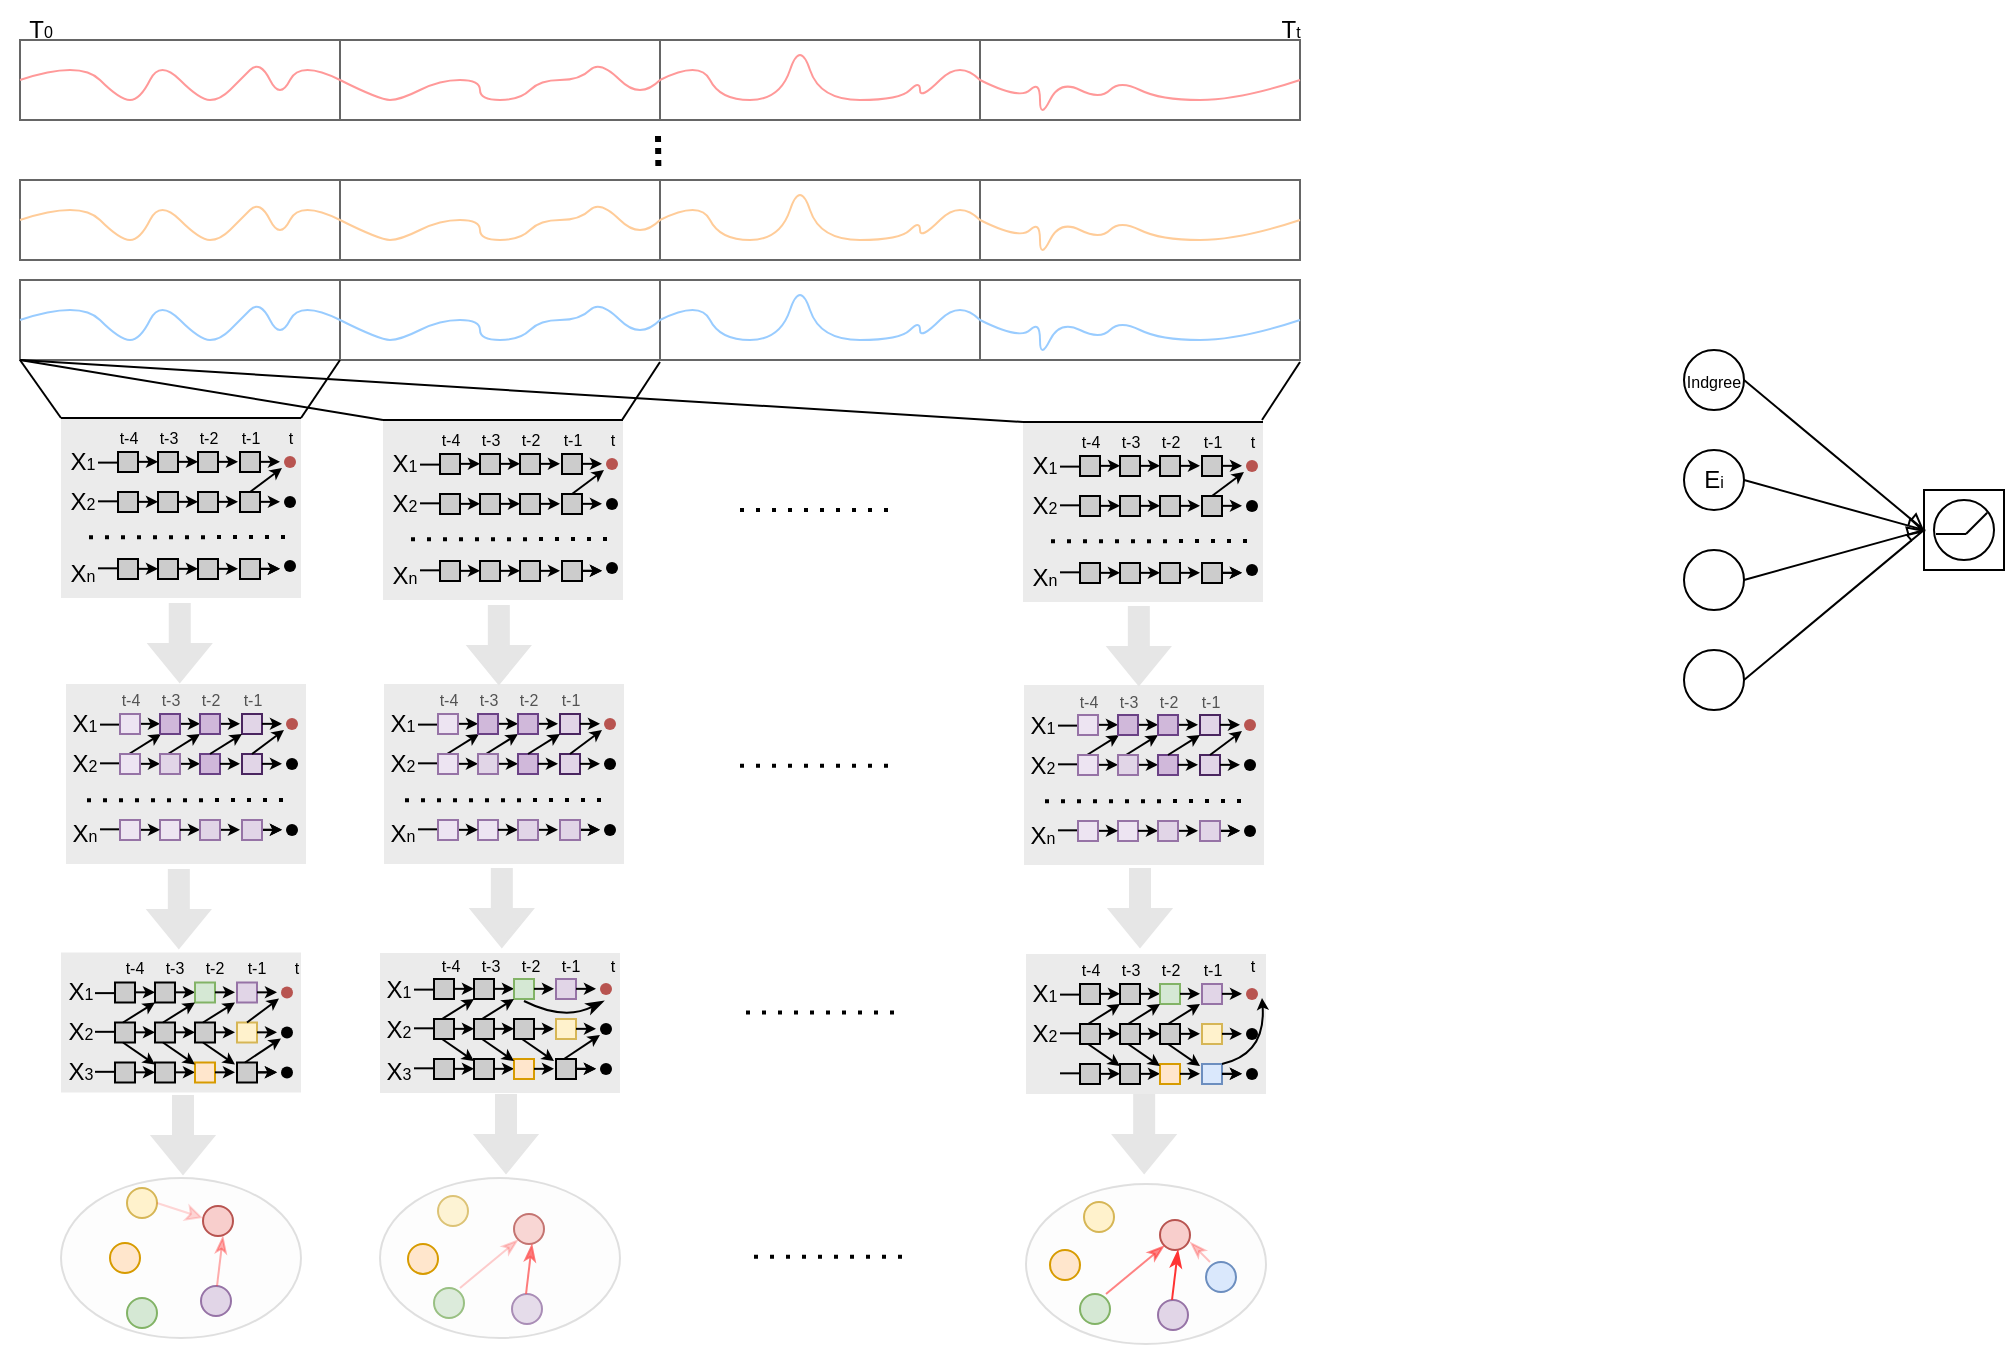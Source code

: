 <mxfile version="26.2.4">
  <diagram name="因果解耦学习" id="Xn1MKm5G6cUb3gmnLiGP">
    <mxGraphModel dx="1115" dy="767" grid="1" gridSize="10" guides="1" tooltips="1" connect="1" arrows="1" fold="1" page="1" pageScale="1" pageWidth="827" pageHeight="1169" background="#ffffff" math="0" shadow="0">
      <root>
        <mxCell id="0" />
        <mxCell id="1" parent="0" />
        <mxCell id="1oDXLKxFo-u_jyNa0GS2-1" value="" style="rounded=0;whiteSpace=wrap;html=1;fillColor=none;fontColor=#333333;strokeColor=#666666;" vertex="1" parent="1">
          <mxGeometry x="58" y="40" width="160" height="40" as="geometry" />
        </mxCell>
        <mxCell id="1oDXLKxFo-u_jyNa0GS2-2" value="" style="rounded=0;whiteSpace=wrap;html=1;fillColor=none;fontColor=#333333;strokeColor=#666666;" vertex="1" parent="1">
          <mxGeometry x="218" y="40" width="160" height="40" as="geometry" />
        </mxCell>
        <mxCell id="1oDXLKxFo-u_jyNa0GS2-3" value="" style="rounded=0;whiteSpace=wrap;html=1;fillColor=none;fontColor=#333333;strokeColor=#666666;" vertex="1" parent="1">
          <mxGeometry x="378" y="40" width="160" height="40" as="geometry" />
        </mxCell>
        <mxCell id="1oDXLKxFo-u_jyNa0GS2-4" value="" style="rounded=0;whiteSpace=wrap;html=1;fillColor=none;fontColor=#333333;strokeColor=#666666;" vertex="1" parent="1">
          <mxGeometry x="538" y="40" width="160" height="40" as="geometry" />
        </mxCell>
        <mxCell id="1oDXLKxFo-u_jyNa0GS2-6" value="" style="curved=1;endArrow=none;html=1;rounded=0;startFill=0;entryX=0;entryY=0.5;entryDx=0;entryDy=0;fillColor=#f8cecc;strokeColor=#FF9999;" edge="1" parent="1" target="1oDXLKxFo-u_jyNa0GS2-2">
          <mxGeometry width="50" height="50" relative="1" as="geometry">
            <mxPoint x="58" y="60" as="sourcePoint" />
            <mxPoint x="248" y="70" as="targetPoint" />
            <Array as="points">
              <mxPoint x="88" y="50" />
              <mxPoint x="108" y="70" />
              <mxPoint x="118" y="70" />
              <mxPoint x="128" y="50" />
              <mxPoint x="148" y="70" />
              <mxPoint x="158" y="70" />
              <mxPoint x="168" y="60" />
              <mxPoint x="178" y="50" />
              <mxPoint x="188" y="70" />
              <mxPoint x="198" y="50" />
            </Array>
          </mxGeometry>
        </mxCell>
        <mxCell id="1oDXLKxFo-u_jyNa0GS2-7" value="" style="curved=1;endArrow=none;html=1;rounded=0;startFill=0;entryX=0;entryY=0.5;entryDx=0;entryDy=0;fillColor=#f8cecc;strokeColor=#FF9999;" edge="1" parent="1">
          <mxGeometry width="50" height="50" relative="1" as="geometry">
            <mxPoint x="218" y="60" as="sourcePoint" />
            <mxPoint x="378" y="60" as="targetPoint" />
            <Array as="points">
              <mxPoint x="238" y="70" />
              <mxPoint x="248" y="70" />
              <mxPoint x="268" y="60" />
              <mxPoint x="288" y="60" />
              <mxPoint x="288" y="70" />
              <mxPoint x="308" y="70" />
              <mxPoint x="318" y="60" />
              <mxPoint x="338" y="60" />
              <mxPoint x="348" y="50" />
              <mxPoint x="368" y="70" />
            </Array>
          </mxGeometry>
        </mxCell>
        <mxCell id="1oDXLKxFo-u_jyNa0GS2-8" value="" style="curved=1;endArrow=none;html=1;rounded=0;startFill=0;entryX=0;entryY=0.5;entryDx=0;entryDy=0;fillColor=#f8cecc;strokeColor=#FF9999;" edge="1" parent="1">
          <mxGeometry width="50" height="50" relative="1" as="geometry">
            <mxPoint x="378" y="60" as="sourcePoint" />
            <mxPoint x="538" y="60" as="targetPoint" />
            <Array as="points">
              <mxPoint x="398" y="50" />
              <mxPoint x="408" y="70" />
              <mxPoint x="438" y="70" />
              <mxPoint x="448" y="40" />
              <mxPoint x="458" y="70" />
              <mxPoint x="498" y="70" />
              <mxPoint x="508" y="60" />
              <mxPoint x="508" y="70" />
              <mxPoint x="528" y="50" />
            </Array>
          </mxGeometry>
        </mxCell>
        <mxCell id="1oDXLKxFo-u_jyNa0GS2-9" value="" style="curved=1;endArrow=none;html=1;rounded=0;startFill=0;entryX=0;entryY=0.5;entryDx=0;entryDy=0;fillColor=#f8cecc;strokeColor=#FF9999;" edge="1" parent="1">
          <mxGeometry width="50" height="50" relative="1" as="geometry">
            <mxPoint x="538" y="60" as="sourcePoint" />
            <mxPoint x="698" y="60" as="targetPoint" />
            <Array as="points">
              <mxPoint x="558" y="70" />
              <mxPoint x="568" y="60" />
              <mxPoint x="568" y="80" />
              <mxPoint x="578" y="60" />
              <mxPoint x="598" y="70" />
              <mxPoint x="608" y="60" />
              <mxPoint x="628" y="70" />
              <mxPoint x="668" y="70" />
            </Array>
          </mxGeometry>
        </mxCell>
        <mxCell id="1oDXLKxFo-u_jyNa0GS2-11" value="" style="rounded=0;whiteSpace=wrap;html=1;strokeColor=none;fillColor=#CCCCCC;gradientColor=none;gradientDirection=north;opacity=40;" vertex="1" parent="1">
          <mxGeometry x="78.5" y="496.25" width="120" height="70" as="geometry" />
        </mxCell>
        <mxCell id="1oDXLKxFo-u_jyNa0GS2-17" value="" style="rounded=0;whiteSpace=wrap;html=1;fillColor=#CCCCCC;" vertex="1" parent="1">
          <mxGeometry x="105.5" y="511.25" width="10" height="10" as="geometry" />
        </mxCell>
        <mxCell id="1oDXLKxFo-u_jyNa0GS2-18" value="" style="rounded=0;whiteSpace=wrap;html=1;fillColor=#CCCCCC;" vertex="1" parent="1">
          <mxGeometry x="125.5" y="511.25" width="10" height="10" as="geometry" />
        </mxCell>
        <mxCell id="1oDXLKxFo-u_jyNa0GS2-19" value="" style="rounded=0;whiteSpace=wrap;html=1;fillColor=#e1d5e7;strokeColor=#9673a6;" vertex="1" parent="1">
          <mxGeometry x="166.5" y="511.25" width="10" height="10" as="geometry" />
        </mxCell>
        <mxCell id="1oDXLKxFo-u_jyNa0GS2-25" value="" style="rounded=0;whiteSpace=wrap;html=1;fillColor=#CCCCCC;" vertex="1" parent="1">
          <mxGeometry x="105.5" y="531.25" width="10" height="10" as="geometry" />
        </mxCell>
        <mxCell id="1oDXLKxFo-u_jyNa0GS2-26" value="" style="rounded=0;whiteSpace=wrap;html=1;fillColor=#CCCCCC;" vertex="1" parent="1">
          <mxGeometry x="125.5" y="531.25" width="10" height="10" as="geometry" />
        </mxCell>
        <mxCell id="1oDXLKxFo-u_jyNa0GS2-27" value="" style="rounded=0;whiteSpace=wrap;html=1;fillColor=#fff2cc;strokeColor=#d6b656;" vertex="1" parent="1">
          <mxGeometry x="166.5" y="531.25" width="10" height="10" as="geometry" />
        </mxCell>
        <mxCell id="1oDXLKxFo-u_jyNa0GS2-29" value="" style="rounded=0;whiteSpace=wrap;html=1;fillColor=#CCCCCC;" vertex="1" parent="1">
          <mxGeometry x="105.5" y="551.25" width="10" height="10" as="geometry" />
        </mxCell>
        <mxCell id="1oDXLKxFo-u_jyNa0GS2-30" value="" style="rounded=0;whiteSpace=wrap;html=1;fillColor=#CCCCCC;" vertex="1" parent="1">
          <mxGeometry x="125.5" y="551.25" width="10" height="10" as="geometry" />
        </mxCell>
        <mxCell id="1oDXLKxFo-u_jyNa0GS2-31" value="" style="rounded=0;whiteSpace=wrap;html=1;fillColor=#CCCCCC;strokeColor=#000000;" vertex="1" parent="1">
          <mxGeometry x="166.5" y="551.25" width="10" height="10" as="geometry" />
        </mxCell>
        <mxCell id="1oDXLKxFo-u_jyNa0GS2-33" value="" style="endArrow=classic;html=1;rounded=0;endSize=3;startSize=3;" edge="1" parent="1">
          <mxGeometry width="50" height="50" relative="1" as="geometry">
            <mxPoint x="176.5" y="536.17" as="sourcePoint" />
            <mxPoint x="186.5" y="536.17" as="targetPoint" />
          </mxGeometry>
        </mxCell>
        <mxCell id="1oDXLKxFo-u_jyNa0GS2-34" value="" style="endArrow=classic;html=1;rounded=0;endSize=3;startSize=3;" edge="1" parent="1">
          <mxGeometry width="50" height="50" relative="1" as="geometry">
            <mxPoint x="176.5" y="516.17" as="sourcePoint" />
            <mxPoint x="186.5" y="516.17" as="targetPoint" />
          </mxGeometry>
        </mxCell>
        <mxCell id="1oDXLKxFo-u_jyNa0GS2-35" value="" style="endArrow=classic;html=1;rounded=0;endSize=3;startSize=3;" edge="1" parent="1">
          <mxGeometry width="50" height="50" relative="1" as="geometry">
            <mxPoint x="176.5" y="556.17" as="sourcePoint" />
            <mxPoint x="186.5" y="556.17" as="targetPoint" />
          </mxGeometry>
        </mxCell>
        <mxCell id="1oDXLKxFo-u_jyNa0GS2-36" value="" style="endArrow=classic;html=1;rounded=0;endSize=3;startSize=3;" edge="1" parent="1">
          <mxGeometry width="50" height="50" relative="1" as="geometry">
            <mxPoint x="135.5" y="536.17" as="sourcePoint" />
            <mxPoint x="145.5" y="536.17" as="targetPoint" />
          </mxGeometry>
        </mxCell>
        <mxCell id="1oDXLKxFo-u_jyNa0GS2-37" value="" style="endArrow=classic;html=1;rounded=0;endSize=3;startSize=3;" edge="1" parent="1">
          <mxGeometry width="50" height="50" relative="1" as="geometry">
            <mxPoint x="135.5" y="516.17" as="sourcePoint" />
            <mxPoint x="145.5" y="516.17" as="targetPoint" />
          </mxGeometry>
        </mxCell>
        <mxCell id="1oDXLKxFo-u_jyNa0GS2-38" value="" style="endArrow=classic;html=1;rounded=0;endSize=3;startSize=3;" edge="1" parent="1">
          <mxGeometry width="50" height="50" relative="1" as="geometry">
            <mxPoint x="115.5" y="516.17" as="sourcePoint" />
            <mxPoint x="125.5" y="516.17" as="targetPoint" />
          </mxGeometry>
        </mxCell>
        <mxCell id="1oDXLKxFo-u_jyNa0GS2-39" value="" style="endArrow=classic;html=1;rounded=0;endSize=3;startSize=3;" edge="1" parent="1">
          <mxGeometry width="50" height="50" relative="1" as="geometry">
            <mxPoint x="115.5" y="536.17" as="sourcePoint" />
            <mxPoint x="125.5" y="536.17" as="targetPoint" />
          </mxGeometry>
        </mxCell>
        <mxCell id="1oDXLKxFo-u_jyNa0GS2-40" value="" style="endArrow=classic;html=1;rounded=0;endSize=3;startSize=3;" edge="1" parent="1">
          <mxGeometry width="50" height="50" relative="1" as="geometry">
            <mxPoint x="135.5" y="556.17" as="sourcePoint" />
            <mxPoint x="145.5" y="556.17" as="targetPoint" />
          </mxGeometry>
        </mxCell>
        <mxCell id="1oDXLKxFo-u_jyNa0GS2-41" value="" style="endArrow=classic;html=1;rounded=0;endSize=3;startSize=3;" edge="1" parent="1">
          <mxGeometry width="50" height="50" relative="1" as="geometry">
            <mxPoint x="115.5" y="556.17" as="sourcePoint" />
            <mxPoint x="125.5" y="556.17" as="targetPoint" />
          </mxGeometry>
        </mxCell>
        <mxCell id="1oDXLKxFo-u_jyNa0GS2-109" value="" style="endArrow=classic;html=1;rounded=0;endSize=3;startSize=3;" edge="1" parent="1">
          <mxGeometry width="50" height="50" relative="1" as="geometry">
            <mxPoint x="176.5" y="556.17" as="sourcePoint" />
            <mxPoint x="186.5" y="556.17" as="targetPoint" />
          </mxGeometry>
        </mxCell>
        <mxCell id="1oDXLKxFo-u_jyNa0GS2-110" value="" style="endArrow=classic;html=1;rounded=0;endSize=3;startSize=3;exitX=0.5;exitY=0;exitDx=0;exitDy=0;" edge="1" parent="1" source="1oDXLKxFo-u_jyNa0GS2-27">
          <mxGeometry width="50" height="50" relative="1" as="geometry">
            <mxPoint x="172.5" y="529.25" as="sourcePoint" />
            <mxPoint x="187.5" y="519.25" as="targetPoint" />
          </mxGeometry>
        </mxCell>
        <mxCell id="1oDXLKxFo-u_jyNa0GS2-111" value="" style="shape=waypoint;sketch=0;size=6;pointerEvents=1;points=[];fillColor=#f8cecc;resizable=0;rotatable=0;perimeter=centerPerimeter;snapToPoint=1;strokeColor=#b85450;" vertex="1" parent="1">
          <mxGeometry x="181.5" y="506.25" width="20" height="20" as="geometry" />
        </mxCell>
        <mxCell id="1oDXLKxFo-u_jyNa0GS2-112" value="T&lt;font style=&quot;font-size: 8px;&quot;&gt;0&lt;/font&gt;" style="text;html=1;align=center;verticalAlign=middle;resizable=0;points=[];autosize=1;strokeColor=none;fillColor=none;" vertex="1" parent="1">
          <mxGeometry x="48" y="20" width="40" height="30" as="geometry" />
        </mxCell>
        <mxCell id="1oDXLKxFo-u_jyNa0GS2-113" value="T&lt;font style=&quot;font-size: 8px;&quot;&gt;t&lt;/font&gt;" style="text;html=1;align=center;verticalAlign=middle;resizable=0;points=[];autosize=1;strokeColor=none;fillColor=none;" vertex="1" parent="1">
          <mxGeometry x="678" y="20" width="30" height="30" as="geometry" />
        </mxCell>
        <mxCell id="1oDXLKxFo-u_jyNa0GS2-128" value="" style="rounded=0;whiteSpace=wrap;html=1;fillColor=#d5e8d4;strokeColor=#82b366;" vertex="1" parent="1">
          <mxGeometry x="145.5" y="511.25" width="10" height="10" as="geometry" />
        </mxCell>
        <mxCell id="1oDXLKxFo-u_jyNa0GS2-129" value="" style="rounded=0;whiteSpace=wrap;html=1;fillColor=#CCCCCC;" vertex="1" parent="1">
          <mxGeometry x="145.5" y="531.25" width="10" height="10" as="geometry" />
        </mxCell>
        <mxCell id="1oDXLKxFo-u_jyNa0GS2-130" value="" style="rounded=0;whiteSpace=wrap;html=1;fillColor=#ffe6cc;strokeColor=#d79b00;" vertex="1" parent="1">
          <mxGeometry x="145.5" y="551.25" width="10" height="10" as="geometry" />
        </mxCell>
        <mxCell id="1oDXLKxFo-u_jyNa0GS2-131" value="" style="endArrow=classic;html=1;rounded=0;endSize=3;startSize=3;" edge="1" parent="1">
          <mxGeometry width="50" height="50" relative="1" as="geometry">
            <mxPoint x="155.5" y="536.17" as="sourcePoint" />
            <mxPoint x="165.5" y="536.17" as="targetPoint" />
          </mxGeometry>
        </mxCell>
        <mxCell id="1oDXLKxFo-u_jyNa0GS2-132" value="" style="endArrow=classic;html=1;rounded=0;endSize=3;startSize=3;" edge="1" parent="1">
          <mxGeometry width="50" height="50" relative="1" as="geometry">
            <mxPoint x="155.5" y="516.17" as="sourcePoint" />
            <mxPoint x="165.5" y="516.17" as="targetPoint" />
          </mxGeometry>
        </mxCell>
        <mxCell id="1oDXLKxFo-u_jyNa0GS2-133" value="" style="endArrow=classic;html=1;rounded=0;endSize=3;startSize=3;" edge="1" parent="1">
          <mxGeometry width="50" height="50" relative="1" as="geometry">
            <mxPoint x="155.5" y="556.17" as="sourcePoint" />
            <mxPoint x="165.5" y="556.17" as="targetPoint" />
          </mxGeometry>
        </mxCell>
        <mxCell id="1oDXLKxFo-u_jyNa0GS2-208" value="X&lt;font style=&quot;font-size: 8px;&quot;&gt;1&lt;/font&gt;" style="text;html=1;align=center;verticalAlign=middle;resizable=0;points=[];autosize=1;strokeColor=none;fillColor=none;" vertex="1" parent="1">
          <mxGeometry x="67.5" y="501.25" width="40" height="30" as="geometry" />
        </mxCell>
        <mxCell id="1oDXLKxFo-u_jyNa0GS2-209" value="X&lt;font style=&quot;font-size: 8px;&quot;&gt;2&lt;/font&gt;" style="text;html=1;align=center;verticalAlign=middle;resizable=0;points=[];autosize=1;strokeColor=none;fillColor=none;" vertex="1" parent="1">
          <mxGeometry x="67.5" y="521.25" width="40" height="30" as="geometry" />
        </mxCell>
        <mxCell id="1oDXLKxFo-u_jyNa0GS2-211" value="X&lt;font style=&quot;font-size: 8px;&quot;&gt;3&lt;/font&gt;" style="text;html=1;align=center;verticalAlign=middle;resizable=0;points=[];autosize=1;strokeColor=none;fillColor=none;" vertex="1" parent="1">
          <mxGeometry x="67.5" y="541.25" width="40" height="30" as="geometry" />
        </mxCell>
        <mxCell id="1oDXLKxFo-u_jyNa0GS2-446" value="" style="endArrow=classic;html=1;rounded=0;endSize=3;startSize=3;exitX=0.5;exitY=0;exitDx=0;exitDy=0;entryX=0;entryY=1;entryDx=0;entryDy=0;" edge="1" parent="1" target="1oDXLKxFo-u_jyNa0GS2-128">
          <mxGeometry width="50" height="50" relative="1" as="geometry">
            <mxPoint x="129.5" y="531.25" as="sourcePoint" />
            <mxPoint x="145.5" y="519.25" as="targetPoint" />
          </mxGeometry>
        </mxCell>
        <mxCell id="1oDXLKxFo-u_jyNa0GS2-447" value="&lt;font style=&quot;font-size: 8px;&quot;&gt;Indgree&lt;/font&gt;" style="ellipse;whiteSpace=wrap;html=1;aspect=fixed;" vertex="1" parent="1">
          <mxGeometry x="890" y="195" width="30" height="30" as="geometry" />
        </mxCell>
        <mxCell id="1oDXLKxFo-u_jyNa0GS2-448" value="E&lt;font style=&quot;font-size: 8px;&quot;&gt;i&lt;/font&gt;" style="ellipse;whiteSpace=wrap;html=1;aspect=fixed;" vertex="1" parent="1">
          <mxGeometry x="890" y="245" width="30" height="30" as="geometry" />
        </mxCell>
        <mxCell id="1oDXLKxFo-u_jyNa0GS2-449" value="" style="ellipse;whiteSpace=wrap;html=1;aspect=fixed;" vertex="1" parent="1">
          <mxGeometry x="890" y="295" width="30" height="30" as="geometry" />
        </mxCell>
        <mxCell id="1oDXLKxFo-u_jyNa0GS2-450" value="" style="ellipse;whiteSpace=wrap;html=1;aspect=fixed;" vertex="1" parent="1">
          <mxGeometry x="890" y="345" width="30" height="30" as="geometry" />
        </mxCell>
        <mxCell id="1oDXLKxFo-u_jyNa0GS2-451" value="" style="shape=waypoint;sketch=0;size=6;pointerEvents=1;points=[];fillColor=none;resizable=0;rotatable=0;perimeter=centerPerimeter;snapToPoint=1;" vertex="1" parent="1">
          <mxGeometry x="181.5" y="526.25" width="20" height="20" as="geometry" />
        </mxCell>
        <mxCell id="1oDXLKxFo-u_jyNa0GS2-452" value="" style="shape=waypoint;sketch=0;size=6;pointerEvents=1;points=[];fillColor=none;resizable=0;rotatable=0;perimeter=centerPerimeter;snapToPoint=1;" vertex="1" parent="1">
          <mxGeometry x="181.5" y="546.25" width="20" height="20" as="geometry" />
        </mxCell>
        <mxCell id="1oDXLKxFo-u_jyNa0GS2-453" value="" style="endArrow=none;html=1;rounded=0;" edge="1" parent="1">
          <mxGeometry width="50" height="50" relative="1" as="geometry">
            <mxPoint x="95.5" y="516.56" as="sourcePoint" />
            <mxPoint x="105.5" y="516.56" as="targetPoint" />
          </mxGeometry>
        </mxCell>
        <mxCell id="1oDXLKxFo-u_jyNa0GS2-454" value="" style="endArrow=none;html=1;rounded=0;" edge="1" parent="1">
          <mxGeometry width="50" height="50" relative="1" as="geometry">
            <mxPoint x="95.5" y="535.91" as="sourcePoint" />
            <mxPoint x="105.5" y="535.91" as="targetPoint" />
          </mxGeometry>
        </mxCell>
        <mxCell id="1oDXLKxFo-u_jyNa0GS2-459" value="" style="endArrow=none;html=1;rounded=0;" edge="1" parent="1">
          <mxGeometry width="50" height="50" relative="1" as="geometry">
            <mxPoint x="95.5" y="555.91" as="sourcePoint" />
            <mxPoint x="105.5" y="555.91" as="targetPoint" />
          </mxGeometry>
        </mxCell>
        <mxCell id="1oDXLKxFo-u_jyNa0GS2-460" value="&lt;font style=&quot;font-size: 8px;&quot;&gt;t-4&lt;/font&gt;" style="text;html=1;align=center;verticalAlign=middle;resizable=0;points=[];autosize=1;strokeColor=none;fillColor=none;" vertex="1" parent="1">
          <mxGeometry x="99.5" y="488.25" width="30" height="30" as="geometry" />
        </mxCell>
        <mxCell id="1oDXLKxFo-u_jyNa0GS2-461" value="&lt;font style=&quot;font-size: 8px;&quot;&gt;t-3&lt;/font&gt;" style="text;html=1;align=center;verticalAlign=middle;resizable=0;points=[];autosize=1;strokeColor=none;fillColor=none;" vertex="1" parent="1">
          <mxGeometry x="119.5" y="488.25" width="30" height="30" as="geometry" />
        </mxCell>
        <mxCell id="1oDXLKxFo-u_jyNa0GS2-462" value="&lt;font style=&quot;font-size: 8px;&quot;&gt;t-2&lt;/font&gt;" style="text;html=1;align=center;verticalAlign=middle;resizable=0;points=[];autosize=1;strokeColor=none;fillColor=none;" vertex="1" parent="1">
          <mxGeometry x="139.5" y="488.25" width="30" height="30" as="geometry" />
        </mxCell>
        <mxCell id="1oDXLKxFo-u_jyNa0GS2-463" value="&lt;font style=&quot;font-size: 8px;&quot;&gt;t-1&lt;/font&gt;" style="text;html=1;align=center;verticalAlign=middle;resizable=0;points=[];autosize=1;strokeColor=none;fillColor=none;" vertex="1" parent="1">
          <mxGeometry x="160.5" y="488.25" width="30" height="30" as="geometry" />
        </mxCell>
        <mxCell id="1oDXLKxFo-u_jyNa0GS2-464" value="&lt;font style=&quot;font-size: 8px;&quot;&gt;t&lt;/font&gt;" style="text;html=1;align=center;verticalAlign=middle;resizable=0;points=[];autosize=1;strokeColor=none;fillColor=none;" vertex="1" parent="1">
          <mxGeometry x="180.5" y="488.25" width="30" height="30" as="geometry" />
        </mxCell>
        <mxCell id="1oDXLKxFo-u_jyNa0GS2-553" value="" style="whiteSpace=wrap;html=1;aspect=fixed;" vertex="1" parent="1">
          <mxGeometry x="1010" y="265" width="40" height="40" as="geometry" />
        </mxCell>
        <mxCell id="1oDXLKxFo-u_jyNa0GS2-554" value="" style="ellipse;whiteSpace=wrap;html=1;aspect=fixed;" vertex="1" parent="1">
          <mxGeometry x="1015" y="270" width="30" height="30" as="geometry" />
        </mxCell>
        <mxCell id="1oDXLKxFo-u_jyNa0GS2-555" value="" style="endArrow=none;html=1;rounded=0;entryX=1;entryY=0;entryDx=0;entryDy=0;" edge="1" parent="1">
          <mxGeometry width="50" height="50" relative="1" as="geometry">
            <mxPoint x="1031" y="287" as="sourcePoint" />
            <mxPoint x="1041.607" y="276.393" as="targetPoint" />
            <Array as="points" />
          </mxGeometry>
        </mxCell>
        <mxCell id="1oDXLKxFo-u_jyNa0GS2-556" value="" style="endArrow=none;html=1;rounded=0;exitX=0;exitY=0.5;exitDx=0;exitDy=0;" edge="1" parent="1">
          <mxGeometry width="50" height="50" relative="1" as="geometry">
            <mxPoint x="1016" y="287" as="sourcePoint" />
            <mxPoint x="1031" y="287" as="targetPoint" />
          </mxGeometry>
        </mxCell>
        <mxCell id="1oDXLKxFo-u_jyNa0GS2-557" value="" style="endArrow=async;html=1;rounded=0;exitX=1;exitY=0.5;exitDx=0;exitDy=0;entryX=0;entryY=0.5;entryDx=0;entryDy=0;endFill=0;" edge="1" parent="1" source="1oDXLKxFo-u_jyNa0GS2-447" target="1oDXLKxFo-u_jyNa0GS2-553">
          <mxGeometry width="50" height="50" relative="1" as="geometry">
            <mxPoint x="940" y="285" as="sourcePoint" />
            <mxPoint x="990" y="235" as="targetPoint" />
          </mxGeometry>
        </mxCell>
        <mxCell id="1oDXLKxFo-u_jyNa0GS2-558" value="" style="endArrow=async;html=1;rounded=0;exitX=1;exitY=0.5;exitDx=0;exitDy=0;entryX=0;entryY=0.5;entryDx=0;entryDy=0;endFill=0;" edge="1" parent="1" source="1oDXLKxFo-u_jyNa0GS2-448" target="1oDXLKxFo-u_jyNa0GS2-553">
          <mxGeometry width="50" height="50" relative="1" as="geometry">
            <mxPoint x="940" y="285" as="sourcePoint" />
            <mxPoint x="990" y="235" as="targetPoint" />
          </mxGeometry>
        </mxCell>
        <mxCell id="1oDXLKxFo-u_jyNa0GS2-559" value="" style="endArrow=async;html=1;rounded=0;exitX=1;exitY=0.5;exitDx=0;exitDy=0;entryX=0;entryY=0.5;entryDx=0;entryDy=0;endFill=0;" edge="1" parent="1" source="1oDXLKxFo-u_jyNa0GS2-449" target="1oDXLKxFo-u_jyNa0GS2-553">
          <mxGeometry width="50" height="50" relative="1" as="geometry">
            <mxPoint x="940" y="285" as="sourcePoint" />
            <mxPoint x="990" y="235" as="targetPoint" />
          </mxGeometry>
        </mxCell>
        <mxCell id="1oDXLKxFo-u_jyNa0GS2-560" value="" style="endArrow=async;html=1;rounded=0;exitX=1;exitY=0.5;exitDx=0;exitDy=0;entryX=0;entryY=0.5;entryDx=0;entryDy=0;endFill=0;" edge="1" parent="1" source="1oDXLKxFo-u_jyNa0GS2-450" target="1oDXLKxFo-u_jyNa0GS2-553">
          <mxGeometry width="50" height="50" relative="1" as="geometry">
            <mxPoint x="940" y="285" as="sourcePoint" />
            <mxPoint x="990" y="235" as="targetPoint" />
          </mxGeometry>
        </mxCell>
        <mxCell id="1oDXLKxFo-u_jyNa0GS2-703" value="" style="endArrow=classic;html=1;rounded=0;endSize=3;startSize=3;exitX=0.5;exitY=0;exitDx=0;exitDy=0;entryX=0;entryY=1;entryDx=0;entryDy=0;" edge="1" parent="1">
          <mxGeometry width="50" height="50" relative="1" as="geometry">
            <mxPoint x="149.5" y="531.25" as="sourcePoint" />
            <mxPoint x="165.5" y="521.25" as="targetPoint" />
          </mxGeometry>
        </mxCell>
        <mxCell id="1oDXLKxFo-u_jyNa0GS2-704" value="" style="endArrow=classic;html=1;rounded=0;endSize=3;startSize=3;exitX=0.5;exitY=0;exitDx=0;exitDy=0;entryX=0;entryY=1;entryDx=0;entryDy=0;" edge="1" parent="1">
          <mxGeometry width="50" height="50" relative="1" as="geometry">
            <mxPoint x="109.5" y="531.25" as="sourcePoint" />
            <mxPoint x="125.5" y="521.25" as="targetPoint" />
          </mxGeometry>
        </mxCell>
        <mxCell id="1oDXLKxFo-u_jyNa0GS2-706" value="" style="endArrow=classic;html=1;rounded=0;endSize=3;startSize=3;exitX=0.5;exitY=0;exitDx=0;exitDy=0;" edge="1" parent="1">
          <mxGeometry width="50" height="50" relative="1" as="geometry">
            <mxPoint x="109.5" y="541.25" as="sourcePoint" />
            <mxPoint x="125.5" y="552.25" as="targetPoint" />
          </mxGeometry>
        </mxCell>
        <mxCell id="1oDXLKxFo-u_jyNa0GS2-707" value="" style="endArrow=classic;html=1;rounded=0;endSize=3;startSize=3;exitX=0.5;exitY=0;exitDx=0;exitDy=0;" edge="1" parent="1">
          <mxGeometry width="50" height="50" relative="1" as="geometry">
            <mxPoint x="129.5" y="541.25" as="sourcePoint" />
            <mxPoint x="145.5" y="552.25" as="targetPoint" />
          </mxGeometry>
        </mxCell>
        <mxCell id="1oDXLKxFo-u_jyNa0GS2-708" value="" style="endArrow=classic;html=1;rounded=0;endSize=3;startSize=3;exitX=0.5;exitY=0;exitDx=0;exitDy=0;" edge="1" parent="1">
          <mxGeometry width="50" height="50" relative="1" as="geometry">
            <mxPoint x="149.5" y="541.25" as="sourcePoint" />
            <mxPoint x="165.5" y="552.25" as="targetPoint" />
          </mxGeometry>
        </mxCell>
        <mxCell id="1oDXLKxFo-u_jyNa0GS2-709" value="" style="endArrow=classic;html=1;rounded=0;endSize=3;startSize=3;exitX=0.5;exitY=0;exitDx=0;exitDy=0;" edge="1" parent="1">
          <mxGeometry width="50" height="50" relative="1" as="geometry">
            <mxPoint x="170.5" y="551.25" as="sourcePoint" />
            <mxPoint x="188.5" y="539.25" as="targetPoint" />
          </mxGeometry>
        </mxCell>
        <mxCell id="1oDXLKxFo-u_jyNa0GS2-711" value="" style="rounded=0;whiteSpace=wrap;html=1;strokeColor=none;fillColor=#CCCCCC;gradientColor=none;gradientDirection=north;opacity=40;" vertex="1" parent="1">
          <mxGeometry x="238" y="496.5" width="120" height="70" as="geometry" />
        </mxCell>
        <mxCell id="1oDXLKxFo-u_jyNa0GS2-713" value="" style="rounded=0;whiteSpace=wrap;html=1;fillColor=#CCCCCC;" vertex="1" parent="1">
          <mxGeometry x="265" y="509.5" width="10" height="10" as="geometry" />
        </mxCell>
        <mxCell id="1oDXLKxFo-u_jyNa0GS2-714" value="" style="rounded=0;whiteSpace=wrap;html=1;fillColor=#CCCCCC;" vertex="1" parent="1">
          <mxGeometry x="285" y="509.5" width="10" height="10" as="geometry" />
        </mxCell>
        <mxCell id="1oDXLKxFo-u_jyNa0GS2-715" value="" style="rounded=0;whiteSpace=wrap;html=1;fillColor=#e1d5e7;strokeColor=#9673a6;" vertex="1" parent="1">
          <mxGeometry x="326" y="509.5" width="10" height="10" as="geometry" />
        </mxCell>
        <mxCell id="1oDXLKxFo-u_jyNa0GS2-716" value="" style="rounded=0;whiteSpace=wrap;html=1;fillColor=#CCCCCC;" vertex="1" parent="1">
          <mxGeometry x="265" y="529.5" width="10" height="10" as="geometry" />
        </mxCell>
        <mxCell id="1oDXLKxFo-u_jyNa0GS2-717" value="" style="rounded=0;whiteSpace=wrap;html=1;fillColor=#CCCCCC;" vertex="1" parent="1">
          <mxGeometry x="285" y="529.5" width="10" height="10" as="geometry" />
        </mxCell>
        <mxCell id="1oDXLKxFo-u_jyNa0GS2-718" value="" style="rounded=0;whiteSpace=wrap;html=1;fillColor=#fff2cc;strokeColor=#d6b656;" vertex="1" parent="1">
          <mxGeometry x="326" y="529.5" width="10" height="10" as="geometry" />
        </mxCell>
        <mxCell id="1oDXLKxFo-u_jyNa0GS2-719" value="" style="rounded=0;whiteSpace=wrap;html=1;fillColor=#CCCCCC;" vertex="1" parent="1">
          <mxGeometry x="265" y="549.5" width="10" height="10" as="geometry" />
        </mxCell>
        <mxCell id="1oDXLKxFo-u_jyNa0GS2-720" value="" style="rounded=0;whiteSpace=wrap;html=1;fillColor=#CCCCCC;" vertex="1" parent="1">
          <mxGeometry x="285" y="549.5" width="10" height="10" as="geometry" />
        </mxCell>
        <mxCell id="1oDXLKxFo-u_jyNa0GS2-721" value="" style="rounded=0;whiteSpace=wrap;html=1;fillColor=#CCCCCC;strokeColor=#000000;" vertex="1" parent="1">
          <mxGeometry x="326" y="549.5" width="10" height="10" as="geometry" />
        </mxCell>
        <mxCell id="1oDXLKxFo-u_jyNa0GS2-722" value="" style="endArrow=classic;html=1;rounded=0;endSize=3;startSize=3;" edge="1" parent="1">
          <mxGeometry width="50" height="50" relative="1" as="geometry">
            <mxPoint x="336" y="534.42" as="sourcePoint" />
            <mxPoint x="346" y="534.42" as="targetPoint" />
          </mxGeometry>
        </mxCell>
        <mxCell id="1oDXLKxFo-u_jyNa0GS2-723" value="" style="endArrow=classic;html=1;rounded=0;endSize=3;startSize=3;" edge="1" parent="1">
          <mxGeometry width="50" height="50" relative="1" as="geometry">
            <mxPoint x="336" y="514.42" as="sourcePoint" />
            <mxPoint x="346" y="514.42" as="targetPoint" />
          </mxGeometry>
        </mxCell>
        <mxCell id="1oDXLKxFo-u_jyNa0GS2-724" value="" style="endArrow=classic;html=1;rounded=0;endSize=3;startSize=3;" edge="1" parent="1">
          <mxGeometry width="50" height="50" relative="1" as="geometry">
            <mxPoint x="336" y="554.42" as="sourcePoint" />
            <mxPoint x="346" y="554.42" as="targetPoint" />
          </mxGeometry>
        </mxCell>
        <mxCell id="1oDXLKxFo-u_jyNa0GS2-725" value="" style="endArrow=classic;html=1;rounded=0;endSize=3;startSize=3;" edge="1" parent="1">
          <mxGeometry width="50" height="50" relative="1" as="geometry">
            <mxPoint x="295" y="534.42" as="sourcePoint" />
            <mxPoint x="305" y="534.42" as="targetPoint" />
          </mxGeometry>
        </mxCell>
        <mxCell id="1oDXLKxFo-u_jyNa0GS2-726" value="" style="endArrow=classic;html=1;rounded=0;endSize=3;startSize=3;" edge="1" parent="1">
          <mxGeometry width="50" height="50" relative="1" as="geometry">
            <mxPoint x="295" y="514.42" as="sourcePoint" />
            <mxPoint x="305" y="514.42" as="targetPoint" />
          </mxGeometry>
        </mxCell>
        <mxCell id="1oDXLKxFo-u_jyNa0GS2-727" value="" style="endArrow=classic;html=1;rounded=0;endSize=3;startSize=3;" edge="1" parent="1">
          <mxGeometry width="50" height="50" relative="1" as="geometry">
            <mxPoint x="275" y="514.42" as="sourcePoint" />
            <mxPoint x="285" y="514.42" as="targetPoint" />
          </mxGeometry>
        </mxCell>
        <mxCell id="1oDXLKxFo-u_jyNa0GS2-728" value="" style="endArrow=classic;html=1;rounded=0;endSize=3;startSize=3;" edge="1" parent="1">
          <mxGeometry width="50" height="50" relative="1" as="geometry">
            <mxPoint x="275" y="534.42" as="sourcePoint" />
            <mxPoint x="285" y="534.42" as="targetPoint" />
          </mxGeometry>
        </mxCell>
        <mxCell id="1oDXLKxFo-u_jyNa0GS2-729" value="" style="endArrow=classic;html=1;rounded=0;endSize=3;startSize=3;" edge="1" parent="1">
          <mxGeometry width="50" height="50" relative="1" as="geometry">
            <mxPoint x="295" y="554.42" as="sourcePoint" />
            <mxPoint x="305" y="554.42" as="targetPoint" />
          </mxGeometry>
        </mxCell>
        <mxCell id="1oDXLKxFo-u_jyNa0GS2-730" value="" style="endArrow=classic;html=1;rounded=0;endSize=3;startSize=3;" edge="1" parent="1">
          <mxGeometry width="50" height="50" relative="1" as="geometry">
            <mxPoint x="275" y="554.42" as="sourcePoint" />
            <mxPoint x="285" y="554.42" as="targetPoint" />
          </mxGeometry>
        </mxCell>
        <mxCell id="1oDXLKxFo-u_jyNa0GS2-731" value="" style="endArrow=classic;html=1;rounded=0;endSize=3;startSize=3;" edge="1" parent="1">
          <mxGeometry width="50" height="50" relative="1" as="geometry">
            <mxPoint x="336" y="554.42" as="sourcePoint" />
            <mxPoint x="346" y="554.42" as="targetPoint" />
          </mxGeometry>
        </mxCell>
        <mxCell id="1oDXLKxFo-u_jyNa0GS2-733" value="" style="shape=waypoint;sketch=0;size=6;pointerEvents=1;points=[];fillColor=#f8cecc;resizable=0;rotatable=0;perimeter=centerPerimeter;snapToPoint=1;strokeColor=#b85450;" vertex="1" parent="1">
          <mxGeometry x="341" y="504.5" width="20" height="20" as="geometry" />
        </mxCell>
        <mxCell id="1oDXLKxFo-u_jyNa0GS2-734" value="" style="rounded=0;whiteSpace=wrap;html=1;fillColor=#d5e8d4;strokeColor=#82b366;" vertex="1" parent="1">
          <mxGeometry x="305" y="509.5" width="10" height="10" as="geometry" />
        </mxCell>
        <mxCell id="1oDXLKxFo-u_jyNa0GS2-735" value="" style="rounded=0;whiteSpace=wrap;html=1;fillColor=#CCCCCC;" vertex="1" parent="1">
          <mxGeometry x="305" y="529.5" width="10" height="10" as="geometry" />
        </mxCell>
        <mxCell id="1oDXLKxFo-u_jyNa0GS2-736" value="" style="rounded=0;whiteSpace=wrap;html=1;fillColor=#ffe6cc;strokeColor=#d79b00;" vertex="1" parent="1">
          <mxGeometry x="305" y="549.5" width="10" height="10" as="geometry" />
        </mxCell>
        <mxCell id="1oDXLKxFo-u_jyNa0GS2-737" value="" style="endArrow=classic;html=1;rounded=0;endSize=3;startSize=3;" edge="1" parent="1">
          <mxGeometry width="50" height="50" relative="1" as="geometry">
            <mxPoint x="315" y="534.42" as="sourcePoint" />
            <mxPoint x="325" y="534.42" as="targetPoint" />
          </mxGeometry>
        </mxCell>
        <mxCell id="1oDXLKxFo-u_jyNa0GS2-738" value="" style="endArrow=classic;html=1;rounded=0;endSize=3;startSize=3;" edge="1" parent="1">
          <mxGeometry width="50" height="50" relative="1" as="geometry">
            <mxPoint x="315" y="514.42" as="sourcePoint" />
            <mxPoint x="325" y="514.42" as="targetPoint" />
          </mxGeometry>
        </mxCell>
        <mxCell id="1oDXLKxFo-u_jyNa0GS2-739" value="" style="endArrow=classic;html=1;rounded=0;endSize=3;startSize=3;" edge="1" parent="1">
          <mxGeometry width="50" height="50" relative="1" as="geometry">
            <mxPoint x="315" y="554.42" as="sourcePoint" />
            <mxPoint x="325" y="554.42" as="targetPoint" />
          </mxGeometry>
        </mxCell>
        <mxCell id="1oDXLKxFo-u_jyNa0GS2-740" value="X&lt;font style=&quot;font-size: 8px;&quot;&gt;1&lt;/font&gt;" style="text;html=1;align=center;verticalAlign=middle;resizable=0;points=[];autosize=1;strokeColor=none;fillColor=none;" vertex="1" parent="1">
          <mxGeometry x="227" y="499.5" width="40" height="30" as="geometry" />
        </mxCell>
        <mxCell id="1oDXLKxFo-u_jyNa0GS2-741" value="X&lt;font style=&quot;font-size: 8px;&quot;&gt;2&lt;/font&gt;" style="text;html=1;align=center;verticalAlign=middle;resizable=0;points=[];autosize=1;strokeColor=none;fillColor=none;" vertex="1" parent="1">
          <mxGeometry x="227" y="519.5" width="40" height="30" as="geometry" />
        </mxCell>
        <mxCell id="1oDXLKxFo-u_jyNa0GS2-742" value="" style="endArrow=classic;html=1;rounded=0;endSize=3;startSize=3;exitX=0.5;exitY=0;exitDx=0;exitDy=0;entryX=0;entryY=1;entryDx=0;entryDy=0;" edge="1" parent="1" target="1oDXLKxFo-u_jyNa0GS2-734">
          <mxGeometry width="50" height="50" relative="1" as="geometry">
            <mxPoint x="289" y="529.5" as="sourcePoint" />
            <mxPoint x="305" y="517.5" as="targetPoint" />
          </mxGeometry>
        </mxCell>
        <mxCell id="1oDXLKxFo-u_jyNa0GS2-743" value="" style="shape=waypoint;sketch=0;size=6;pointerEvents=1;points=[];fillColor=none;resizable=0;rotatable=0;perimeter=centerPerimeter;snapToPoint=1;" vertex="1" parent="1">
          <mxGeometry x="341" y="524.5" width="20" height="20" as="geometry" />
        </mxCell>
        <mxCell id="1oDXLKxFo-u_jyNa0GS2-744" value="" style="shape=waypoint;sketch=0;size=6;pointerEvents=1;points=[];fillColor=none;resizable=0;rotatable=0;perimeter=centerPerimeter;snapToPoint=1;" vertex="1" parent="1">
          <mxGeometry x="341" y="544.5" width="20" height="20" as="geometry" />
        </mxCell>
        <mxCell id="1oDXLKxFo-u_jyNa0GS2-745" value="" style="endArrow=none;html=1;rounded=0;" edge="1" parent="1">
          <mxGeometry width="50" height="50" relative="1" as="geometry">
            <mxPoint x="255" y="514.81" as="sourcePoint" />
            <mxPoint x="265" y="514.81" as="targetPoint" />
          </mxGeometry>
        </mxCell>
        <mxCell id="1oDXLKxFo-u_jyNa0GS2-746" value="" style="endArrow=none;html=1;rounded=0;" edge="1" parent="1">
          <mxGeometry width="50" height="50" relative="1" as="geometry">
            <mxPoint x="255" y="534.16" as="sourcePoint" />
            <mxPoint x="265" y="534.16" as="targetPoint" />
          </mxGeometry>
        </mxCell>
        <mxCell id="1oDXLKxFo-u_jyNa0GS2-747" value="" style="endArrow=none;html=1;rounded=0;" edge="1" parent="1">
          <mxGeometry width="50" height="50" relative="1" as="geometry">
            <mxPoint x="255" y="554.16" as="sourcePoint" />
            <mxPoint x="265" y="554.16" as="targetPoint" />
          </mxGeometry>
        </mxCell>
        <mxCell id="1oDXLKxFo-u_jyNa0GS2-748" value="&lt;font style=&quot;font-size: 8px;&quot;&gt;t-4&lt;/font&gt;" style="text;html=1;align=center;verticalAlign=middle;resizable=0;points=[];autosize=1;strokeColor=none;fillColor=none;" vertex="1" parent="1">
          <mxGeometry x="258" y="487" width="30" height="30" as="geometry" />
        </mxCell>
        <mxCell id="1oDXLKxFo-u_jyNa0GS2-749" value="&lt;font style=&quot;font-size: 8px;&quot;&gt;t-3&lt;/font&gt;" style="text;html=1;align=center;verticalAlign=middle;resizable=0;points=[];autosize=1;strokeColor=none;fillColor=none;" vertex="1" parent="1">
          <mxGeometry x="278" y="487" width="30" height="30" as="geometry" />
        </mxCell>
        <mxCell id="1oDXLKxFo-u_jyNa0GS2-750" value="&lt;font style=&quot;font-size: 8px;&quot;&gt;t-2&lt;/font&gt;" style="text;html=1;align=center;verticalAlign=middle;resizable=0;points=[];autosize=1;strokeColor=none;fillColor=none;" vertex="1" parent="1">
          <mxGeometry x="298" y="487" width="30" height="30" as="geometry" />
        </mxCell>
        <mxCell id="1oDXLKxFo-u_jyNa0GS2-751" value="&lt;font style=&quot;font-size: 8px;&quot;&gt;t-1&lt;/font&gt;" style="text;html=1;align=center;verticalAlign=middle;resizable=0;points=[];autosize=1;strokeColor=none;fillColor=none;" vertex="1" parent="1">
          <mxGeometry x="318" y="487" width="30" height="30" as="geometry" />
        </mxCell>
        <mxCell id="1oDXLKxFo-u_jyNa0GS2-752" value="&lt;font style=&quot;font-size: 8px;&quot;&gt;t&lt;/font&gt;" style="text;html=1;align=center;verticalAlign=middle;resizable=0;points=[];autosize=1;strokeColor=none;fillColor=none;" vertex="1" parent="1">
          <mxGeometry x="339" y="487" width="30" height="30" as="geometry" />
        </mxCell>
        <mxCell id="1oDXLKxFo-u_jyNa0GS2-754" value="" style="endArrow=classic;html=1;rounded=0;endSize=3;startSize=3;exitX=0.5;exitY=0;exitDx=0;exitDy=0;entryX=0;entryY=1;entryDx=0;entryDy=0;" edge="1" parent="1">
          <mxGeometry width="50" height="50" relative="1" as="geometry">
            <mxPoint x="269" y="529.5" as="sourcePoint" />
            <mxPoint x="285" y="519.5" as="targetPoint" />
          </mxGeometry>
        </mxCell>
        <mxCell id="1oDXLKxFo-u_jyNa0GS2-755" value="" style="endArrow=classic;html=1;rounded=0;endSize=3;startSize=3;exitX=0.5;exitY=0;exitDx=0;exitDy=0;" edge="1" parent="1">
          <mxGeometry width="50" height="50" relative="1" as="geometry">
            <mxPoint x="269" y="539.5" as="sourcePoint" />
            <mxPoint x="285" y="550.5" as="targetPoint" />
          </mxGeometry>
        </mxCell>
        <mxCell id="1oDXLKxFo-u_jyNa0GS2-756" value="" style="endArrow=classic;html=1;rounded=0;endSize=3;startSize=3;exitX=0.5;exitY=0;exitDx=0;exitDy=0;" edge="1" parent="1">
          <mxGeometry width="50" height="50" relative="1" as="geometry">
            <mxPoint x="289" y="539.5" as="sourcePoint" />
            <mxPoint x="305" y="550.5" as="targetPoint" />
          </mxGeometry>
        </mxCell>
        <mxCell id="1oDXLKxFo-u_jyNa0GS2-757" value="" style="endArrow=classic;html=1;rounded=0;endSize=3;startSize=3;exitX=0.5;exitY=0;exitDx=0;exitDy=0;" edge="1" parent="1">
          <mxGeometry width="50" height="50" relative="1" as="geometry">
            <mxPoint x="309" y="539.5" as="sourcePoint" />
            <mxPoint x="325" y="550.5" as="targetPoint" />
          </mxGeometry>
        </mxCell>
        <mxCell id="1oDXLKxFo-u_jyNa0GS2-758" value="" style="endArrow=classic;html=1;rounded=0;endSize=3;startSize=3;exitX=0.5;exitY=0;exitDx=0;exitDy=0;" edge="1" parent="1">
          <mxGeometry width="50" height="50" relative="1" as="geometry">
            <mxPoint x="330" y="549.5" as="sourcePoint" />
            <mxPoint x="348" y="537.5" as="targetPoint" />
          </mxGeometry>
        </mxCell>
        <mxCell id="1oDXLKxFo-u_jyNa0GS2-759" value="" style="rounded=0;whiteSpace=wrap;html=1;strokeColor=none;fillColor=#CCCCCC;gradientColor=none;gradientDirection=north;opacity=40;" vertex="1" parent="1">
          <mxGeometry x="561" y="497" width="120" height="70" as="geometry" />
        </mxCell>
        <mxCell id="1oDXLKxFo-u_jyNa0GS2-761" value="" style="rounded=0;whiteSpace=wrap;html=1;fillColor=#CCCCCC;" vertex="1" parent="1">
          <mxGeometry x="588" y="512" width="10" height="10" as="geometry" />
        </mxCell>
        <mxCell id="1oDXLKxFo-u_jyNa0GS2-762" value="" style="rounded=0;whiteSpace=wrap;html=1;fillColor=#CCCCCC;" vertex="1" parent="1">
          <mxGeometry x="608" y="512" width="10" height="10" as="geometry" />
        </mxCell>
        <mxCell id="1oDXLKxFo-u_jyNa0GS2-763" value="" style="rounded=0;whiteSpace=wrap;html=1;fillColor=#e1d5e7;strokeColor=#9673a6;" vertex="1" parent="1">
          <mxGeometry x="649" y="512" width="10" height="10" as="geometry" />
        </mxCell>
        <mxCell id="1oDXLKxFo-u_jyNa0GS2-764" value="" style="rounded=0;whiteSpace=wrap;html=1;fillColor=#CCCCCC;" vertex="1" parent="1">
          <mxGeometry x="588" y="532" width="10" height="10" as="geometry" />
        </mxCell>
        <mxCell id="1oDXLKxFo-u_jyNa0GS2-765" value="" style="rounded=0;whiteSpace=wrap;html=1;fillColor=#CCCCCC;" vertex="1" parent="1">
          <mxGeometry x="608" y="532" width="10" height="10" as="geometry" />
        </mxCell>
        <mxCell id="1oDXLKxFo-u_jyNa0GS2-766" value="" style="rounded=0;whiteSpace=wrap;html=1;fillColor=#fff2cc;strokeColor=#d6b656;" vertex="1" parent="1">
          <mxGeometry x="649" y="532" width="10" height="10" as="geometry" />
        </mxCell>
        <mxCell id="1oDXLKxFo-u_jyNa0GS2-767" value="" style="rounded=0;whiteSpace=wrap;html=1;fillColor=#CCCCCC;" vertex="1" parent="1">
          <mxGeometry x="588" y="552" width="10" height="10" as="geometry" />
        </mxCell>
        <mxCell id="1oDXLKxFo-u_jyNa0GS2-768" value="" style="rounded=0;whiteSpace=wrap;html=1;fillColor=#CCCCCC;" vertex="1" parent="1">
          <mxGeometry x="608" y="552" width="10" height="10" as="geometry" />
        </mxCell>
        <mxCell id="1oDXLKxFo-u_jyNa0GS2-769" value="" style="rounded=0;whiteSpace=wrap;html=1;fillColor=#dae8fc;strokeColor=#6c8ebf;" vertex="1" parent="1">
          <mxGeometry x="649" y="552" width="10" height="10" as="geometry" />
        </mxCell>
        <mxCell id="1oDXLKxFo-u_jyNa0GS2-770" value="" style="endArrow=classic;html=1;rounded=0;endSize=3;startSize=3;" edge="1" parent="1">
          <mxGeometry width="50" height="50" relative="1" as="geometry">
            <mxPoint x="659" y="536.92" as="sourcePoint" />
            <mxPoint x="669" y="536.92" as="targetPoint" />
          </mxGeometry>
        </mxCell>
        <mxCell id="1oDXLKxFo-u_jyNa0GS2-771" value="" style="endArrow=classic;html=1;rounded=0;endSize=3;startSize=3;" edge="1" parent="1">
          <mxGeometry width="50" height="50" relative="1" as="geometry">
            <mxPoint x="659" y="516.92" as="sourcePoint" />
            <mxPoint x="669" y="516.92" as="targetPoint" />
          </mxGeometry>
        </mxCell>
        <mxCell id="1oDXLKxFo-u_jyNa0GS2-772" value="" style="endArrow=classic;html=1;rounded=0;endSize=3;startSize=3;" edge="1" parent="1">
          <mxGeometry width="50" height="50" relative="1" as="geometry">
            <mxPoint x="659" y="556.92" as="sourcePoint" />
            <mxPoint x="669" y="556.92" as="targetPoint" />
          </mxGeometry>
        </mxCell>
        <mxCell id="1oDXLKxFo-u_jyNa0GS2-773" value="" style="endArrow=classic;html=1;rounded=0;endSize=3;startSize=3;" edge="1" parent="1">
          <mxGeometry width="50" height="50" relative="1" as="geometry">
            <mxPoint x="618" y="536.92" as="sourcePoint" />
            <mxPoint x="628" y="536.92" as="targetPoint" />
          </mxGeometry>
        </mxCell>
        <mxCell id="1oDXLKxFo-u_jyNa0GS2-774" value="" style="endArrow=classic;html=1;rounded=0;endSize=3;startSize=3;" edge="1" parent="1">
          <mxGeometry width="50" height="50" relative="1" as="geometry">
            <mxPoint x="618" y="516.92" as="sourcePoint" />
            <mxPoint x="628" y="516.92" as="targetPoint" />
          </mxGeometry>
        </mxCell>
        <mxCell id="1oDXLKxFo-u_jyNa0GS2-775" value="" style="endArrow=classic;html=1;rounded=0;endSize=3;startSize=3;" edge="1" parent="1">
          <mxGeometry width="50" height="50" relative="1" as="geometry">
            <mxPoint x="598" y="516.92" as="sourcePoint" />
            <mxPoint x="608" y="516.92" as="targetPoint" />
          </mxGeometry>
        </mxCell>
        <mxCell id="1oDXLKxFo-u_jyNa0GS2-776" value="" style="endArrow=classic;html=1;rounded=0;endSize=3;startSize=3;" edge="1" parent="1">
          <mxGeometry width="50" height="50" relative="1" as="geometry">
            <mxPoint x="598" y="536.92" as="sourcePoint" />
            <mxPoint x="608" y="536.92" as="targetPoint" />
          </mxGeometry>
        </mxCell>
        <mxCell id="1oDXLKxFo-u_jyNa0GS2-777" value="" style="endArrow=classic;html=1;rounded=0;endSize=3;startSize=3;" edge="1" parent="1">
          <mxGeometry width="50" height="50" relative="1" as="geometry">
            <mxPoint x="618" y="556.92" as="sourcePoint" />
            <mxPoint x="628" y="556.92" as="targetPoint" />
          </mxGeometry>
        </mxCell>
        <mxCell id="1oDXLKxFo-u_jyNa0GS2-778" value="" style="endArrow=classic;html=1;rounded=0;endSize=3;startSize=3;" edge="1" parent="1">
          <mxGeometry width="50" height="50" relative="1" as="geometry">
            <mxPoint x="598" y="556.92" as="sourcePoint" />
            <mxPoint x="608" y="556.92" as="targetPoint" />
          </mxGeometry>
        </mxCell>
        <mxCell id="1oDXLKxFo-u_jyNa0GS2-779" value="" style="endArrow=classic;html=1;rounded=0;endSize=3;startSize=3;" edge="1" parent="1">
          <mxGeometry width="50" height="50" relative="1" as="geometry">
            <mxPoint x="659" y="556.92" as="sourcePoint" />
            <mxPoint x="669" y="556.92" as="targetPoint" />
          </mxGeometry>
        </mxCell>
        <mxCell id="1oDXLKxFo-u_jyNa0GS2-781" value="" style="shape=waypoint;sketch=0;size=6;pointerEvents=1;points=[];fillColor=#f8cecc;resizable=0;rotatable=0;perimeter=centerPerimeter;snapToPoint=1;strokeColor=#b85450;" vertex="1" parent="1">
          <mxGeometry x="664" y="507" width="20" height="20" as="geometry" />
        </mxCell>
        <mxCell id="1oDXLKxFo-u_jyNa0GS2-782" value="" style="rounded=0;whiteSpace=wrap;html=1;fillColor=#d5e8d4;strokeColor=#82b366;" vertex="1" parent="1">
          <mxGeometry x="628" y="512" width="10" height="10" as="geometry" />
        </mxCell>
        <mxCell id="1oDXLKxFo-u_jyNa0GS2-783" value="" style="rounded=0;whiteSpace=wrap;html=1;fillColor=#CCCCCC;" vertex="1" parent="1">
          <mxGeometry x="628" y="532" width="10" height="10" as="geometry" />
        </mxCell>
        <mxCell id="1oDXLKxFo-u_jyNa0GS2-784" value="" style="rounded=0;whiteSpace=wrap;html=1;fillColor=#ffe6cc;strokeColor=#d79b00;" vertex="1" parent="1">
          <mxGeometry x="628" y="552" width="10" height="10" as="geometry" />
        </mxCell>
        <mxCell id="1oDXLKxFo-u_jyNa0GS2-785" value="" style="endArrow=classic;html=1;rounded=0;endSize=3;startSize=3;" edge="1" parent="1">
          <mxGeometry width="50" height="50" relative="1" as="geometry">
            <mxPoint x="638" y="536.92" as="sourcePoint" />
            <mxPoint x="648" y="536.92" as="targetPoint" />
          </mxGeometry>
        </mxCell>
        <mxCell id="1oDXLKxFo-u_jyNa0GS2-786" value="" style="endArrow=classic;html=1;rounded=0;endSize=3;startSize=3;" edge="1" parent="1">
          <mxGeometry width="50" height="50" relative="1" as="geometry">
            <mxPoint x="638" y="516.92" as="sourcePoint" />
            <mxPoint x="648" y="516.92" as="targetPoint" />
          </mxGeometry>
        </mxCell>
        <mxCell id="1oDXLKxFo-u_jyNa0GS2-787" value="" style="endArrow=classic;html=1;rounded=0;endSize=3;startSize=3;" edge="1" parent="1">
          <mxGeometry width="50" height="50" relative="1" as="geometry">
            <mxPoint x="638" y="556.92" as="sourcePoint" />
            <mxPoint x="648" y="556.92" as="targetPoint" />
          </mxGeometry>
        </mxCell>
        <mxCell id="1oDXLKxFo-u_jyNa0GS2-788" value="X&lt;font style=&quot;font-size: 8px;&quot;&gt;1&lt;/font&gt;" style="text;html=1;align=center;verticalAlign=middle;resizable=0;points=[];autosize=1;strokeColor=none;fillColor=none;" vertex="1" parent="1">
          <mxGeometry x="550" y="502" width="40" height="30" as="geometry" />
        </mxCell>
        <mxCell id="1oDXLKxFo-u_jyNa0GS2-789" value="X&lt;font style=&quot;font-size: 8px;&quot;&gt;2&lt;/font&gt;" style="text;html=1;align=center;verticalAlign=middle;resizable=0;points=[];autosize=1;strokeColor=none;fillColor=none;" vertex="1" parent="1">
          <mxGeometry x="550" y="522" width="40" height="30" as="geometry" />
        </mxCell>
        <mxCell id="1oDXLKxFo-u_jyNa0GS2-790" value="" style="endArrow=classic;html=1;rounded=0;endSize=3;startSize=3;exitX=0.5;exitY=0;exitDx=0;exitDy=0;entryX=0;entryY=1;entryDx=0;entryDy=0;" edge="1" parent="1" target="1oDXLKxFo-u_jyNa0GS2-782">
          <mxGeometry width="50" height="50" relative="1" as="geometry">
            <mxPoint x="612" y="532" as="sourcePoint" />
            <mxPoint x="628" y="520" as="targetPoint" />
          </mxGeometry>
        </mxCell>
        <mxCell id="1oDXLKxFo-u_jyNa0GS2-791" value="" style="shape=waypoint;sketch=0;size=6;pointerEvents=1;points=[];fillColor=none;resizable=0;rotatable=0;perimeter=centerPerimeter;snapToPoint=1;" vertex="1" parent="1">
          <mxGeometry x="664" y="527" width="20" height="20" as="geometry" />
        </mxCell>
        <mxCell id="1oDXLKxFo-u_jyNa0GS2-792" value="" style="shape=waypoint;sketch=0;size=6;pointerEvents=1;points=[];fillColor=none;resizable=0;rotatable=0;perimeter=centerPerimeter;snapToPoint=1;" vertex="1" parent="1">
          <mxGeometry x="664" y="547" width="20" height="20" as="geometry" />
        </mxCell>
        <mxCell id="1oDXLKxFo-u_jyNa0GS2-793" value="" style="endArrow=none;html=1;rounded=0;" edge="1" parent="1">
          <mxGeometry width="50" height="50" relative="1" as="geometry">
            <mxPoint x="578" y="517.31" as="sourcePoint" />
            <mxPoint x="588" y="517.31" as="targetPoint" />
          </mxGeometry>
        </mxCell>
        <mxCell id="1oDXLKxFo-u_jyNa0GS2-794" value="" style="endArrow=none;html=1;rounded=0;" edge="1" parent="1">
          <mxGeometry width="50" height="50" relative="1" as="geometry">
            <mxPoint x="578" y="536.66" as="sourcePoint" />
            <mxPoint x="588" y="536.66" as="targetPoint" />
          </mxGeometry>
        </mxCell>
        <mxCell id="1oDXLKxFo-u_jyNa0GS2-795" value="" style="endArrow=none;html=1;rounded=0;" edge="1" parent="1">
          <mxGeometry width="50" height="50" relative="1" as="geometry">
            <mxPoint x="578" y="556.66" as="sourcePoint" />
            <mxPoint x="588" y="556.66" as="targetPoint" />
          </mxGeometry>
        </mxCell>
        <mxCell id="1oDXLKxFo-u_jyNa0GS2-796" value="&lt;font style=&quot;font-size: 8px;&quot;&gt;t-4&lt;/font&gt;" style="text;html=1;align=center;verticalAlign=middle;resizable=0;points=[];autosize=1;strokeColor=none;fillColor=none;" vertex="1" parent="1">
          <mxGeometry x="578" y="489" width="30" height="30" as="geometry" />
        </mxCell>
        <mxCell id="1oDXLKxFo-u_jyNa0GS2-797" value="&lt;font style=&quot;font-size: 8px;&quot;&gt;t-3&lt;/font&gt;" style="text;html=1;align=center;verticalAlign=middle;resizable=0;points=[];autosize=1;strokeColor=none;fillColor=none;" vertex="1" parent="1">
          <mxGeometry x="598" y="489" width="30" height="30" as="geometry" />
        </mxCell>
        <mxCell id="1oDXLKxFo-u_jyNa0GS2-798" value="&lt;font style=&quot;font-size: 8px;&quot;&gt;t-2&lt;/font&gt;" style="text;html=1;align=center;verticalAlign=middle;resizable=0;points=[];autosize=1;strokeColor=none;fillColor=none;" vertex="1" parent="1">
          <mxGeometry x="618" y="489" width="30" height="30" as="geometry" />
        </mxCell>
        <mxCell id="1oDXLKxFo-u_jyNa0GS2-799" value="&lt;font style=&quot;font-size: 8px;&quot;&gt;t-1&lt;/font&gt;" style="text;html=1;align=center;verticalAlign=middle;resizable=0;points=[];autosize=1;strokeColor=none;fillColor=none;" vertex="1" parent="1">
          <mxGeometry x="639" y="489" width="30" height="30" as="geometry" />
        </mxCell>
        <mxCell id="1oDXLKxFo-u_jyNa0GS2-800" value="&lt;font style=&quot;font-size: 8px;&quot;&gt;t&lt;/font&gt;" style="text;html=1;align=center;verticalAlign=middle;resizable=0;points=[];autosize=1;strokeColor=none;fillColor=none;" vertex="1" parent="1">
          <mxGeometry x="659" y="487" width="30" height="30" as="geometry" />
        </mxCell>
        <mxCell id="1oDXLKxFo-u_jyNa0GS2-801" value="" style="endArrow=classic;html=1;rounded=0;endSize=3;startSize=3;exitX=0.5;exitY=0;exitDx=0;exitDy=0;entryX=0;entryY=1;entryDx=0;entryDy=0;" edge="1" parent="1">
          <mxGeometry width="50" height="50" relative="1" as="geometry">
            <mxPoint x="632" y="532" as="sourcePoint" />
            <mxPoint x="648" y="522" as="targetPoint" />
          </mxGeometry>
        </mxCell>
        <mxCell id="1oDXLKxFo-u_jyNa0GS2-802" value="" style="endArrow=classic;html=1;rounded=0;endSize=3;startSize=3;exitX=0.5;exitY=0;exitDx=0;exitDy=0;entryX=0;entryY=1;entryDx=0;entryDy=0;" edge="1" parent="1">
          <mxGeometry width="50" height="50" relative="1" as="geometry">
            <mxPoint x="592" y="532" as="sourcePoint" />
            <mxPoint x="608" y="522" as="targetPoint" />
          </mxGeometry>
        </mxCell>
        <mxCell id="1oDXLKxFo-u_jyNa0GS2-803" value="" style="endArrow=classic;html=1;rounded=0;endSize=3;startSize=3;exitX=0.5;exitY=0;exitDx=0;exitDy=0;" edge="1" parent="1">
          <mxGeometry width="50" height="50" relative="1" as="geometry">
            <mxPoint x="592" y="542" as="sourcePoint" />
            <mxPoint x="608" y="553" as="targetPoint" />
          </mxGeometry>
        </mxCell>
        <mxCell id="1oDXLKxFo-u_jyNa0GS2-804" value="" style="endArrow=classic;html=1;rounded=0;endSize=3;startSize=3;exitX=0.5;exitY=0;exitDx=0;exitDy=0;" edge="1" parent="1">
          <mxGeometry width="50" height="50" relative="1" as="geometry">
            <mxPoint x="612" y="542" as="sourcePoint" />
            <mxPoint x="628" y="553" as="targetPoint" />
          </mxGeometry>
        </mxCell>
        <mxCell id="1oDXLKxFo-u_jyNa0GS2-805" value="" style="endArrow=classic;html=1;rounded=0;endSize=3;startSize=3;exitX=0.5;exitY=0;exitDx=0;exitDy=0;" edge="1" parent="1">
          <mxGeometry width="50" height="50" relative="1" as="geometry">
            <mxPoint x="632" y="542" as="sourcePoint" />
            <mxPoint x="648" y="553" as="targetPoint" />
          </mxGeometry>
        </mxCell>
        <mxCell id="1oDXLKxFo-u_jyNa0GS2-808" value="" style="curved=1;endArrow=classicThin;html=1;rounded=0;endFill=1;" edge="1" parent="1">
          <mxGeometry width="50" height="50" relative="1" as="geometry">
            <mxPoint x="310" y="520.5" as="sourcePoint" />
            <mxPoint x="350" y="520.5" as="targetPoint" />
            <Array as="points">
              <mxPoint x="330" y="530.5" />
            </Array>
          </mxGeometry>
        </mxCell>
        <mxCell id="1oDXLKxFo-u_jyNa0GS2-812" value="" style="curved=1;endArrow=classic;html=1;rounded=0;endSize=3;" edge="1" parent="1">
          <mxGeometry width="50" height="50" relative="1" as="geometry">
            <mxPoint x="659" y="552" as="sourcePoint" />
            <mxPoint x="679" y="519" as="targetPoint" />
            <Array as="points">
              <mxPoint x="681" y="547" />
            </Array>
          </mxGeometry>
        </mxCell>
        <mxCell id="1oDXLKxFo-u_jyNa0GS2-829" value="" style="group" vertex="1" connectable="0" parent="1">
          <mxGeometry x="238" y="609" width="120" height="80" as="geometry" />
        </mxCell>
        <mxCell id="1oDXLKxFo-u_jyNa0GS2-697" value="" style="ellipse;whiteSpace=wrap;html=1;aspect=fixed;fillColor=#fff2cc;strokeColor=#d6b656;" vertex="1" parent="1oDXLKxFo-u_jyNa0GS2-829">
          <mxGeometry x="29" y="9" width="15" height="15" as="geometry" />
        </mxCell>
        <mxCell id="1oDXLKxFo-u_jyNa0GS2-698" value="" style="ellipse;whiteSpace=wrap;html=1;aspect=fixed;fillColor=#d5e8d4;strokeColor=#82b366;" vertex="1" parent="1oDXLKxFo-u_jyNa0GS2-829">
          <mxGeometry x="27" y="55" width="15" height="15" as="geometry" />
        </mxCell>
        <mxCell id="1oDXLKxFo-u_jyNa0GS2-699" value="" style="ellipse;whiteSpace=wrap;html=1;aspect=fixed;fillColor=#f8cecc;strokeColor=#b85450;" vertex="1" parent="1oDXLKxFo-u_jyNa0GS2-829">
          <mxGeometry x="67" y="18" width="15" height="15" as="geometry" />
        </mxCell>
        <mxCell id="1oDXLKxFo-u_jyNa0GS2-700" value="" style="ellipse;whiteSpace=wrap;html=1;aspect=fixed;fillColor=#e1d5e7;strokeColor=#9673a6;" vertex="1" parent="1oDXLKxFo-u_jyNa0GS2-829">
          <mxGeometry x="66" y="58" width="15" height="15" as="geometry" />
        </mxCell>
        <mxCell id="1oDXLKxFo-u_jyNa0GS2-809" value="" style="endArrow=classicThin;html=1;rounded=0;fillColor=#f8cecc;strokeColor=#FF3333;opacity=30;endFill=1;entryX=0;entryY=1;entryDx=0;entryDy=0;" edge="1" parent="1oDXLKxFo-u_jyNa0GS2-829" target="1oDXLKxFo-u_jyNa0GS2-699">
          <mxGeometry width="50" height="50" relative="1" as="geometry">
            <mxPoint x="40" y="55" as="sourcePoint" />
            <mxPoint x="77" y="34" as="targetPoint" />
          </mxGeometry>
        </mxCell>
        <mxCell id="1oDXLKxFo-u_jyNa0GS2-811" value="" style="endArrow=classicThin;html=1;rounded=0;fillColor=#dae8fc;strokeColor=#FF3333;opacity=80;endFill=1;" edge="1" parent="1oDXLKxFo-u_jyNa0GS2-829">
          <mxGeometry width="50" height="50" relative="1" as="geometry">
            <mxPoint x="73" y="58" as="sourcePoint" />
            <mxPoint x="76" y="33" as="targetPoint" />
          </mxGeometry>
        </mxCell>
        <mxCell id="1oDXLKxFo-u_jyNa0GS2-815" value="" style="ellipse;whiteSpace=wrap;html=1;fillColor=#f5f5f5;fontColor=#333333;strokeColor=#666666;opacity=20;" vertex="1" parent="1oDXLKxFo-u_jyNa0GS2-829">
          <mxGeometry width="120" height="80" as="geometry" />
        </mxCell>
        <mxCell id="1oDXLKxFo-u_jyNa0GS2-841" value="" style="ellipse;whiteSpace=wrap;html=1;aspect=fixed;fillColor=#ffe6cc;strokeColor=#d79b00;" vertex="1" parent="1oDXLKxFo-u_jyNa0GS2-829">
          <mxGeometry x="14" y="33" width="15" height="15" as="geometry" />
        </mxCell>
        <mxCell id="1oDXLKxFo-u_jyNa0GS2-830" value="" style="group" vertex="1" connectable="0" parent="1">
          <mxGeometry x="561" y="612" width="120" height="80" as="geometry" />
        </mxCell>
        <mxCell id="1oDXLKxFo-u_jyNa0GS2-823" value="" style="ellipse;whiteSpace=wrap;html=1;fillColor=#f5f5f5;fontColor=#333333;strokeColor=#666666;opacity=20;" vertex="1" parent="1oDXLKxFo-u_jyNa0GS2-830">
          <mxGeometry width="120" height="80" as="geometry" />
        </mxCell>
        <mxCell id="1oDXLKxFo-u_jyNa0GS2-817" value="" style="ellipse;whiteSpace=wrap;html=1;aspect=fixed;fillColor=#fff2cc;strokeColor=#d6b656;" vertex="1" parent="1oDXLKxFo-u_jyNa0GS2-830">
          <mxGeometry x="29" y="9" width="15" height="15" as="geometry" />
        </mxCell>
        <mxCell id="1oDXLKxFo-u_jyNa0GS2-818" value="" style="ellipse;whiteSpace=wrap;html=1;aspect=fixed;fillColor=#d5e8d4;strokeColor=#82b366;" vertex="1" parent="1oDXLKxFo-u_jyNa0GS2-830">
          <mxGeometry x="27" y="55" width="15" height="15" as="geometry" />
        </mxCell>
        <mxCell id="1oDXLKxFo-u_jyNa0GS2-819" value="" style="ellipse;whiteSpace=wrap;html=1;aspect=fixed;fillColor=#f8cecc;strokeColor=#b85450;" vertex="1" parent="1oDXLKxFo-u_jyNa0GS2-830">
          <mxGeometry x="67" y="18" width="15" height="15" as="geometry" />
        </mxCell>
        <mxCell id="1oDXLKxFo-u_jyNa0GS2-820" value="" style="ellipse;whiteSpace=wrap;html=1;aspect=fixed;fillColor=#e1d5e7;strokeColor=#9673a6;" vertex="1" parent="1oDXLKxFo-u_jyNa0GS2-830">
          <mxGeometry x="66" y="58" width="15" height="15" as="geometry" />
        </mxCell>
        <mxCell id="1oDXLKxFo-u_jyNa0GS2-821" value="" style="endArrow=classicThin;html=1;rounded=0;fillColor=#f8cecc;strokeColor=#FF3333;opacity=60;endFill=1;entryX=0;entryY=1;entryDx=0;entryDy=0;" edge="1" parent="1oDXLKxFo-u_jyNa0GS2-830" target="1oDXLKxFo-u_jyNa0GS2-819">
          <mxGeometry width="50" height="50" relative="1" as="geometry">
            <mxPoint x="40" y="55" as="sourcePoint" />
            <mxPoint x="77" y="34" as="targetPoint" />
          </mxGeometry>
        </mxCell>
        <mxCell id="1oDXLKxFo-u_jyNa0GS2-822" value="" style="endArrow=classicThin;html=1;rounded=0;fillColor=#dae8fc;strokeColor=#FF3333;endFill=1;" edge="1" parent="1oDXLKxFo-u_jyNa0GS2-830">
          <mxGeometry width="50" height="50" relative="1" as="geometry">
            <mxPoint x="73" y="58" as="sourcePoint" />
            <mxPoint x="76" y="33" as="targetPoint" />
          </mxGeometry>
        </mxCell>
        <mxCell id="1oDXLKxFo-u_jyNa0GS2-824" value="" style="ellipse;whiteSpace=wrap;html=1;aspect=fixed;fillColor=#dae8fc;strokeColor=#6c8ebf;" vertex="1" parent="1oDXLKxFo-u_jyNa0GS2-830">
          <mxGeometry x="90" y="39" width="15" height="15" as="geometry" />
        </mxCell>
        <mxCell id="1oDXLKxFo-u_jyNa0GS2-825" value="" style="endArrow=classicThin;html=1;rounded=0;fillColor=#dae8fc;strokeColor=#FF3333;opacity=30;endFill=1;" edge="1" parent="1oDXLKxFo-u_jyNa0GS2-830">
          <mxGeometry width="50" height="50" relative="1" as="geometry">
            <mxPoint x="92" y="39" as="sourcePoint" />
            <mxPoint x="82" y="29" as="targetPoint" />
          </mxGeometry>
        </mxCell>
        <mxCell id="1oDXLKxFo-u_jyNa0GS2-842" value="" style="ellipse;whiteSpace=wrap;html=1;aspect=fixed;fillColor=#ffe6cc;strokeColor=#d79b00;" vertex="1" parent="1oDXLKxFo-u_jyNa0GS2-830">
          <mxGeometry x="12" y="33" width="15" height="15" as="geometry" />
        </mxCell>
        <mxCell id="1oDXLKxFo-u_jyNa0GS2-987" value="" style="group" vertex="1" connectable="0" parent="1">
          <mxGeometry x="70" y="354" width="134" height="98" as="geometry" />
        </mxCell>
        <mxCell id="1oDXLKxFo-u_jyNa0GS2-962" value="&lt;font style=&quot;font-size: 8px;&quot;&gt;t-4&lt;/font&gt;" style="text;html=1;align=center;verticalAlign=middle;resizable=0;points=[];autosize=1;strokeColor=none;fillColor=none;" vertex="1" parent="1oDXLKxFo-u_jyNa0GS2-987">
          <mxGeometry x="28" width="30" height="30" as="geometry" />
        </mxCell>
        <mxCell id="1oDXLKxFo-u_jyNa0GS2-963" value="&lt;font style=&quot;font-size: 8px;&quot;&gt;t-3&lt;/font&gt;" style="text;html=1;align=center;verticalAlign=middle;resizable=0;points=[];autosize=1;strokeColor=none;fillColor=none;" vertex="1" parent="1oDXLKxFo-u_jyNa0GS2-987">
          <mxGeometry x="48" width="30" height="30" as="geometry" />
        </mxCell>
        <mxCell id="1oDXLKxFo-u_jyNa0GS2-964" value="&lt;font style=&quot;font-size: 8px;&quot;&gt;t-2&lt;/font&gt;" style="text;html=1;align=center;verticalAlign=middle;resizable=0;points=[];autosize=1;strokeColor=none;fillColor=none;" vertex="1" parent="1oDXLKxFo-u_jyNa0GS2-987">
          <mxGeometry x="68" width="30" height="30" as="geometry" />
        </mxCell>
        <mxCell id="1oDXLKxFo-u_jyNa0GS2-965" value="&lt;font style=&quot;font-size: 8px;&quot;&gt;t-1&lt;/font&gt;" style="text;html=1;align=center;verticalAlign=middle;resizable=0;points=[];autosize=1;strokeColor=none;fillColor=none;" vertex="1" parent="1oDXLKxFo-u_jyNa0GS2-987">
          <mxGeometry x="89" width="30" height="30" as="geometry" />
        </mxCell>
        <mxCell id="1oDXLKxFo-u_jyNa0GS2-986" value="" style="group" vertex="1" connectable="0" parent="1oDXLKxFo-u_jyNa0GS2-987">
          <mxGeometry y="8" width="134" height="90" as="geometry" />
        </mxCell>
        <mxCell id="1oDXLKxFo-u_jyNa0GS2-927" value="" style="rounded=0;whiteSpace=wrap;html=1;strokeColor=none;fillColor=#CCCCCC;gradientColor=none;gradientDirection=north;opacity=40;" vertex="1" parent="1oDXLKxFo-u_jyNa0GS2-986">
          <mxGeometry x="11" width="120" height="90" as="geometry" />
        </mxCell>
        <mxCell id="1oDXLKxFo-u_jyNa0GS2-930" value="" style="rounded=0;whiteSpace=wrap;html=1;fillColor=#E1D5E7;strokeColor=#4A2560;" vertex="1" parent="1oDXLKxFo-u_jyNa0GS2-986">
          <mxGeometry x="99" y="15" width="10" height="10" as="geometry" />
        </mxCell>
        <mxCell id="1oDXLKxFo-u_jyNa0GS2-933" value="" style="rounded=0;whiteSpace=wrap;html=1;fillColor=#E1D5E7;strokeColor=#4A2560;" vertex="1" parent="1oDXLKxFo-u_jyNa0GS2-986">
          <mxGeometry x="99" y="35" width="10" height="10" as="geometry" />
        </mxCell>
        <mxCell id="1oDXLKxFo-u_jyNa0GS2-935" value="" style="rounded=0;whiteSpace=wrap;html=1;fillColor=#EDE4F2;strokeColor=#9673A6;" vertex="1" parent="1oDXLKxFo-u_jyNa0GS2-986">
          <mxGeometry x="58" y="68" width="10" height="10" as="geometry" />
        </mxCell>
        <mxCell id="1oDXLKxFo-u_jyNa0GS2-937" value="" style="endArrow=classic;html=1;rounded=0;endSize=3;startSize=3;" edge="1" parent="1oDXLKxFo-u_jyNa0GS2-986">
          <mxGeometry width="50" height="50" relative="1" as="geometry">
            <mxPoint x="109" y="39.92" as="sourcePoint" />
            <mxPoint x="119" y="39.92" as="targetPoint" />
          </mxGeometry>
        </mxCell>
        <mxCell id="1oDXLKxFo-u_jyNa0GS2-938" value="" style="endArrow=classic;html=1;rounded=0;endSize=3;startSize=3;" edge="1" parent="1oDXLKxFo-u_jyNa0GS2-986">
          <mxGeometry width="50" height="50" relative="1" as="geometry">
            <mxPoint x="109" y="19.92" as="sourcePoint" />
            <mxPoint x="119" y="19.92" as="targetPoint" />
          </mxGeometry>
        </mxCell>
        <mxCell id="1oDXLKxFo-u_jyNa0GS2-939" value="" style="endArrow=classic;html=1;rounded=0;endSize=3;startSize=3;" edge="1" parent="1oDXLKxFo-u_jyNa0GS2-986">
          <mxGeometry width="50" height="50" relative="1" as="geometry">
            <mxPoint x="109" y="72.92" as="sourcePoint" />
            <mxPoint x="119" y="72.92" as="targetPoint" />
          </mxGeometry>
        </mxCell>
        <mxCell id="1oDXLKxFo-u_jyNa0GS2-940" value="" style="endArrow=classic;html=1;rounded=0;endSize=3;startSize=3;" edge="1" parent="1oDXLKxFo-u_jyNa0GS2-986">
          <mxGeometry width="50" height="50" relative="1" as="geometry">
            <mxPoint x="68" y="39.92" as="sourcePoint" />
            <mxPoint x="78" y="39.92" as="targetPoint" />
          </mxGeometry>
        </mxCell>
        <mxCell id="1oDXLKxFo-u_jyNa0GS2-941" value="" style="endArrow=classic;html=1;rounded=0;endSize=3;startSize=3;" edge="1" parent="1oDXLKxFo-u_jyNa0GS2-986">
          <mxGeometry width="50" height="50" relative="1" as="geometry">
            <mxPoint x="68" y="19.92" as="sourcePoint" />
            <mxPoint x="78" y="19.92" as="targetPoint" />
          </mxGeometry>
        </mxCell>
        <mxCell id="1oDXLKxFo-u_jyNa0GS2-942" value="" style="endArrow=classic;html=1;rounded=0;endSize=3;startSize=3;" edge="1" parent="1oDXLKxFo-u_jyNa0GS2-986">
          <mxGeometry width="50" height="50" relative="1" as="geometry">
            <mxPoint x="48" y="19.92" as="sourcePoint" />
            <mxPoint x="58" y="19.92" as="targetPoint" />
          </mxGeometry>
        </mxCell>
        <mxCell id="1oDXLKxFo-u_jyNa0GS2-943" value="" style="endArrow=classic;html=1;rounded=0;endSize=3;startSize=3;" edge="1" parent="1oDXLKxFo-u_jyNa0GS2-986">
          <mxGeometry width="50" height="50" relative="1" as="geometry">
            <mxPoint x="48" y="39.92" as="sourcePoint" />
            <mxPoint x="58" y="39.92" as="targetPoint" />
          </mxGeometry>
        </mxCell>
        <mxCell id="1oDXLKxFo-u_jyNa0GS2-944" value="" style="endArrow=classic;html=1;rounded=0;endSize=3;startSize=3;" edge="1" parent="1oDXLKxFo-u_jyNa0GS2-986">
          <mxGeometry width="50" height="50" relative="1" as="geometry">
            <mxPoint x="68" y="72.92" as="sourcePoint" />
            <mxPoint x="78" y="72.92" as="targetPoint" />
          </mxGeometry>
        </mxCell>
        <mxCell id="1oDXLKxFo-u_jyNa0GS2-945" value="" style="endArrow=classic;html=1;rounded=0;endSize=3;startSize=3;" edge="1" parent="1oDXLKxFo-u_jyNa0GS2-986">
          <mxGeometry width="50" height="50" relative="1" as="geometry">
            <mxPoint x="48" y="72.92" as="sourcePoint" />
            <mxPoint x="58" y="72.92" as="targetPoint" />
          </mxGeometry>
        </mxCell>
        <mxCell id="1oDXLKxFo-u_jyNa0GS2-946" value="" style="endArrow=classic;html=1;rounded=0;endSize=3;startSize=3;" edge="1" parent="1oDXLKxFo-u_jyNa0GS2-986">
          <mxGeometry width="50" height="50" relative="1" as="geometry">
            <mxPoint x="109" y="72.92" as="sourcePoint" />
            <mxPoint x="119" y="72.92" as="targetPoint" />
          </mxGeometry>
        </mxCell>
        <mxCell id="1oDXLKxFo-u_jyNa0GS2-947" value="" style="endArrow=classic;html=1;rounded=0;endSize=3;startSize=3;exitX=0.5;exitY=0;exitDx=0;exitDy=0;" edge="1" parent="1oDXLKxFo-u_jyNa0GS2-986" source="1oDXLKxFo-u_jyNa0GS2-933">
          <mxGeometry width="50" height="50" relative="1" as="geometry">
            <mxPoint x="105" y="33" as="sourcePoint" />
            <mxPoint x="120" y="23" as="targetPoint" />
          </mxGeometry>
        </mxCell>
        <mxCell id="1oDXLKxFo-u_jyNa0GS2-948" value="" style="shape=waypoint;sketch=0;size=6;pointerEvents=1;points=[];fillColor=#f8cecc;resizable=0;rotatable=0;perimeter=centerPerimeter;snapToPoint=1;strokeColor=#b85450;" vertex="1" parent="1oDXLKxFo-u_jyNa0GS2-986">
          <mxGeometry x="114" y="10" width="20" height="20" as="geometry" />
        </mxCell>
        <mxCell id="1oDXLKxFo-u_jyNa0GS2-950" value="" style="rounded=0;whiteSpace=wrap;html=1;fillColor=light-dark(#D0B8DA,#3A2E3F);strokeColor=#6A4185;" vertex="1" parent="1oDXLKxFo-u_jyNa0GS2-986">
          <mxGeometry x="78" y="35" width="10" height="10" as="geometry" />
        </mxCell>
        <mxCell id="1oDXLKxFo-u_jyNa0GS2-952" value="" style="endArrow=classic;html=1;rounded=0;endSize=3;startSize=3;" edge="1" parent="1oDXLKxFo-u_jyNa0GS2-986">
          <mxGeometry width="50" height="50" relative="1" as="geometry">
            <mxPoint x="88" y="39.92" as="sourcePoint" />
            <mxPoint x="98" y="39.92" as="targetPoint" />
          </mxGeometry>
        </mxCell>
        <mxCell id="1oDXLKxFo-u_jyNa0GS2-953" value="" style="endArrow=classic;html=1;rounded=0;endSize=3;startSize=3;" edge="1" parent="1oDXLKxFo-u_jyNa0GS2-986">
          <mxGeometry width="50" height="50" relative="1" as="geometry">
            <mxPoint x="88" y="19.92" as="sourcePoint" />
            <mxPoint x="98" y="19.92" as="targetPoint" />
          </mxGeometry>
        </mxCell>
        <mxCell id="1oDXLKxFo-u_jyNa0GS2-954" value="" style="endArrow=classic;html=1;rounded=0;endSize=3;startSize=3;" edge="1" parent="1oDXLKxFo-u_jyNa0GS2-986">
          <mxGeometry width="50" height="50" relative="1" as="geometry">
            <mxPoint x="88" y="72.92" as="sourcePoint" />
            <mxPoint x="98" y="72.92" as="targetPoint" />
          </mxGeometry>
        </mxCell>
        <mxCell id="1oDXLKxFo-u_jyNa0GS2-955" value="X&lt;font style=&quot;font-size: 8px;&quot;&gt;1&lt;/font&gt;" style="text;html=1;align=center;verticalAlign=middle;resizable=0;points=[];autosize=1;strokeColor=none;fillColor=none;" vertex="1" parent="1oDXLKxFo-u_jyNa0GS2-986">
          <mxGeometry y="5" width="40" height="30" as="geometry" />
        </mxCell>
        <mxCell id="1oDXLKxFo-u_jyNa0GS2-956" value="X&lt;font style=&quot;font-size: 8px;&quot;&gt;2&lt;/font&gt;" style="text;html=1;align=center;verticalAlign=middle;resizable=0;points=[];autosize=1;strokeColor=none;fillColor=none;" vertex="1" parent="1oDXLKxFo-u_jyNa0GS2-986">
          <mxGeometry y="25" width="40" height="30" as="geometry" />
        </mxCell>
        <mxCell id="1oDXLKxFo-u_jyNa0GS2-957" value="" style="shape=waypoint;sketch=0;size=6;pointerEvents=1;points=[];fillColor=none;resizable=0;rotatable=0;perimeter=centerPerimeter;snapToPoint=1;" vertex="1" parent="1oDXLKxFo-u_jyNa0GS2-986">
          <mxGeometry x="114" y="30" width="20" height="20" as="geometry" />
        </mxCell>
        <mxCell id="1oDXLKxFo-u_jyNa0GS2-958" value="" style="shape=waypoint;sketch=0;size=6;pointerEvents=1;points=[];fillColor=none;resizable=0;rotatable=0;perimeter=centerPerimeter;snapToPoint=1;" vertex="1" parent="1oDXLKxFo-u_jyNa0GS2-986">
          <mxGeometry x="114" y="63" width="20" height="20" as="geometry" />
        </mxCell>
        <mxCell id="1oDXLKxFo-u_jyNa0GS2-959" value="" style="endArrow=none;html=1;rounded=0;" edge="1" parent="1oDXLKxFo-u_jyNa0GS2-986">
          <mxGeometry width="50" height="50" relative="1" as="geometry">
            <mxPoint x="28" y="20.31" as="sourcePoint" />
            <mxPoint x="38" y="20.31" as="targetPoint" />
          </mxGeometry>
        </mxCell>
        <mxCell id="1oDXLKxFo-u_jyNa0GS2-960" value="" style="endArrow=none;html=1;rounded=0;" edge="1" parent="1oDXLKxFo-u_jyNa0GS2-986">
          <mxGeometry width="50" height="50" relative="1" as="geometry">
            <mxPoint x="28" y="39.66" as="sourcePoint" />
            <mxPoint x="38" y="39.66" as="targetPoint" />
          </mxGeometry>
        </mxCell>
        <mxCell id="1oDXLKxFo-u_jyNa0GS2-961" value="" style="endArrow=none;html=1;rounded=0;" edge="1" parent="1oDXLKxFo-u_jyNa0GS2-986">
          <mxGeometry width="50" height="50" relative="1" as="geometry">
            <mxPoint x="28" y="72.66" as="sourcePoint" />
            <mxPoint x="38" y="72.66" as="targetPoint" />
          </mxGeometry>
        </mxCell>
        <mxCell id="1oDXLKxFo-u_jyNa0GS2-966" value="X&lt;span style=&quot;font-size: 8px;&quot;&gt;n&lt;/span&gt;" style="text;html=1;align=center;verticalAlign=middle;resizable=0;points=[];autosize=1;strokeColor=none;fillColor=none;" vertex="1" parent="1oDXLKxFo-u_jyNa0GS2-986">
          <mxGeometry y="60" width="40" height="30" as="geometry" />
        </mxCell>
        <mxCell id="1oDXLKxFo-u_jyNa0GS2-967" value="" style="endArrow=classic;html=1;rounded=0;endSize=3;startSize=3;exitX=0.5;exitY=0;exitDx=0;exitDy=0;entryX=0;entryY=1;entryDx=0;entryDy=0;" edge="1" parent="1oDXLKxFo-u_jyNa0GS2-986">
          <mxGeometry width="50" height="50" relative="1" as="geometry">
            <mxPoint x="42.5" y="35" as="sourcePoint" />
            <mxPoint x="58.5" y="25" as="targetPoint" />
          </mxGeometry>
        </mxCell>
        <mxCell id="1oDXLKxFo-u_jyNa0GS2-968" value="" style="endArrow=classic;html=1;rounded=0;endSize=3;startSize=3;exitX=0.5;exitY=0;exitDx=0;exitDy=0;entryX=0;entryY=1;entryDx=0;entryDy=0;" edge="1" parent="1oDXLKxFo-u_jyNa0GS2-986">
          <mxGeometry width="50" height="50" relative="1" as="geometry">
            <mxPoint x="62" y="35" as="sourcePoint" />
            <mxPoint x="78" y="25" as="targetPoint" />
          </mxGeometry>
        </mxCell>
        <mxCell id="1oDXLKxFo-u_jyNa0GS2-969" value="" style="endArrow=classic;html=1;rounded=0;endSize=3;startSize=3;exitX=0.5;exitY=0;exitDx=0;exitDy=0;entryX=0;entryY=1;entryDx=0;entryDy=0;" edge="1" parent="1oDXLKxFo-u_jyNa0GS2-986">
          <mxGeometry width="50" height="50" relative="1" as="geometry">
            <mxPoint x="83" y="35" as="sourcePoint" />
            <mxPoint x="99" y="25" as="targetPoint" />
          </mxGeometry>
        </mxCell>
        <mxCell id="1oDXLKxFo-u_jyNa0GS2-976" value="" style="rounded=0;whiteSpace=wrap;html=1;fillColor=light-dark(#E1D5E7,#3A2E3F);strokeColor=#9673a6;" vertex="1" parent="1oDXLKxFo-u_jyNa0GS2-986">
          <mxGeometry x="58" y="35" width="10" height="10" as="geometry" />
        </mxCell>
        <mxCell id="1oDXLKxFo-u_jyNa0GS2-978" value="" style="rounded=0;whiteSpace=wrap;html=1;fillColor=light-dark(#D0B8DA,#3A2E3F);strokeColor=#6A4185;" vertex="1" parent="1oDXLKxFo-u_jyNa0GS2-986">
          <mxGeometry x="78" y="15" width="10" height="10" as="geometry" />
        </mxCell>
        <mxCell id="1oDXLKxFo-u_jyNa0GS2-979" value="" style="rounded=0;whiteSpace=wrap;html=1;fillColor=light-dark(#D0B8DA,#3A2E3F);strokeColor=#6A4185;" vertex="1" parent="1oDXLKxFo-u_jyNa0GS2-986">
          <mxGeometry x="58" y="15" width="10" height="10" as="geometry" />
        </mxCell>
        <mxCell id="1oDXLKxFo-u_jyNa0GS2-980" value="" style="rounded=0;whiteSpace=wrap;html=1;fillColor=light-dark(#E1D5E7,#3A2E3F);strokeColor=#9673a6;" vertex="1" parent="1oDXLKxFo-u_jyNa0GS2-986">
          <mxGeometry x="78" y="68" width="10" height="10" as="geometry" />
        </mxCell>
        <mxCell id="1oDXLKxFo-u_jyNa0GS2-981" value="" style="rounded=0;whiteSpace=wrap;html=1;fillColor=light-dark(#E1D5E7,#3A2E3F);strokeColor=#9673a6;" vertex="1" parent="1oDXLKxFo-u_jyNa0GS2-986">
          <mxGeometry x="99" y="68" width="10" height="10" as="geometry" />
        </mxCell>
        <mxCell id="1oDXLKxFo-u_jyNa0GS2-982" value="" style="rounded=0;whiteSpace=wrap;html=1;fillColor=#EDE4F2;strokeColor=#9673A6;" vertex="1" parent="1oDXLKxFo-u_jyNa0GS2-986">
          <mxGeometry x="38" y="68" width="10" height="10" as="geometry" />
        </mxCell>
        <mxCell id="1oDXLKxFo-u_jyNa0GS2-983" value="" style="rounded=0;whiteSpace=wrap;html=1;fillColor=#EDE4F2;strokeColor=#9673A6;" vertex="1" parent="1oDXLKxFo-u_jyNa0GS2-986">
          <mxGeometry x="38" y="35" width="10" height="10" as="geometry" />
        </mxCell>
        <mxCell id="1oDXLKxFo-u_jyNa0GS2-984" value="" style="rounded=0;whiteSpace=wrap;html=1;fillColor=#EDE4F2;strokeColor=#9673A6;" vertex="1" parent="1oDXLKxFo-u_jyNa0GS2-986">
          <mxGeometry x="38" y="15" width="10" height="10" as="geometry" />
        </mxCell>
        <mxCell id="1oDXLKxFo-u_jyNa0GS2-1487" value="" style="endArrow=none;dashed=1;html=1;dashPattern=1 3;strokeWidth=2;rounded=0;exitX=0.425;exitY=-0.078;exitDx=0;exitDy=0;exitPerimeter=0;" edge="1" parent="1oDXLKxFo-u_jyNa0GS2-986">
          <mxGeometry width="50" height="50" relative="1" as="geometry">
            <mxPoint x="21.5" y="58.16" as="sourcePoint" />
            <mxPoint x="124.5" y="58.0" as="targetPoint" />
          </mxGeometry>
        </mxCell>
        <mxCell id="1oDXLKxFo-u_jyNa0GS2-1129" value="" style="endArrow=none;dashed=1;html=1;dashPattern=1 3;strokeWidth=2;rounded=0;" edge="1" parent="1">
          <mxGeometry width="50" height="50" relative="1" as="geometry">
            <mxPoint x="421" y="526.25" as="sourcePoint" />
            <mxPoint x="501" y="526.25" as="targetPoint" />
          </mxGeometry>
        </mxCell>
        <mxCell id="1oDXLKxFo-u_jyNa0GS2-1132" value="X&lt;font style=&quot;font-size: 8px;&quot;&gt;3&lt;/font&gt;" style="text;html=1;align=center;verticalAlign=middle;resizable=0;points=[];autosize=1;strokeColor=none;fillColor=none;" vertex="1" parent="1">
          <mxGeometry x="227" y="541.25" width="40" height="30" as="geometry" />
        </mxCell>
        <mxCell id="1oDXLKxFo-u_jyNa0GS2-1405" value="" style="group" vertex="1" connectable="0" parent="1">
          <mxGeometry x="78.5" y="609" width="120" height="80" as="geometry" />
        </mxCell>
        <mxCell id="1oDXLKxFo-u_jyNa0GS2-816" value="" style="ellipse;whiteSpace=wrap;html=1;fillColor=#f5f5f5;fontColor=#333333;strokeColor=#666666;opacity=20;" vertex="1" parent="1oDXLKxFo-u_jyNa0GS2-1405">
          <mxGeometry width="120" height="80" as="geometry" />
        </mxCell>
        <mxCell id="1oDXLKxFo-u_jyNa0GS2-690" value="" style="ellipse;whiteSpace=wrap;html=1;aspect=fixed;fillColor=#fff2cc;strokeColor=#d6b656;" vertex="1" parent="1oDXLKxFo-u_jyNa0GS2-1405">
          <mxGeometry x="33" y="5" width="15" height="15" as="geometry" />
        </mxCell>
        <mxCell id="1oDXLKxFo-u_jyNa0GS2-691" value="" style="ellipse;whiteSpace=wrap;html=1;aspect=fixed;fillColor=#d5e8d4;strokeColor=#82b366;" vertex="1" parent="1oDXLKxFo-u_jyNa0GS2-1405">
          <mxGeometry x="33" y="60" width="15" height="15" as="geometry" />
        </mxCell>
        <mxCell id="1oDXLKxFo-u_jyNa0GS2-692" value="" style="ellipse;whiteSpace=wrap;html=1;aspect=fixed;fillColor=#f8cecc;strokeColor=#b85450;" vertex="1" parent="1oDXLKxFo-u_jyNa0GS2-1405">
          <mxGeometry x="71" y="14" width="15" height="15" as="geometry" />
        </mxCell>
        <mxCell id="1oDXLKxFo-u_jyNa0GS2-693" value="" style="ellipse;whiteSpace=wrap;html=1;aspect=fixed;fillColor=#e1d5e7;strokeColor=#9673a6;" vertex="1" parent="1oDXLKxFo-u_jyNa0GS2-1405">
          <mxGeometry x="70" y="54" width="15" height="15" as="geometry" />
        </mxCell>
        <mxCell id="1oDXLKxFo-u_jyNa0GS2-695" value="" style="endArrow=classic;html=1;rounded=0;exitX=1;exitY=0.5;exitDx=0;exitDy=0;fillColor=#dae8fc;strokeColor=#FF3333;opacity=20;endFill=1;" edge="1" parent="1oDXLKxFo-u_jyNa0GS2-1405" source="1oDXLKxFo-u_jyNa0GS2-690">
          <mxGeometry width="50" height="50" relative="1" as="geometry">
            <mxPoint x="48" y="16" as="sourcePoint" />
            <mxPoint x="71" y="20" as="targetPoint" />
          </mxGeometry>
        </mxCell>
        <mxCell id="1oDXLKxFo-u_jyNa0GS2-696" value="" style="endArrow=classicThin;html=1;rounded=0;fillColor=#dae8fc;strokeColor=#FF3333;opacity=40;endFill=1;" edge="1" parent="1oDXLKxFo-u_jyNa0GS2-1405">
          <mxGeometry width="50" height="50" relative="1" as="geometry">
            <mxPoint x="78" y="54" as="sourcePoint" />
            <mxPoint x="81" y="29" as="targetPoint" />
          </mxGeometry>
        </mxCell>
        <mxCell id="1oDXLKxFo-u_jyNa0GS2-840" value="" style="ellipse;whiteSpace=wrap;html=1;aspect=fixed;fillColor=#ffe6cc;strokeColor=#d79b00;" vertex="1" parent="1oDXLKxFo-u_jyNa0GS2-1405">
          <mxGeometry x="24.5" y="32.5" width="15" height="15" as="geometry" />
        </mxCell>
        <mxCell id="1oDXLKxFo-u_jyNa0GS2-1408" value="" style="endArrow=none;dashed=1;html=1;dashPattern=1 3;strokeWidth=2;rounded=0;" edge="1" parent="1">
          <mxGeometry width="50" height="50" relative="1" as="geometry">
            <mxPoint x="425" y="648.41" as="sourcePoint" />
            <mxPoint x="505" y="648.41" as="targetPoint" />
          </mxGeometry>
        </mxCell>
        <mxCell id="1oDXLKxFo-u_jyNa0GS2-1410" value="" style="rounded=0;whiteSpace=wrap;html=1;fillColor=none;fontColor=#333333;strokeColor=#666666;" vertex="1" parent="1">
          <mxGeometry x="58" y="110" width="160" height="40" as="geometry" />
        </mxCell>
        <mxCell id="1oDXLKxFo-u_jyNa0GS2-1411" value="" style="rounded=0;whiteSpace=wrap;html=1;fillColor=none;fontColor=#333333;strokeColor=#666666;" vertex="1" parent="1">
          <mxGeometry x="218" y="110" width="160" height="40" as="geometry" />
        </mxCell>
        <mxCell id="1oDXLKxFo-u_jyNa0GS2-1412" value="" style="rounded=0;whiteSpace=wrap;html=1;fillColor=none;fontColor=#333333;strokeColor=#666666;" vertex="1" parent="1">
          <mxGeometry x="378" y="110" width="160" height="40" as="geometry" />
        </mxCell>
        <mxCell id="1oDXLKxFo-u_jyNa0GS2-1413" value="" style="rounded=0;whiteSpace=wrap;html=1;fillColor=none;fontColor=#333333;strokeColor=#666666;" vertex="1" parent="1">
          <mxGeometry x="538" y="110" width="160" height="40" as="geometry" />
        </mxCell>
        <mxCell id="1oDXLKxFo-u_jyNa0GS2-1414" value="" style="curved=1;endArrow=none;html=1;rounded=0;startFill=0;entryX=0;entryY=0.5;entryDx=0;entryDy=0;fillColor=#f8cecc;strokeColor=#FFCC99;" edge="1" parent="1" target="1oDXLKxFo-u_jyNa0GS2-1411">
          <mxGeometry width="50" height="50" relative="1" as="geometry">
            <mxPoint x="58" y="130" as="sourcePoint" />
            <mxPoint x="248" y="140" as="targetPoint" />
            <Array as="points">
              <mxPoint x="88" y="120" />
              <mxPoint x="108" y="140" />
              <mxPoint x="118" y="140" />
              <mxPoint x="128" y="120" />
              <mxPoint x="148" y="140" />
              <mxPoint x="158" y="140" />
              <mxPoint x="168" y="130" />
              <mxPoint x="178" y="120" />
              <mxPoint x="188" y="140" />
              <mxPoint x="198" y="120" />
            </Array>
          </mxGeometry>
        </mxCell>
        <mxCell id="1oDXLKxFo-u_jyNa0GS2-1415" value="" style="curved=1;endArrow=none;html=1;rounded=0;startFill=0;entryX=0;entryY=0.5;entryDx=0;entryDy=0;fillColor=#f8cecc;strokeColor=#FFCC99;" edge="1" parent="1">
          <mxGeometry width="50" height="50" relative="1" as="geometry">
            <mxPoint x="218" y="130" as="sourcePoint" />
            <mxPoint x="378" y="130" as="targetPoint" />
            <Array as="points">
              <mxPoint x="238" y="140" />
              <mxPoint x="248" y="140" />
              <mxPoint x="268" y="130" />
              <mxPoint x="288" y="130" />
              <mxPoint x="288" y="140" />
              <mxPoint x="308" y="140" />
              <mxPoint x="318" y="130" />
              <mxPoint x="338" y="130" />
              <mxPoint x="348" y="120" />
              <mxPoint x="368" y="140" />
            </Array>
          </mxGeometry>
        </mxCell>
        <mxCell id="1oDXLKxFo-u_jyNa0GS2-1416" value="" style="curved=1;endArrow=none;html=1;rounded=0;startFill=0;entryX=0;entryY=0.5;entryDx=0;entryDy=0;fillColor=#f8cecc;strokeColor=#FFCC99;" edge="1" parent="1">
          <mxGeometry width="50" height="50" relative="1" as="geometry">
            <mxPoint x="378" y="130" as="sourcePoint" />
            <mxPoint x="538" y="130" as="targetPoint" />
            <Array as="points">
              <mxPoint x="398" y="120" />
              <mxPoint x="408" y="140" />
              <mxPoint x="438" y="140" />
              <mxPoint x="448" y="110" />
              <mxPoint x="458" y="140" />
              <mxPoint x="498" y="140" />
              <mxPoint x="508" y="130" />
              <mxPoint x="508" y="140" />
              <mxPoint x="528" y="120" />
            </Array>
          </mxGeometry>
        </mxCell>
        <mxCell id="1oDXLKxFo-u_jyNa0GS2-1417" value="" style="curved=1;endArrow=none;html=1;rounded=0;startFill=0;entryX=0;entryY=0.5;entryDx=0;entryDy=0;fillColor=#f8cecc;strokeColor=#FFCC99;" edge="1" parent="1">
          <mxGeometry width="50" height="50" relative="1" as="geometry">
            <mxPoint x="538" y="130" as="sourcePoint" />
            <mxPoint x="698" y="130" as="targetPoint" />
            <Array as="points">
              <mxPoint x="558" y="140" />
              <mxPoint x="568" y="130" />
              <mxPoint x="568" y="150" />
              <mxPoint x="578" y="130" />
              <mxPoint x="598" y="140" />
              <mxPoint x="608" y="130" />
              <mxPoint x="628" y="140" />
              <mxPoint x="668" y="140" />
            </Array>
          </mxGeometry>
        </mxCell>
        <mxCell id="1oDXLKxFo-u_jyNa0GS2-1420" value="" style="rounded=0;whiteSpace=wrap;html=1;fillColor=none;fontColor=#333333;strokeColor=#666666;" vertex="1" parent="1">
          <mxGeometry x="58" y="160" width="160" height="40" as="geometry" />
        </mxCell>
        <mxCell id="1oDXLKxFo-u_jyNa0GS2-1421" value="" style="rounded=0;whiteSpace=wrap;html=1;fillColor=none;fontColor=#333333;strokeColor=#666666;" vertex="1" parent="1">
          <mxGeometry x="218" y="160" width="160" height="40" as="geometry" />
        </mxCell>
        <mxCell id="1oDXLKxFo-u_jyNa0GS2-1422" value="" style="rounded=0;whiteSpace=wrap;html=1;fillColor=none;fontColor=#333333;strokeColor=#666666;" vertex="1" parent="1">
          <mxGeometry x="378" y="160" width="160" height="40" as="geometry" />
        </mxCell>
        <mxCell id="1oDXLKxFo-u_jyNa0GS2-1423" value="" style="rounded=0;whiteSpace=wrap;html=1;fillColor=none;fontColor=#333333;strokeColor=#666666;" vertex="1" parent="1">
          <mxGeometry x="538" y="160" width="160" height="40" as="geometry" />
        </mxCell>
        <mxCell id="1oDXLKxFo-u_jyNa0GS2-1424" value="" style="curved=1;endArrow=none;html=1;rounded=0;startFill=0;entryX=0;entryY=0.5;entryDx=0;entryDy=0;fillColor=#f8cecc;strokeColor=#99CCFF;" edge="1" parent="1" target="1oDXLKxFo-u_jyNa0GS2-1421">
          <mxGeometry width="50" height="50" relative="1" as="geometry">
            <mxPoint x="58" y="180" as="sourcePoint" />
            <mxPoint x="248" y="190" as="targetPoint" />
            <Array as="points">
              <mxPoint x="88" y="170" />
              <mxPoint x="108" y="190" />
              <mxPoint x="118" y="190" />
              <mxPoint x="128" y="170" />
              <mxPoint x="148" y="190" />
              <mxPoint x="158" y="190" />
              <mxPoint x="168" y="180" />
              <mxPoint x="178" y="170" />
              <mxPoint x="188" y="190" />
              <mxPoint x="198" y="170" />
            </Array>
          </mxGeometry>
        </mxCell>
        <mxCell id="1oDXLKxFo-u_jyNa0GS2-1425" value="" style="curved=1;endArrow=none;html=1;rounded=0;startFill=0;entryX=0;entryY=0.5;entryDx=0;entryDy=0;fillColor=#f8cecc;strokeColor=#99CCFF;" edge="1" parent="1">
          <mxGeometry width="50" height="50" relative="1" as="geometry">
            <mxPoint x="218" y="180" as="sourcePoint" />
            <mxPoint x="378" y="180" as="targetPoint" />
            <Array as="points">
              <mxPoint x="238" y="190" />
              <mxPoint x="248" y="190" />
              <mxPoint x="268" y="180" />
              <mxPoint x="288" y="180" />
              <mxPoint x="288" y="190" />
              <mxPoint x="308" y="190" />
              <mxPoint x="318" y="180" />
              <mxPoint x="338" y="180" />
              <mxPoint x="348" y="170" />
              <mxPoint x="368" y="190" />
            </Array>
          </mxGeometry>
        </mxCell>
        <mxCell id="1oDXLKxFo-u_jyNa0GS2-1426" value="" style="curved=1;endArrow=none;html=1;rounded=0;startFill=0;entryX=0;entryY=0.5;entryDx=0;entryDy=0;fillColor=#f8cecc;strokeColor=#99CCFF;" edge="1" parent="1">
          <mxGeometry width="50" height="50" relative="1" as="geometry">
            <mxPoint x="378" y="180" as="sourcePoint" />
            <mxPoint x="538" y="180" as="targetPoint" />
            <Array as="points">
              <mxPoint x="398" y="170" />
              <mxPoint x="408" y="190" />
              <mxPoint x="438" y="190" />
              <mxPoint x="448" y="160" />
              <mxPoint x="458" y="190" />
              <mxPoint x="498" y="190" />
              <mxPoint x="508" y="180" />
              <mxPoint x="508" y="190" />
              <mxPoint x="528" y="170" />
            </Array>
          </mxGeometry>
        </mxCell>
        <mxCell id="1oDXLKxFo-u_jyNa0GS2-1427" value="" style="curved=1;endArrow=none;html=1;rounded=0;startFill=0;entryX=0;entryY=0.5;entryDx=0;entryDy=0;fillColor=#f8cecc;strokeColor=#99CCFF;" edge="1" parent="1">
          <mxGeometry width="50" height="50" relative="1" as="geometry">
            <mxPoint x="538" y="180" as="sourcePoint" />
            <mxPoint x="698" y="180" as="targetPoint" />
            <Array as="points">
              <mxPoint x="558" y="190" />
              <mxPoint x="568" y="180" />
              <mxPoint x="568" y="200" />
              <mxPoint x="578" y="180" />
              <mxPoint x="598" y="190" />
              <mxPoint x="608" y="180" />
              <mxPoint x="628" y="190" />
              <mxPoint x="668" y="190" />
            </Array>
          </mxGeometry>
        </mxCell>
        <mxCell id="1oDXLKxFo-u_jyNa0GS2-1428" value="" style="endArrow=none;dashed=1;html=1;rounded=1;dashPattern=1 1;strokeWidth=3;curved=0;" edge="1" parent="1">
          <mxGeometry width="50" height="50" relative="1" as="geometry">
            <mxPoint x="377.17" y="103" as="sourcePoint" />
            <mxPoint x="377" y="88" as="targetPoint" />
          </mxGeometry>
        </mxCell>
        <mxCell id="1oDXLKxFo-u_jyNa0GS2-1491" value="" style="endArrow=none;html=1;rounded=0;entryX=0;entryY=1;entryDx=0;entryDy=0;exitX=1;exitY=0;exitDx=0;exitDy=0;" edge="1" parent="1" source="1oDXLKxFo-u_jyNa0GS2-1488" target="1oDXLKxFo-u_jyNa0GS2-1421">
          <mxGeometry width="50" height="50" relative="1" as="geometry">
            <mxPoint x="200" y="280" as="sourcePoint" />
            <mxPoint x="220" y="260" as="targetPoint" />
          </mxGeometry>
        </mxCell>
        <mxCell id="1oDXLKxFo-u_jyNa0GS2-1494" value="" style="group" vertex="1" connectable="0" parent="1">
          <mxGeometry x="69" y="223" width="139" height="98.5" as="geometry" />
        </mxCell>
        <mxCell id="1oDXLKxFo-u_jyNa0GS2-1488" value="" style="rounded=0;whiteSpace=wrap;html=1;strokeColor=none;fillColor=#CCCCCC;gradientColor=none;gradientDirection=north;opacity=40;" vertex="1" parent="1oDXLKxFo-u_jyNa0GS2-1494">
          <mxGeometry x="9.5" y="6" width="120" height="90" as="geometry" />
        </mxCell>
        <mxCell id="1oDXLKxFo-u_jyNa0GS2-844" value="" style="rounded=0;whiteSpace=wrap;html=1;fillColor=#CCCCCC;" vertex="1" parent="1oDXLKxFo-u_jyNa0GS2-1494">
          <mxGeometry x="38" y="23" width="10" height="10" as="geometry" />
        </mxCell>
        <mxCell id="1oDXLKxFo-u_jyNa0GS2-845" value="" style="rounded=0;whiteSpace=wrap;html=1;fillColor=#CCCCCC;" vertex="1" parent="1oDXLKxFo-u_jyNa0GS2-1494">
          <mxGeometry x="58" y="23" width="10" height="10" as="geometry" />
        </mxCell>
        <mxCell id="1oDXLKxFo-u_jyNa0GS2-846" value="" style="rounded=0;whiteSpace=wrap;html=1;fillColor=#CCCCCC;strokeColor=#000000;" vertex="1" parent="1oDXLKxFo-u_jyNa0GS2-1494">
          <mxGeometry x="99" y="23" width="10" height="10" as="geometry" />
        </mxCell>
        <mxCell id="1oDXLKxFo-u_jyNa0GS2-847" value="" style="rounded=0;whiteSpace=wrap;html=1;fillColor=#CCCCCC;" vertex="1" parent="1oDXLKxFo-u_jyNa0GS2-1494">
          <mxGeometry x="38" y="43" width="10" height="10" as="geometry" />
        </mxCell>
        <mxCell id="1oDXLKxFo-u_jyNa0GS2-848" value="" style="rounded=0;whiteSpace=wrap;html=1;fillColor=#CCCCCC;" vertex="1" parent="1oDXLKxFo-u_jyNa0GS2-1494">
          <mxGeometry x="58" y="43" width="10" height="10" as="geometry" />
        </mxCell>
        <mxCell id="1oDXLKxFo-u_jyNa0GS2-849" value="" style="rounded=0;whiteSpace=wrap;html=1;fillColor=#CCCCCC;strokeColor=#000000;" vertex="1" parent="1oDXLKxFo-u_jyNa0GS2-1494">
          <mxGeometry x="99" y="43" width="10" height="10" as="geometry" />
        </mxCell>
        <mxCell id="1oDXLKxFo-u_jyNa0GS2-850" value="" style="rounded=0;whiteSpace=wrap;html=1;fillColor=#CCCCCC;" vertex="1" parent="1oDXLKxFo-u_jyNa0GS2-1494">
          <mxGeometry x="38" y="76.5" width="10" height="10" as="geometry" />
        </mxCell>
        <mxCell id="1oDXLKxFo-u_jyNa0GS2-851" value="" style="rounded=0;whiteSpace=wrap;html=1;fillColor=#CCCCCC;" vertex="1" parent="1oDXLKxFo-u_jyNa0GS2-1494">
          <mxGeometry x="58" y="76.5" width="10" height="10" as="geometry" />
        </mxCell>
        <mxCell id="1oDXLKxFo-u_jyNa0GS2-852" value="" style="rounded=0;whiteSpace=wrap;html=1;fillColor=#CCCCCC;strokeColor=#000000;" vertex="1" parent="1oDXLKxFo-u_jyNa0GS2-1494">
          <mxGeometry x="99" y="76.5" width="10" height="10" as="geometry" />
        </mxCell>
        <mxCell id="1oDXLKxFo-u_jyNa0GS2-853" value="" style="endArrow=classic;html=1;rounded=0;endSize=3;startSize=3;" edge="1" parent="1oDXLKxFo-u_jyNa0GS2-1494">
          <mxGeometry width="50" height="50" relative="1" as="geometry">
            <mxPoint x="109" y="47.92" as="sourcePoint" />
            <mxPoint x="119" y="47.92" as="targetPoint" />
          </mxGeometry>
        </mxCell>
        <mxCell id="1oDXLKxFo-u_jyNa0GS2-854" value="" style="endArrow=classic;html=1;rounded=0;endSize=3;startSize=3;" edge="1" parent="1oDXLKxFo-u_jyNa0GS2-1494">
          <mxGeometry width="50" height="50" relative="1" as="geometry">
            <mxPoint x="109" y="27.92" as="sourcePoint" />
            <mxPoint x="119" y="27.92" as="targetPoint" />
          </mxGeometry>
        </mxCell>
        <mxCell id="1oDXLKxFo-u_jyNa0GS2-855" value="" style="endArrow=classic;html=1;rounded=0;endSize=3;startSize=3;" edge="1" parent="1oDXLKxFo-u_jyNa0GS2-1494">
          <mxGeometry width="50" height="50" relative="1" as="geometry">
            <mxPoint x="109" y="81.42" as="sourcePoint" />
            <mxPoint x="119" y="81.42" as="targetPoint" />
          </mxGeometry>
        </mxCell>
        <mxCell id="1oDXLKxFo-u_jyNa0GS2-856" value="" style="endArrow=classic;html=1;rounded=0;endSize=3;startSize=3;" edge="1" parent="1oDXLKxFo-u_jyNa0GS2-1494">
          <mxGeometry width="50" height="50" relative="1" as="geometry">
            <mxPoint x="68" y="47.92" as="sourcePoint" />
            <mxPoint x="78" y="47.92" as="targetPoint" />
          </mxGeometry>
        </mxCell>
        <mxCell id="1oDXLKxFo-u_jyNa0GS2-857" value="" style="endArrow=classic;html=1;rounded=0;endSize=3;startSize=3;" edge="1" parent="1oDXLKxFo-u_jyNa0GS2-1494">
          <mxGeometry width="50" height="50" relative="1" as="geometry">
            <mxPoint x="68" y="27.92" as="sourcePoint" />
            <mxPoint x="78" y="27.92" as="targetPoint" />
          </mxGeometry>
        </mxCell>
        <mxCell id="1oDXLKxFo-u_jyNa0GS2-858" value="" style="endArrow=classic;html=1;rounded=0;endSize=3;startSize=3;" edge="1" parent="1oDXLKxFo-u_jyNa0GS2-1494">
          <mxGeometry width="50" height="50" relative="1" as="geometry">
            <mxPoint x="48" y="27.92" as="sourcePoint" />
            <mxPoint x="58" y="27.92" as="targetPoint" />
          </mxGeometry>
        </mxCell>
        <mxCell id="1oDXLKxFo-u_jyNa0GS2-859" value="" style="endArrow=classic;html=1;rounded=0;endSize=3;startSize=3;" edge="1" parent="1oDXLKxFo-u_jyNa0GS2-1494">
          <mxGeometry width="50" height="50" relative="1" as="geometry">
            <mxPoint x="48" y="47.92" as="sourcePoint" />
            <mxPoint x="58" y="47.92" as="targetPoint" />
          </mxGeometry>
        </mxCell>
        <mxCell id="1oDXLKxFo-u_jyNa0GS2-860" value="" style="endArrow=classic;html=1;rounded=0;endSize=3;startSize=3;" edge="1" parent="1oDXLKxFo-u_jyNa0GS2-1494">
          <mxGeometry width="50" height="50" relative="1" as="geometry">
            <mxPoint x="68" y="81.42" as="sourcePoint" />
            <mxPoint x="78" y="81.42" as="targetPoint" />
          </mxGeometry>
        </mxCell>
        <mxCell id="1oDXLKxFo-u_jyNa0GS2-861" value="" style="endArrow=classic;html=1;rounded=0;endSize=3;startSize=3;" edge="1" parent="1oDXLKxFo-u_jyNa0GS2-1494">
          <mxGeometry width="50" height="50" relative="1" as="geometry">
            <mxPoint x="48" y="81.42" as="sourcePoint" />
            <mxPoint x="58" y="81.42" as="targetPoint" />
          </mxGeometry>
        </mxCell>
        <mxCell id="1oDXLKxFo-u_jyNa0GS2-862" value="" style="endArrow=classic;html=1;rounded=0;endSize=3;startSize=3;" edge="1" parent="1oDXLKxFo-u_jyNa0GS2-1494">
          <mxGeometry width="50" height="50" relative="1" as="geometry">
            <mxPoint x="109" y="81.42" as="sourcePoint" />
            <mxPoint x="119" y="81.42" as="targetPoint" />
          </mxGeometry>
        </mxCell>
        <mxCell id="1oDXLKxFo-u_jyNa0GS2-863" value="" style="endArrow=classic;html=1;rounded=0;endSize=3;startSize=3;exitX=0.5;exitY=0;exitDx=0;exitDy=0;" edge="1" parent="1oDXLKxFo-u_jyNa0GS2-1494" source="1oDXLKxFo-u_jyNa0GS2-849">
          <mxGeometry width="50" height="50" relative="1" as="geometry">
            <mxPoint x="105" y="41" as="sourcePoint" />
            <mxPoint x="120" y="31" as="targetPoint" />
          </mxGeometry>
        </mxCell>
        <mxCell id="1oDXLKxFo-u_jyNa0GS2-864" value="" style="shape=waypoint;sketch=0;size=6;pointerEvents=1;points=[];fillColor=#f8cecc;resizable=0;rotatable=0;perimeter=centerPerimeter;snapToPoint=1;strokeColor=#b85450;" vertex="1" parent="1oDXLKxFo-u_jyNa0GS2-1494">
          <mxGeometry x="114" y="18" width="20" height="20" as="geometry" />
        </mxCell>
        <mxCell id="1oDXLKxFo-u_jyNa0GS2-865" value="" style="rounded=0;whiteSpace=wrap;html=1;fillColor=#CCCCCC;strokeColor=#000000;" vertex="1" parent="1oDXLKxFo-u_jyNa0GS2-1494">
          <mxGeometry x="78" y="23" width="10" height="10" as="geometry" />
        </mxCell>
        <mxCell id="1oDXLKxFo-u_jyNa0GS2-866" value="" style="rounded=0;whiteSpace=wrap;html=1;fillColor=#CCCCCC;" vertex="1" parent="1oDXLKxFo-u_jyNa0GS2-1494">
          <mxGeometry x="78" y="43" width="10" height="10" as="geometry" />
        </mxCell>
        <mxCell id="1oDXLKxFo-u_jyNa0GS2-867" value="" style="rounded=0;whiteSpace=wrap;html=1;fillColor=#CCCCCC;strokeColor=#000000;" vertex="1" parent="1oDXLKxFo-u_jyNa0GS2-1494">
          <mxGeometry x="78" y="76.5" width="10" height="10" as="geometry" />
        </mxCell>
        <mxCell id="1oDXLKxFo-u_jyNa0GS2-868" value="" style="endArrow=classic;html=1;rounded=0;endSize=3;startSize=3;" edge="1" parent="1oDXLKxFo-u_jyNa0GS2-1494">
          <mxGeometry width="50" height="50" relative="1" as="geometry">
            <mxPoint x="88" y="47.92" as="sourcePoint" />
            <mxPoint x="98" y="47.92" as="targetPoint" />
          </mxGeometry>
        </mxCell>
        <mxCell id="1oDXLKxFo-u_jyNa0GS2-869" value="" style="endArrow=classic;html=1;rounded=0;endSize=3;startSize=3;" edge="1" parent="1oDXLKxFo-u_jyNa0GS2-1494">
          <mxGeometry width="50" height="50" relative="1" as="geometry">
            <mxPoint x="88" y="27.92" as="sourcePoint" />
            <mxPoint x="98" y="27.92" as="targetPoint" />
          </mxGeometry>
        </mxCell>
        <mxCell id="1oDXLKxFo-u_jyNa0GS2-870" value="" style="endArrow=classic;html=1;rounded=0;endSize=3;startSize=3;" edge="1" parent="1oDXLKxFo-u_jyNa0GS2-1494">
          <mxGeometry width="50" height="50" relative="1" as="geometry">
            <mxPoint x="88" y="81.42" as="sourcePoint" />
            <mxPoint x="98" y="81.42" as="targetPoint" />
          </mxGeometry>
        </mxCell>
        <mxCell id="1oDXLKxFo-u_jyNa0GS2-871" value="X&lt;font style=&quot;font-size: 8px;&quot;&gt;1&lt;/font&gt;" style="text;html=1;align=center;verticalAlign=middle;resizable=0;points=[];autosize=1;strokeColor=none;fillColor=none;" vertex="1" parent="1oDXLKxFo-u_jyNa0GS2-1494">
          <mxGeometry y="13" width="40" height="30" as="geometry" />
        </mxCell>
        <mxCell id="1oDXLKxFo-u_jyNa0GS2-872" value="X&lt;font style=&quot;font-size: 8px;&quot;&gt;2&lt;/font&gt;" style="text;html=1;align=center;verticalAlign=middle;resizable=0;points=[];autosize=1;strokeColor=none;fillColor=none;" vertex="1" parent="1oDXLKxFo-u_jyNa0GS2-1494">
          <mxGeometry y="33" width="40" height="30" as="geometry" />
        </mxCell>
        <mxCell id="1oDXLKxFo-u_jyNa0GS2-874" value="" style="shape=waypoint;sketch=0;size=6;pointerEvents=1;points=[];fillColor=none;resizable=0;rotatable=0;perimeter=centerPerimeter;snapToPoint=1;" vertex="1" parent="1oDXLKxFo-u_jyNa0GS2-1494">
          <mxGeometry x="114" y="38" width="20" height="20" as="geometry" />
        </mxCell>
        <mxCell id="1oDXLKxFo-u_jyNa0GS2-875" value="" style="shape=waypoint;sketch=0;size=6;pointerEvents=1;points=[];fillColor=none;resizable=0;rotatable=0;perimeter=centerPerimeter;snapToPoint=1;" vertex="1" parent="1oDXLKxFo-u_jyNa0GS2-1494">
          <mxGeometry x="114" y="70" width="20" height="20" as="geometry" />
        </mxCell>
        <mxCell id="1oDXLKxFo-u_jyNa0GS2-876" value="" style="endArrow=none;html=1;rounded=0;" edge="1" parent="1oDXLKxFo-u_jyNa0GS2-1494">
          <mxGeometry width="50" height="50" relative="1" as="geometry">
            <mxPoint x="28" y="28.31" as="sourcePoint" />
            <mxPoint x="38" y="28.31" as="targetPoint" />
          </mxGeometry>
        </mxCell>
        <mxCell id="1oDXLKxFo-u_jyNa0GS2-877" value="" style="endArrow=none;html=1;rounded=0;" edge="1" parent="1oDXLKxFo-u_jyNa0GS2-1494">
          <mxGeometry width="50" height="50" relative="1" as="geometry">
            <mxPoint x="28" y="47.66" as="sourcePoint" />
            <mxPoint x="38" y="47.66" as="targetPoint" />
          </mxGeometry>
        </mxCell>
        <mxCell id="1oDXLKxFo-u_jyNa0GS2-878" value="" style="endArrow=none;html=1;rounded=0;" edge="1" parent="1oDXLKxFo-u_jyNa0GS2-1494">
          <mxGeometry width="50" height="50" relative="1" as="geometry">
            <mxPoint x="28" y="81.16" as="sourcePoint" />
            <mxPoint x="38" y="81.16" as="targetPoint" />
          </mxGeometry>
        </mxCell>
        <mxCell id="1oDXLKxFo-u_jyNa0GS2-879" value="&lt;font style=&quot;font-size: 8px;&quot;&gt;t-4&lt;/font&gt;" style="text;html=1;align=center;verticalAlign=middle;resizable=0;points=[];autosize=1;strokeColor=none;fillColor=none;" vertex="1" parent="1oDXLKxFo-u_jyNa0GS2-1494">
          <mxGeometry x="28" width="30" height="30" as="geometry" />
        </mxCell>
        <mxCell id="1oDXLKxFo-u_jyNa0GS2-880" value="&lt;font style=&quot;font-size: 8px;&quot;&gt;t-3&lt;/font&gt;" style="text;html=1;align=center;verticalAlign=middle;resizable=0;points=[];autosize=1;strokeColor=none;fillColor=none;" vertex="1" parent="1oDXLKxFo-u_jyNa0GS2-1494">
          <mxGeometry x="48" width="30" height="30" as="geometry" />
        </mxCell>
        <mxCell id="1oDXLKxFo-u_jyNa0GS2-881" value="&lt;font style=&quot;font-size: 8px;&quot;&gt;t-2&lt;/font&gt;" style="text;html=1;align=center;verticalAlign=middle;resizable=0;points=[];autosize=1;strokeColor=none;fillColor=none;" vertex="1" parent="1oDXLKxFo-u_jyNa0GS2-1494">
          <mxGeometry x="68" width="30" height="30" as="geometry" />
        </mxCell>
        <mxCell id="1oDXLKxFo-u_jyNa0GS2-882" value="&lt;font style=&quot;font-size: 8px;&quot;&gt;t-1&lt;/font&gt;" style="text;html=1;align=center;verticalAlign=middle;resizable=0;points=[];autosize=1;strokeColor=none;fillColor=none;" vertex="1" parent="1oDXLKxFo-u_jyNa0GS2-1494">
          <mxGeometry x="89" width="30" height="30" as="geometry" />
        </mxCell>
        <mxCell id="1oDXLKxFo-u_jyNa0GS2-883" value="&lt;font style=&quot;font-size: 8px;&quot;&gt;t&lt;/font&gt;" style="text;html=1;align=center;verticalAlign=middle;resizable=0;points=[];autosize=1;strokeColor=none;fillColor=none;" vertex="1" parent="1oDXLKxFo-u_jyNa0GS2-1494">
          <mxGeometry x="109" width="30" height="30" as="geometry" />
        </mxCell>
        <mxCell id="1oDXLKxFo-u_jyNa0GS2-891" value="X&lt;span style=&quot;font-size: 8px;&quot;&gt;n&lt;/span&gt;" style="text;html=1;align=center;verticalAlign=middle;resizable=0;points=[];autosize=1;strokeColor=none;fillColor=none;" vertex="1" parent="1oDXLKxFo-u_jyNa0GS2-1494">
          <mxGeometry y="68.5" width="40" height="30" as="geometry" />
        </mxCell>
        <mxCell id="1oDXLKxFo-u_jyNa0GS2-1431" value="" style="endArrow=none;dashed=1;html=1;dashPattern=1 3;strokeWidth=2;rounded=0;exitX=0.425;exitY=-0.078;exitDx=0;exitDy=0;exitPerimeter=0;" edge="1" parent="1oDXLKxFo-u_jyNa0GS2-1494">
          <mxGeometry width="50" height="50" relative="1" as="geometry">
            <mxPoint x="23.5" y="65.66" as="sourcePoint" />
            <mxPoint x="126.5" y="65.5" as="targetPoint" />
          </mxGeometry>
        </mxCell>
        <mxCell id="1oDXLKxFo-u_jyNa0GS2-1496" value="" style="endArrow=none;html=1;rounded=0;exitX=0;exitY=0;exitDx=0;exitDy=0;entryX=1;entryY=0;entryDx=0;entryDy=0;" edge="1" parent="1oDXLKxFo-u_jyNa0GS2-1494" source="1oDXLKxFo-u_jyNa0GS2-1488" target="1oDXLKxFo-u_jyNa0GS2-1488">
          <mxGeometry width="50" height="50" relative="1" as="geometry">
            <mxPoint x="191.5" y="62" as="sourcePoint" />
            <mxPoint x="241.5" y="12" as="targetPoint" />
          </mxGeometry>
        </mxCell>
        <mxCell id="1oDXLKxFo-u_jyNa0GS2-1495" value="" style="endArrow=none;html=1;rounded=0;entryX=0;entryY=1;entryDx=0;entryDy=0;exitX=0;exitY=0;exitDx=0;exitDy=0;" edge="1" parent="1" source="1oDXLKxFo-u_jyNa0GS2-1488" target="1oDXLKxFo-u_jyNa0GS2-1420">
          <mxGeometry width="50" height="50" relative="1" as="geometry">
            <mxPoint x="209" y="239" as="sourcePoint" />
            <mxPoint x="228" y="210" as="targetPoint" />
          </mxGeometry>
        </mxCell>
        <mxCell id="1oDXLKxFo-u_jyNa0GS2-1497" value="" style="group" vertex="1" connectable="0" parent="1">
          <mxGeometry x="230" y="224" width="139" height="98.5" as="geometry" />
        </mxCell>
        <mxCell id="1oDXLKxFo-u_jyNa0GS2-1498" value="" style="rounded=0;whiteSpace=wrap;html=1;strokeColor=none;fillColor=#CCCCCC;gradientColor=none;gradientDirection=north;opacity=40;" vertex="1" parent="1oDXLKxFo-u_jyNa0GS2-1497">
          <mxGeometry x="9.5" y="6" width="120" height="90" as="geometry" />
        </mxCell>
        <mxCell id="1oDXLKxFo-u_jyNa0GS2-1499" value="" style="rounded=0;whiteSpace=wrap;html=1;fillColor=#CCCCCC;" vertex="1" parent="1oDXLKxFo-u_jyNa0GS2-1497">
          <mxGeometry x="38" y="23" width="10" height="10" as="geometry" />
        </mxCell>
        <mxCell id="1oDXLKxFo-u_jyNa0GS2-1500" value="" style="rounded=0;whiteSpace=wrap;html=1;fillColor=#CCCCCC;" vertex="1" parent="1oDXLKxFo-u_jyNa0GS2-1497">
          <mxGeometry x="58" y="23" width="10" height="10" as="geometry" />
        </mxCell>
        <mxCell id="1oDXLKxFo-u_jyNa0GS2-1501" value="" style="rounded=0;whiteSpace=wrap;html=1;fillColor=#CCCCCC;strokeColor=#000000;" vertex="1" parent="1oDXLKxFo-u_jyNa0GS2-1497">
          <mxGeometry x="99" y="23" width="10" height="10" as="geometry" />
        </mxCell>
        <mxCell id="1oDXLKxFo-u_jyNa0GS2-1502" value="" style="rounded=0;whiteSpace=wrap;html=1;fillColor=#CCCCCC;" vertex="1" parent="1oDXLKxFo-u_jyNa0GS2-1497">
          <mxGeometry x="38" y="43" width="10" height="10" as="geometry" />
        </mxCell>
        <mxCell id="1oDXLKxFo-u_jyNa0GS2-1503" value="" style="rounded=0;whiteSpace=wrap;html=1;fillColor=#CCCCCC;" vertex="1" parent="1oDXLKxFo-u_jyNa0GS2-1497">
          <mxGeometry x="58" y="43" width="10" height="10" as="geometry" />
        </mxCell>
        <mxCell id="1oDXLKxFo-u_jyNa0GS2-1504" value="" style="rounded=0;whiteSpace=wrap;html=1;fillColor=#CCCCCC;strokeColor=#000000;" vertex="1" parent="1oDXLKxFo-u_jyNa0GS2-1497">
          <mxGeometry x="99" y="43" width="10" height="10" as="geometry" />
        </mxCell>
        <mxCell id="1oDXLKxFo-u_jyNa0GS2-1505" value="" style="rounded=0;whiteSpace=wrap;html=1;fillColor=#CCCCCC;" vertex="1" parent="1oDXLKxFo-u_jyNa0GS2-1497">
          <mxGeometry x="38" y="76.5" width="10" height="10" as="geometry" />
        </mxCell>
        <mxCell id="1oDXLKxFo-u_jyNa0GS2-1506" value="" style="rounded=0;whiteSpace=wrap;html=1;fillColor=#CCCCCC;" vertex="1" parent="1oDXLKxFo-u_jyNa0GS2-1497">
          <mxGeometry x="58" y="76.5" width="10" height="10" as="geometry" />
        </mxCell>
        <mxCell id="1oDXLKxFo-u_jyNa0GS2-1507" value="" style="rounded=0;whiteSpace=wrap;html=1;fillColor=#CCCCCC;strokeColor=#000000;" vertex="1" parent="1oDXLKxFo-u_jyNa0GS2-1497">
          <mxGeometry x="99" y="76.5" width="10" height="10" as="geometry" />
        </mxCell>
        <mxCell id="1oDXLKxFo-u_jyNa0GS2-1508" value="" style="endArrow=classic;html=1;rounded=0;endSize=3;startSize=3;" edge="1" parent="1oDXLKxFo-u_jyNa0GS2-1497">
          <mxGeometry width="50" height="50" relative="1" as="geometry">
            <mxPoint x="109" y="47.92" as="sourcePoint" />
            <mxPoint x="119" y="47.92" as="targetPoint" />
          </mxGeometry>
        </mxCell>
        <mxCell id="1oDXLKxFo-u_jyNa0GS2-1509" value="" style="endArrow=classic;html=1;rounded=0;endSize=3;startSize=3;" edge="1" parent="1oDXLKxFo-u_jyNa0GS2-1497">
          <mxGeometry width="50" height="50" relative="1" as="geometry">
            <mxPoint x="109" y="27.92" as="sourcePoint" />
            <mxPoint x="119" y="27.92" as="targetPoint" />
          </mxGeometry>
        </mxCell>
        <mxCell id="1oDXLKxFo-u_jyNa0GS2-1510" value="" style="endArrow=classic;html=1;rounded=0;endSize=3;startSize=3;" edge="1" parent="1oDXLKxFo-u_jyNa0GS2-1497">
          <mxGeometry width="50" height="50" relative="1" as="geometry">
            <mxPoint x="109" y="81.42" as="sourcePoint" />
            <mxPoint x="119" y="81.42" as="targetPoint" />
          </mxGeometry>
        </mxCell>
        <mxCell id="1oDXLKxFo-u_jyNa0GS2-1511" value="" style="endArrow=classic;html=1;rounded=0;endSize=3;startSize=3;" edge="1" parent="1oDXLKxFo-u_jyNa0GS2-1497">
          <mxGeometry width="50" height="50" relative="1" as="geometry">
            <mxPoint x="68" y="47.92" as="sourcePoint" />
            <mxPoint x="78" y="47.92" as="targetPoint" />
          </mxGeometry>
        </mxCell>
        <mxCell id="1oDXLKxFo-u_jyNa0GS2-1512" value="" style="endArrow=classic;html=1;rounded=0;endSize=3;startSize=3;" edge="1" parent="1oDXLKxFo-u_jyNa0GS2-1497">
          <mxGeometry width="50" height="50" relative="1" as="geometry">
            <mxPoint x="68" y="27.92" as="sourcePoint" />
            <mxPoint x="78" y="27.92" as="targetPoint" />
          </mxGeometry>
        </mxCell>
        <mxCell id="1oDXLKxFo-u_jyNa0GS2-1513" value="" style="endArrow=classic;html=1;rounded=0;endSize=3;startSize=3;" edge="1" parent="1oDXLKxFo-u_jyNa0GS2-1497">
          <mxGeometry width="50" height="50" relative="1" as="geometry">
            <mxPoint x="48" y="27.92" as="sourcePoint" />
            <mxPoint x="58" y="27.92" as="targetPoint" />
          </mxGeometry>
        </mxCell>
        <mxCell id="1oDXLKxFo-u_jyNa0GS2-1514" value="" style="endArrow=classic;html=1;rounded=0;endSize=3;startSize=3;" edge="1" parent="1oDXLKxFo-u_jyNa0GS2-1497">
          <mxGeometry width="50" height="50" relative="1" as="geometry">
            <mxPoint x="48" y="47.92" as="sourcePoint" />
            <mxPoint x="58" y="47.92" as="targetPoint" />
          </mxGeometry>
        </mxCell>
        <mxCell id="1oDXLKxFo-u_jyNa0GS2-1515" value="" style="endArrow=classic;html=1;rounded=0;endSize=3;startSize=3;" edge="1" parent="1oDXLKxFo-u_jyNa0GS2-1497">
          <mxGeometry width="50" height="50" relative="1" as="geometry">
            <mxPoint x="68" y="81.42" as="sourcePoint" />
            <mxPoint x="78" y="81.42" as="targetPoint" />
          </mxGeometry>
        </mxCell>
        <mxCell id="1oDXLKxFo-u_jyNa0GS2-1516" value="" style="endArrow=classic;html=1;rounded=0;endSize=3;startSize=3;" edge="1" parent="1oDXLKxFo-u_jyNa0GS2-1497">
          <mxGeometry width="50" height="50" relative="1" as="geometry">
            <mxPoint x="48" y="81.42" as="sourcePoint" />
            <mxPoint x="58" y="81.42" as="targetPoint" />
          </mxGeometry>
        </mxCell>
        <mxCell id="1oDXLKxFo-u_jyNa0GS2-1517" value="" style="endArrow=classic;html=1;rounded=0;endSize=3;startSize=3;" edge="1" parent="1oDXLKxFo-u_jyNa0GS2-1497">
          <mxGeometry width="50" height="50" relative="1" as="geometry">
            <mxPoint x="109" y="81.42" as="sourcePoint" />
            <mxPoint x="119" y="81.42" as="targetPoint" />
          </mxGeometry>
        </mxCell>
        <mxCell id="1oDXLKxFo-u_jyNa0GS2-1518" value="" style="endArrow=classic;html=1;rounded=0;endSize=3;startSize=3;exitX=0.5;exitY=0;exitDx=0;exitDy=0;" edge="1" parent="1oDXLKxFo-u_jyNa0GS2-1497" source="1oDXLKxFo-u_jyNa0GS2-1504">
          <mxGeometry width="50" height="50" relative="1" as="geometry">
            <mxPoint x="105" y="41" as="sourcePoint" />
            <mxPoint x="120" y="31" as="targetPoint" />
          </mxGeometry>
        </mxCell>
        <mxCell id="1oDXLKxFo-u_jyNa0GS2-1519" value="" style="shape=waypoint;sketch=0;size=6;pointerEvents=1;points=[];fillColor=#f8cecc;resizable=0;rotatable=0;perimeter=centerPerimeter;snapToPoint=1;strokeColor=#b85450;" vertex="1" parent="1oDXLKxFo-u_jyNa0GS2-1497">
          <mxGeometry x="114" y="18" width="20" height="20" as="geometry" />
        </mxCell>
        <mxCell id="1oDXLKxFo-u_jyNa0GS2-1520" value="" style="rounded=0;whiteSpace=wrap;html=1;fillColor=#CCCCCC;strokeColor=#000000;" vertex="1" parent="1oDXLKxFo-u_jyNa0GS2-1497">
          <mxGeometry x="78" y="23" width="10" height="10" as="geometry" />
        </mxCell>
        <mxCell id="1oDXLKxFo-u_jyNa0GS2-1521" value="" style="rounded=0;whiteSpace=wrap;html=1;fillColor=#CCCCCC;" vertex="1" parent="1oDXLKxFo-u_jyNa0GS2-1497">
          <mxGeometry x="78" y="43" width="10" height="10" as="geometry" />
        </mxCell>
        <mxCell id="1oDXLKxFo-u_jyNa0GS2-1522" value="" style="rounded=0;whiteSpace=wrap;html=1;fillColor=#CCCCCC;strokeColor=#000000;" vertex="1" parent="1oDXLKxFo-u_jyNa0GS2-1497">
          <mxGeometry x="78" y="76.5" width="10" height="10" as="geometry" />
        </mxCell>
        <mxCell id="1oDXLKxFo-u_jyNa0GS2-1523" value="" style="endArrow=classic;html=1;rounded=0;endSize=3;startSize=3;" edge="1" parent="1oDXLKxFo-u_jyNa0GS2-1497">
          <mxGeometry width="50" height="50" relative="1" as="geometry">
            <mxPoint x="88" y="47.92" as="sourcePoint" />
            <mxPoint x="98" y="47.92" as="targetPoint" />
          </mxGeometry>
        </mxCell>
        <mxCell id="1oDXLKxFo-u_jyNa0GS2-1524" value="" style="endArrow=classic;html=1;rounded=0;endSize=3;startSize=3;" edge="1" parent="1oDXLKxFo-u_jyNa0GS2-1497">
          <mxGeometry width="50" height="50" relative="1" as="geometry">
            <mxPoint x="88" y="27.92" as="sourcePoint" />
            <mxPoint x="98" y="27.92" as="targetPoint" />
          </mxGeometry>
        </mxCell>
        <mxCell id="1oDXLKxFo-u_jyNa0GS2-1525" value="" style="endArrow=classic;html=1;rounded=0;endSize=3;startSize=3;" edge="1" parent="1oDXLKxFo-u_jyNa0GS2-1497">
          <mxGeometry width="50" height="50" relative="1" as="geometry">
            <mxPoint x="88" y="81.42" as="sourcePoint" />
            <mxPoint x="98" y="81.42" as="targetPoint" />
          </mxGeometry>
        </mxCell>
        <mxCell id="1oDXLKxFo-u_jyNa0GS2-1526" value="X&lt;font style=&quot;font-size: 8px;&quot;&gt;1&lt;/font&gt;" style="text;html=1;align=center;verticalAlign=middle;resizable=0;points=[];autosize=1;strokeColor=none;fillColor=none;" vertex="1" parent="1oDXLKxFo-u_jyNa0GS2-1497">
          <mxGeometry y="13" width="40" height="30" as="geometry" />
        </mxCell>
        <mxCell id="1oDXLKxFo-u_jyNa0GS2-1527" value="X&lt;font style=&quot;font-size: 8px;&quot;&gt;2&lt;/font&gt;" style="text;html=1;align=center;verticalAlign=middle;resizable=0;points=[];autosize=1;strokeColor=none;fillColor=none;" vertex="1" parent="1oDXLKxFo-u_jyNa0GS2-1497">
          <mxGeometry y="33" width="40" height="30" as="geometry" />
        </mxCell>
        <mxCell id="1oDXLKxFo-u_jyNa0GS2-1528" value="" style="shape=waypoint;sketch=0;size=6;pointerEvents=1;points=[];fillColor=none;resizable=0;rotatable=0;perimeter=centerPerimeter;snapToPoint=1;" vertex="1" parent="1oDXLKxFo-u_jyNa0GS2-1497">
          <mxGeometry x="114" y="38" width="20" height="20" as="geometry" />
        </mxCell>
        <mxCell id="1oDXLKxFo-u_jyNa0GS2-1529" value="" style="shape=waypoint;sketch=0;size=6;pointerEvents=1;points=[];fillColor=none;resizable=0;rotatable=0;perimeter=centerPerimeter;snapToPoint=1;" vertex="1" parent="1oDXLKxFo-u_jyNa0GS2-1497">
          <mxGeometry x="114" y="70" width="20" height="20" as="geometry" />
        </mxCell>
        <mxCell id="1oDXLKxFo-u_jyNa0GS2-1530" value="" style="endArrow=none;html=1;rounded=0;" edge="1" parent="1oDXLKxFo-u_jyNa0GS2-1497">
          <mxGeometry width="50" height="50" relative="1" as="geometry">
            <mxPoint x="28" y="28.31" as="sourcePoint" />
            <mxPoint x="38" y="28.31" as="targetPoint" />
          </mxGeometry>
        </mxCell>
        <mxCell id="1oDXLKxFo-u_jyNa0GS2-1531" value="" style="endArrow=none;html=1;rounded=0;" edge="1" parent="1oDXLKxFo-u_jyNa0GS2-1497">
          <mxGeometry width="50" height="50" relative="1" as="geometry">
            <mxPoint x="28" y="47.66" as="sourcePoint" />
            <mxPoint x="38" y="47.66" as="targetPoint" />
          </mxGeometry>
        </mxCell>
        <mxCell id="1oDXLKxFo-u_jyNa0GS2-1532" value="" style="endArrow=none;html=1;rounded=0;" edge="1" parent="1oDXLKxFo-u_jyNa0GS2-1497">
          <mxGeometry width="50" height="50" relative="1" as="geometry">
            <mxPoint x="28" y="81.16" as="sourcePoint" />
            <mxPoint x="38" y="81.16" as="targetPoint" />
          </mxGeometry>
        </mxCell>
        <mxCell id="1oDXLKxFo-u_jyNa0GS2-1533" value="&lt;font style=&quot;font-size: 8px;&quot;&gt;t-4&lt;/font&gt;" style="text;html=1;align=center;verticalAlign=middle;resizable=0;points=[];autosize=1;strokeColor=none;fillColor=none;" vertex="1" parent="1oDXLKxFo-u_jyNa0GS2-1497">
          <mxGeometry x="28" width="30" height="30" as="geometry" />
        </mxCell>
        <mxCell id="1oDXLKxFo-u_jyNa0GS2-1534" value="&lt;font style=&quot;font-size: 8px;&quot;&gt;t-3&lt;/font&gt;" style="text;html=1;align=center;verticalAlign=middle;resizable=0;points=[];autosize=1;strokeColor=none;fillColor=none;" vertex="1" parent="1oDXLKxFo-u_jyNa0GS2-1497">
          <mxGeometry x="48" width="30" height="30" as="geometry" />
        </mxCell>
        <mxCell id="1oDXLKxFo-u_jyNa0GS2-1535" value="&lt;font style=&quot;font-size: 8px;&quot;&gt;t-2&lt;/font&gt;" style="text;html=1;align=center;verticalAlign=middle;resizable=0;points=[];autosize=1;strokeColor=none;fillColor=none;" vertex="1" parent="1oDXLKxFo-u_jyNa0GS2-1497">
          <mxGeometry x="68" width="30" height="30" as="geometry" />
        </mxCell>
        <mxCell id="1oDXLKxFo-u_jyNa0GS2-1536" value="&lt;font style=&quot;font-size: 8px;&quot;&gt;t-1&lt;/font&gt;" style="text;html=1;align=center;verticalAlign=middle;resizable=0;points=[];autosize=1;strokeColor=none;fillColor=none;" vertex="1" parent="1oDXLKxFo-u_jyNa0GS2-1497">
          <mxGeometry x="89" width="30" height="30" as="geometry" />
        </mxCell>
        <mxCell id="1oDXLKxFo-u_jyNa0GS2-1537" value="&lt;font style=&quot;font-size: 8px;&quot;&gt;t&lt;/font&gt;" style="text;html=1;align=center;verticalAlign=middle;resizable=0;points=[];autosize=1;strokeColor=none;fillColor=none;" vertex="1" parent="1oDXLKxFo-u_jyNa0GS2-1497">
          <mxGeometry x="109" width="30" height="30" as="geometry" />
        </mxCell>
        <mxCell id="1oDXLKxFo-u_jyNa0GS2-1538" value="X&lt;span style=&quot;font-size: 8px;&quot;&gt;n&lt;/span&gt;" style="text;html=1;align=center;verticalAlign=middle;resizable=0;points=[];autosize=1;strokeColor=none;fillColor=none;" vertex="1" parent="1oDXLKxFo-u_jyNa0GS2-1497">
          <mxGeometry y="68.5" width="40" height="30" as="geometry" />
        </mxCell>
        <mxCell id="1oDXLKxFo-u_jyNa0GS2-1539" value="" style="endArrow=none;dashed=1;html=1;dashPattern=1 3;strokeWidth=2;rounded=0;exitX=0.425;exitY=-0.078;exitDx=0;exitDy=0;exitPerimeter=0;" edge="1" parent="1oDXLKxFo-u_jyNa0GS2-1497">
          <mxGeometry width="50" height="50" relative="1" as="geometry">
            <mxPoint x="23.5" y="65.66" as="sourcePoint" />
            <mxPoint x="126.5" y="65.5" as="targetPoint" />
          </mxGeometry>
        </mxCell>
        <mxCell id="1oDXLKxFo-u_jyNa0GS2-1540" value="" style="endArrow=none;html=1;rounded=0;exitX=0;exitY=0;exitDx=0;exitDy=0;entryX=1;entryY=0;entryDx=0;entryDy=0;" edge="1" parent="1oDXLKxFo-u_jyNa0GS2-1497" source="1oDXLKxFo-u_jyNa0GS2-1498" target="1oDXLKxFo-u_jyNa0GS2-1498">
          <mxGeometry width="50" height="50" relative="1" as="geometry">
            <mxPoint x="191.5" y="62" as="sourcePoint" />
            <mxPoint x="241.5" y="12" as="targetPoint" />
          </mxGeometry>
        </mxCell>
        <mxCell id="1oDXLKxFo-u_jyNa0GS2-1541" value="" style="endArrow=none;html=1;rounded=0;entryX=0;entryY=1;entryDx=0;entryDy=0;exitX=0;exitY=0;exitDx=0;exitDy=0;" edge="1" parent="1" source="1oDXLKxFo-u_jyNa0GS2-1498" target="1oDXLKxFo-u_jyNa0GS2-1420">
          <mxGeometry width="50" height="50" relative="1" as="geometry">
            <mxPoint x="209" y="239" as="sourcePoint" />
            <mxPoint x="228" y="210" as="targetPoint" />
          </mxGeometry>
        </mxCell>
        <mxCell id="1oDXLKxFo-u_jyNa0GS2-1542" value="" style="endArrow=none;html=1;rounded=0;entryX=0;entryY=1;entryDx=0;entryDy=0;exitX=1;exitY=0;exitDx=0;exitDy=0;" edge="1" parent="1">
          <mxGeometry width="50" height="50" relative="1" as="geometry">
            <mxPoint x="359" y="230" as="sourcePoint" />
            <mxPoint x="378" y="201" as="targetPoint" />
          </mxGeometry>
        </mxCell>
        <mxCell id="1oDXLKxFo-u_jyNa0GS2-1543" value="" style="group" vertex="1" connectable="0" parent="1">
          <mxGeometry x="550" y="225" width="139" height="98.5" as="geometry" />
        </mxCell>
        <mxCell id="1oDXLKxFo-u_jyNa0GS2-1544" value="" style="rounded=0;whiteSpace=wrap;html=1;strokeColor=none;fillColor=#CCCCCC;gradientColor=none;gradientDirection=north;opacity=40;" vertex="1" parent="1oDXLKxFo-u_jyNa0GS2-1543">
          <mxGeometry x="9.5" y="6" width="120" height="90" as="geometry" />
        </mxCell>
        <mxCell id="1oDXLKxFo-u_jyNa0GS2-1545" value="" style="rounded=0;whiteSpace=wrap;html=1;fillColor=#CCCCCC;" vertex="1" parent="1oDXLKxFo-u_jyNa0GS2-1543">
          <mxGeometry x="38" y="23" width="10" height="10" as="geometry" />
        </mxCell>
        <mxCell id="1oDXLKxFo-u_jyNa0GS2-1546" value="" style="rounded=0;whiteSpace=wrap;html=1;fillColor=#CCCCCC;" vertex="1" parent="1oDXLKxFo-u_jyNa0GS2-1543">
          <mxGeometry x="58" y="23" width="10" height="10" as="geometry" />
        </mxCell>
        <mxCell id="1oDXLKxFo-u_jyNa0GS2-1547" value="" style="rounded=0;whiteSpace=wrap;html=1;fillColor=#CCCCCC;strokeColor=#000000;" vertex="1" parent="1oDXLKxFo-u_jyNa0GS2-1543">
          <mxGeometry x="99" y="23" width="10" height="10" as="geometry" />
        </mxCell>
        <mxCell id="1oDXLKxFo-u_jyNa0GS2-1548" value="" style="rounded=0;whiteSpace=wrap;html=1;fillColor=#CCCCCC;" vertex="1" parent="1oDXLKxFo-u_jyNa0GS2-1543">
          <mxGeometry x="38" y="43" width="10" height="10" as="geometry" />
        </mxCell>
        <mxCell id="1oDXLKxFo-u_jyNa0GS2-1549" value="" style="rounded=0;whiteSpace=wrap;html=1;fillColor=#CCCCCC;" vertex="1" parent="1oDXLKxFo-u_jyNa0GS2-1543">
          <mxGeometry x="58" y="43" width="10" height="10" as="geometry" />
        </mxCell>
        <mxCell id="1oDXLKxFo-u_jyNa0GS2-1550" value="" style="rounded=0;whiteSpace=wrap;html=1;fillColor=#CCCCCC;strokeColor=#000000;" vertex="1" parent="1oDXLKxFo-u_jyNa0GS2-1543">
          <mxGeometry x="99" y="43" width="10" height="10" as="geometry" />
        </mxCell>
        <mxCell id="1oDXLKxFo-u_jyNa0GS2-1551" value="" style="rounded=0;whiteSpace=wrap;html=1;fillColor=#CCCCCC;" vertex="1" parent="1oDXLKxFo-u_jyNa0GS2-1543">
          <mxGeometry x="38" y="76.5" width="10" height="10" as="geometry" />
        </mxCell>
        <mxCell id="1oDXLKxFo-u_jyNa0GS2-1552" value="" style="rounded=0;whiteSpace=wrap;html=1;fillColor=#CCCCCC;" vertex="1" parent="1oDXLKxFo-u_jyNa0GS2-1543">
          <mxGeometry x="58" y="76.5" width="10" height="10" as="geometry" />
        </mxCell>
        <mxCell id="1oDXLKxFo-u_jyNa0GS2-1553" value="" style="rounded=0;whiteSpace=wrap;html=1;fillColor=#CCCCCC;strokeColor=#000000;" vertex="1" parent="1oDXLKxFo-u_jyNa0GS2-1543">
          <mxGeometry x="99" y="76.5" width="10" height="10" as="geometry" />
        </mxCell>
        <mxCell id="1oDXLKxFo-u_jyNa0GS2-1554" value="" style="endArrow=classic;html=1;rounded=0;endSize=3;startSize=3;" edge="1" parent="1oDXLKxFo-u_jyNa0GS2-1543">
          <mxGeometry width="50" height="50" relative="1" as="geometry">
            <mxPoint x="109" y="47.92" as="sourcePoint" />
            <mxPoint x="119" y="47.92" as="targetPoint" />
          </mxGeometry>
        </mxCell>
        <mxCell id="1oDXLKxFo-u_jyNa0GS2-1555" value="" style="endArrow=classic;html=1;rounded=0;endSize=3;startSize=3;" edge="1" parent="1oDXLKxFo-u_jyNa0GS2-1543">
          <mxGeometry width="50" height="50" relative="1" as="geometry">
            <mxPoint x="109" y="27.92" as="sourcePoint" />
            <mxPoint x="119" y="27.92" as="targetPoint" />
          </mxGeometry>
        </mxCell>
        <mxCell id="1oDXLKxFo-u_jyNa0GS2-1556" value="" style="endArrow=classic;html=1;rounded=0;endSize=3;startSize=3;" edge="1" parent="1oDXLKxFo-u_jyNa0GS2-1543">
          <mxGeometry width="50" height="50" relative="1" as="geometry">
            <mxPoint x="109" y="81.42" as="sourcePoint" />
            <mxPoint x="119" y="81.42" as="targetPoint" />
          </mxGeometry>
        </mxCell>
        <mxCell id="1oDXLKxFo-u_jyNa0GS2-1557" value="" style="endArrow=classic;html=1;rounded=0;endSize=3;startSize=3;" edge="1" parent="1oDXLKxFo-u_jyNa0GS2-1543">
          <mxGeometry width="50" height="50" relative="1" as="geometry">
            <mxPoint x="68" y="47.92" as="sourcePoint" />
            <mxPoint x="78" y="47.92" as="targetPoint" />
          </mxGeometry>
        </mxCell>
        <mxCell id="1oDXLKxFo-u_jyNa0GS2-1558" value="" style="endArrow=classic;html=1;rounded=0;endSize=3;startSize=3;" edge="1" parent="1oDXLKxFo-u_jyNa0GS2-1543">
          <mxGeometry width="50" height="50" relative="1" as="geometry">
            <mxPoint x="68" y="27.92" as="sourcePoint" />
            <mxPoint x="78" y="27.92" as="targetPoint" />
          </mxGeometry>
        </mxCell>
        <mxCell id="1oDXLKxFo-u_jyNa0GS2-1559" value="" style="endArrow=classic;html=1;rounded=0;endSize=3;startSize=3;" edge="1" parent="1oDXLKxFo-u_jyNa0GS2-1543">
          <mxGeometry width="50" height="50" relative="1" as="geometry">
            <mxPoint x="48" y="27.92" as="sourcePoint" />
            <mxPoint x="58" y="27.92" as="targetPoint" />
          </mxGeometry>
        </mxCell>
        <mxCell id="1oDXLKxFo-u_jyNa0GS2-1560" value="" style="endArrow=classic;html=1;rounded=0;endSize=3;startSize=3;" edge="1" parent="1oDXLKxFo-u_jyNa0GS2-1543">
          <mxGeometry width="50" height="50" relative="1" as="geometry">
            <mxPoint x="48" y="47.92" as="sourcePoint" />
            <mxPoint x="58" y="47.92" as="targetPoint" />
          </mxGeometry>
        </mxCell>
        <mxCell id="1oDXLKxFo-u_jyNa0GS2-1561" value="" style="endArrow=classic;html=1;rounded=0;endSize=3;startSize=3;" edge="1" parent="1oDXLKxFo-u_jyNa0GS2-1543">
          <mxGeometry width="50" height="50" relative="1" as="geometry">
            <mxPoint x="68" y="81.42" as="sourcePoint" />
            <mxPoint x="78" y="81.42" as="targetPoint" />
          </mxGeometry>
        </mxCell>
        <mxCell id="1oDXLKxFo-u_jyNa0GS2-1562" value="" style="endArrow=classic;html=1;rounded=0;endSize=3;startSize=3;" edge="1" parent="1oDXLKxFo-u_jyNa0GS2-1543">
          <mxGeometry width="50" height="50" relative="1" as="geometry">
            <mxPoint x="48" y="81.42" as="sourcePoint" />
            <mxPoint x="58" y="81.42" as="targetPoint" />
          </mxGeometry>
        </mxCell>
        <mxCell id="1oDXLKxFo-u_jyNa0GS2-1563" value="" style="endArrow=classic;html=1;rounded=0;endSize=3;startSize=3;" edge="1" parent="1oDXLKxFo-u_jyNa0GS2-1543">
          <mxGeometry width="50" height="50" relative="1" as="geometry">
            <mxPoint x="109" y="81.42" as="sourcePoint" />
            <mxPoint x="119" y="81.42" as="targetPoint" />
          </mxGeometry>
        </mxCell>
        <mxCell id="1oDXLKxFo-u_jyNa0GS2-1564" value="" style="endArrow=classic;html=1;rounded=0;endSize=3;startSize=3;exitX=0.5;exitY=0;exitDx=0;exitDy=0;" edge="1" parent="1oDXLKxFo-u_jyNa0GS2-1543" source="1oDXLKxFo-u_jyNa0GS2-1550">
          <mxGeometry width="50" height="50" relative="1" as="geometry">
            <mxPoint x="105" y="41" as="sourcePoint" />
            <mxPoint x="120" y="31" as="targetPoint" />
          </mxGeometry>
        </mxCell>
        <mxCell id="1oDXLKxFo-u_jyNa0GS2-1565" value="" style="shape=waypoint;sketch=0;size=6;pointerEvents=1;points=[];fillColor=#f8cecc;resizable=0;rotatable=0;perimeter=centerPerimeter;snapToPoint=1;strokeColor=#b85450;" vertex="1" parent="1oDXLKxFo-u_jyNa0GS2-1543">
          <mxGeometry x="114" y="18" width="20" height="20" as="geometry" />
        </mxCell>
        <mxCell id="1oDXLKxFo-u_jyNa0GS2-1566" value="" style="rounded=0;whiteSpace=wrap;html=1;fillColor=#CCCCCC;strokeColor=#000000;" vertex="1" parent="1oDXLKxFo-u_jyNa0GS2-1543">
          <mxGeometry x="78" y="23" width="10" height="10" as="geometry" />
        </mxCell>
        <mxCell id="1oDXLKxFo-u_jyNa0GS2-1567" value="" style="rounded=0;whiteSpace=wrap;html=1;fillColor=#CCCCCC;" vertex="1" parent="1oDXLKxFo-u_jyNa0GS2-1543">
          <mxGeometry x="78" y="43" width="10" height="10" as="geometry" />
        </mxCell>
        <mxCell id="1oDXLKxFo-u_jyNa0GS2-1568" value="" style="rounded=0;whiteSpace=wrap;html=1;fillColor=#CCCCCC;strokeColor=#000000;" vertex="1" parent="1oDXLKxFo-u_jyNa0GS2-1543">
          <mxGeometry x="78" y="76.5" width="10" height="10" as="geometry" />
        </mxCell>
        <mxCell id="1oDXLKxFo-u_jyNa0GS2-1569" value="" style="endArrow=classic;html=1;rounded=0;endSize=3;startSize=3;" edge="1" parent="1oDXLKxFo-u_jyNa0GS2-1543">
          <mxGeometry width="50" height="50" relative="1" as="geometry">
            <mxPoint x="88" y="47.92" as="sourcePoint" />
            <mxPoint x="98" y="47.92" as="targetPoint" />
          </mxGeometry>
        </mxCell>
        <mxCell id="1oDXLKxFo-u_jyNa0GS2-1570" value="" style="endArrow=classic;html=1;rounded=0;endSize=3;startSize=3;" edge="1" parent="1oDXLKxFo-u_jyNa0GS2-1543">
          <mxGeometry width="50" height="50" relative="1" as="geometry">
            <mxPoint x="88" y="27.92" as="sourcePoint" />
            <mxPoint x="98" y="27.92" as="targetPoint" />
          </mxGeometry>
        </mxCell>
        <mxCell id="1oDXLKxFo-u_jyNa0GS2-1571" value="" style="endArrow=classic;html=1;rounded=0;endSize=3;startSize=3;" edge="1" parent="1oDXLKxFo-u_jyNa0GS2-1543">
          <mxGeometry width="50" height="50" relative="1" as="geometry">
            <mxPoint x="88" y="81.42" as="sourcePoint" />
            <mxPoint x="98" y="81.42" as="targetPoint" />
          </mxGeometry>
        </mxCell>
        <mxCell id="1oDXLKxFo-u_jyNa0GS2-1572" value="X&lt;font style=&quot;font-size: 8px;&quot;&gt;1&lt;/font&gt;" style="text;html=1;align=center;verticalAlign=middle;resizable=0;points=[];autosize=1;strokeColor=none;fillColor=none;" vertex="1" parent="1oDXLKxFo-u_jyNa0GS2-1543">
          <mxGeometry y="13" width="40" height="30" as="geometry" />
        </mxCell>
        <mxCell id="1oDXLKxFo-u_jyNa0GS2-1573" value="X&lt;font style=&quot;font-size: 8px;&quot;&gt;2&lt;/font&gt;" style="text;html=1;align=center;verticalAlign=middle;resizable=0;points=[];autosize=1;strokeColor=none;fillColor=none;" vertex="1" parent="1oDXLKxFo-u_jyNa0GS2-1543">
          <mxGeometry y="33" width="40" height="30" as="geometry" />
        </mxCell>
        <mxCell id="1oDXLKxFo-u_jyNa0GS2-1574" value="" style="shape=waypoint;sketch=0;size=6;pointerEvents=1;points=[];fillColor=none;resizable=0;rotatable=0;perimeter=centerPerimeter;snapToPoint=1;" vertex="1" parent="1oDXLKxFo-u_jyNa0GS2-1543">
          <mxGeometry x="114" y="38" width="20" height="20" as="geometry" />
        </mxCell>
        <mxCell id="1oDXLKxFo-u_jyNa0GS2-1575" value="" style="shape=waypoint;sketch=0;size=6;pointerEvents=1;points=[];fillColor=none;resizable=0;rotatable=0;perimeter=centerPerimeter;snapToPoint=1;" vertex="1" parent="1oDXLKxFo-u_jyNa0GS2-1543">
          <mxGeometry x="114" y="70" width="20" height="20" as="geometry" />
        </mxCell>
        <mxCell id="1oDXLKxFo-u_jyNa0GS2-1576" value="" style="endArrow=none;html=1;rounded=0;" edge="1" parent="1oDXLKxFo-u_jyNa0GS2-1543">
          <mxGeometry width="50" height="50" relative="1" as="geometry">
            <mxPoint x="28" y="28.31" as="sourcePoint" />
            <mxPoint x="38" y="28.31" as="targetPoint" />
          </mxGeometry>
        </mxCell>
        <mxCell id="1oDXLKxFo-u_jyNa0GS2-1577" value="" style="endArrow=none;html=1;rounded=0;" edge="1" parent="1oDXLKxFo-u_jyNa0GS2-1543">
          <mxGeometry width="50" height="50" relative="1" as="geometry">
            <mxPoint x="28" y="47.66" as="sourcePoint" />
            <mxPoint x="38" y="47.66" as="targetPoint" />
          </mxGeometry>
        </mxCell>
        <mxCell id="1oDXLKxFo-u_jyNa0GS2-1578" value="" style="endArrow=none;html=1;rounded=0;" edge="1" parent="1oDXLKxFo-u_jyNa0GS2-1543">
          <mxGeometry width="50" height="50" relative="1" as="geometry">
            <mxPoint x="28" y="81.16" as="sourcePoint" />
            <mxPoint x="38" y="81.16" as="targetPoint" />
          </mxGeometry>
        </mxCell>
        <mxCell id="1oDXLKxFo-u_jyNa0GS2-1579" value="&lt;font style=&quot;font-size: 8px;&quot;&gt;t-4&lt;/font&gt;" style="text;html=1;align=center;verticalAlign=middle;resizable=0;points=[];autosize=1;strokeColor=none;fillColor=none;" vertex="1" parent="1oDXLKxFo-u_jyNa0GS2-1543">
          <mxGeometry x="28" width="30" height="30" as="geometry" />
        </mxCell>
        <mxCell id="1oDXLKxFo-u_jyNa0GS2-1580" value="&lt;font style=&quot;font-size: 8px;&quot;&gt;t-3&lt;/font&gt;" style="text;html=1;align=center;verticalAlign=middle;resizable=0;points=[];autosize=1;strokeColor=none;fillColor=none;" vertex="1" parent="1oDXLKxFo-u_jyNa0GS2-1543">
          <mxGeometry x="48" width="30" height="30" as="geometry" />
        </mxCell>
        <mxCell id="1oDXLKxFo-u_jyNa0GS2-1581" value="&lt;font style=&quot;font-size: 8px;&quot;&gt;t-2&lt;/font&gt;" style="text;html=1;align=center;verticalAlign=middle;resizable=0;points=[];autosize=1;strokeColor=none;fillColor=none;" vertex="1" parent="1oDXLKxFo-u_jyNa0GS2-1543">
          <mxGeometry x="68" width="30" height="30" as="geometry" />
        </mxCell>
        <mxCell id="1oDXLKxFo-u_jyNa0GS2-1582" value="&lt;font style=&quot;font-size: 8px;&quot;&gt;t-1&lt;/font&gt;" style="text;html=1;align=center;verticalAlign=middle;resizable=0;points=[];autosize=1;strokeColor=none;fillColor=none;" vertex="1" parent="1oDXLKxFo-u_jyNa0GS2-1543">
          <mxGeometry x="89" width="30" height="30" as="geometry" />
        </mxCell>
        <mxCell id="1oDXLKxFo-u_jyNa0GS2-1583" value="&lt;font style=&quot;font-size: 8px;&quot;&gt;t&lt;/font&gt;" style="text;html=1;align=center;verticalAlign=middle;resizable=0;points=[];autosize=1;strokeColor=none;fillColor=none;" vertex="1" parent="1oDXLKxFo-u_jyNa0GS2-1543">
          <mxGeometry x="109" width="30" height="30" as="geometry" />
        </mxCell>
        <mxCell id="1oDXLKxFo-u_jyNa0GS2-1584" value="X&lt;span style=&quot;font-size: 8px;&quot;&gt;n&lt;/span&gt;" style="text;html=1;align=center;verticalAlign=middle;resizable=0;points=[];autosize=1;strokeColor=none;fillColor=none;" vertex="1" parent="1oDXLKxFo-u_jyNa0GS2-1543">
          <mxGeometry y="68.5" width="40" height="30" as="geometry" />
        </mxCell>
        <mxCell id="1oDXLKxFo-u_jyNa0GS2-1585" value="" style="endArrow=none;dashed=1;html=1;dashPattern=1 3;strokeWidth=2;rounded=0;exitX=0.425;exitY=-0.078;exitDx=0;exitDy=0;exitPerimeter=0;" edge="1" parent="1oDXLKxFo-u_jyNa0GS2-1543">
          <mxGeometry width="50" height="50" relative="1" as="geometry">
            <mxPoint x="23.5" y="65.66" as="sourcePoint" />
            <mxPoint x="126.5" y="65.5" as="targetPoint" />
          </mxGeometry>
        </mxCell>
        <mxCell id="1oDXLKxFo-u_jyNa0GS2-1586" value="" style="endArrow=none;html=1;rounded=0;exitX=0;exitY=0;exitDx=0;exitDy=0;entryX=1;entryY=0;entryDx=0;entryDy=0;" edge="1" parent="1oDXLKxFo-u_jyNa0GS2-1543" source="1oDXLKxFo-u_jyNa0GS2-1544" target="1oDXLKxFo-u_jyNa0GS2-1544">
          <mxGeometry width="50" height="50" relative="1" as="geometry">
            <mxPoint x="191.5" y="62" as="sourcePoint" />
            <mxPoint x="241.5" y="12" as="targetPoint" />
          </mxGeometry>
        </mxCell>
        <mxCell id="1oDXLKxFo-u_jyNa0GS2-1587" value="" style="endArrow=none;html=1;rounded=0;entryX=0;entryY=1;entryDx=0;entryDy=0;exitX=1;exitY=0;exitDx=0;exitDy=0;" edge="1" parent="1">
          <mxGeometry width="50" height="50" relative="1" as="geometry">
            <mxPoint x="679" y="230" as="sourcePoint" />
            <mxPoint x="698" y="201" as="targetPoint" />
          </mxGeometry>
        </mxCell>
        <mxCell id="1oDXLKxFo-u_jyNa0GS2-1588" value="" style="endArrow=none;html=1;rounded=0;entryX=0;entryY=1;entryDx=0;entryDy=0;exitX=0;exitY=0;exitDx=0;exitDy=0;" edge="1" parent="1" source="1oDXLKxFo-u_jyNa0GS2-1544" target="1oDXLKxFo-u_jyNa0GS2-1420">
          <mxGeometry width="50" height="50" relative="1" as="geometry">
            <mxPoint x="250" y="240" as="sourcePoint" />
            <mxPoint x="68" y="210" as="targetPoint" />
          </mxGeometry>
        </mxCell>
        <mxCell id="1oDXLKxFo-u_jyNa0GS2-1635" value="" style="shape=flexArrow;endArrow=classic;html=1;rounded=0;strokeColor=#E6E6E6;fillColor=#E6E6E6;" edge="1" parent="1">
          <mxGeometry width="50" height="50" relative="1" as="geometry">
            <mxPoint x="137.88" y="321.5" as="sourcePoint" />
            <mxPoint x="137.88" y="361.5" as="targetPoint" />
          </mxGeometry>
        </mxCell>
        <mxCell id="1oDXLKxFo-u_jyNa0GS2-1636" value="" style="group" vertex="1" connectable="0" parent="1">
          <mxGeometry x="229" y="354" width="134" height="98" as="geometry" />
        </mxCell>
        <mxCell id="1oDXLKxFo-u_jyNa0GS2-1637" value="&lt;font style=&quot;font-size: 8px;&quot;&gt;t-4&lt;/font&gt;" style="text;html=1;align=center;verticalAlign=middle;resizable=0;points=[];autosize=1;strokeColor=none;fillColor=none;" vertex="1" parent="1oDXLKxFo-u_jyNa0GS2-1636">
          <mxGeometry x="28" width="30" height="30" as="geometry" />
        </mxCell>
        <mxCell id="1oDXLKxFo-u_jyNa0GS2-1638" value="&lt;font style=&quot;font-size: 8px;&quot;&gt;t-3&lt;/font&gt;" style="text;html=1;align=center;verticalAlign=middle;resizable=0;points=[];autosize=1;strokeColor=none;fillColor=none;" vertex="1" parent="1oDXLKxFo-u_jyNa0GS2-1636">
          <mxGeometry x="48" width="30" height="30" as="geometry" />
        </mxCell>
        <mxCell id="1oDXLKxFo-u_jyNa0GS2-1639" value="&lt;font style=&quot;font-size: 8px;&quot;&gt;t-2&lt;/font&gt;" style="text;html=1;align=center;verticalAlign=middle;resizable=0;points=[];autosize=1;strokeColor=none;fillColor=none;" vertex="1" parent="1oDXLKxFo-u_jyNa0GS2-1636">
          <mxGeometry x="68" width="30" height="30" as="geometry" />
        </mxCell>
        <mxCell id="1oDXLKxFo-u_jyNa0GS2-1640" value="&lt;font style=&quot;font-size: 8px;&quot;&gt;t-1&lt;/font&gt;" style="text;html=1;align=center;verticalAlign=middle;resizable=0;points=[];autosize=1;strokeColor=none;fillColor=none;" vertex="1" parent="1oDXLKxFo-u_jyNa0GS2-1636">
          <mxGeometry x="89" width="30" height="30" as="geometry" />
        </mxCell>
        <mxCell id="1oDXLKxFo-u_jyNa0GS2-1641" value="" style="group" vertex="1" connectable="0" parent="1oDXLKxFo-u_jyNa0GS2-1636">
          <mxGeometry y="8" width="134" height="90" as="geometry" />
        </mxCell>
        <mxCell id="1oDXLKxFo-u_jyNa0GS2-1642" value="" style="rounded=0;whiteSpace=wrap;html=1;strokeColor=none;fillColor=#CCCCCC;gradientColor=none;gradientDirection=north;opacity=40;" vertex="1" parent="1oDXLKxFo-u_jyNa0GS2-1641">
          <mxGeometry x="11" width="120" height="90" as="geometry" />
        </mxCell>
        <mxCell id="1oDXLKxFo-u_jyNa0GS2-1643" value="" style="rounded=0;whiteSpace=wrap;html=1;fillColor=#E1D5E7;strokeColor=#4A2560;" vertex="1" parent="1oDXLKxFo-u_jyNa0GS2-1641">
          <mxGeometry x="99" y="15" width="10" height="10" as="geometry" />
        </mxCell>
        <mxCell id="1oDXLKxFo-u_jyNa0GS2-1644" value="" style="rounded=0;whiteSpace=wrap;html=1;fillColor=#E1D5E7;strokeColor=#4A2560;" vertex="1" parent="1oDXLKxFo-u_jyNa0GS2-1641">
          <mxGeometry x="99" y="35" width="10" height="10" as="geometry" />
        </mxCell>
        <mxCell id="1oDXLKxFo-u_jyNa0GS2-1645" value="" style="rounded=0;whiteSpace=wrap;html=1;fillColor=#EDE4F2;strokeColor=#9673A6;" vertex="1" parent="1oDXLKxFo-u_jyNa0GS2-1641">
          <mxGeometry x="58" y="68" width="10" height="10" as="geometry" />
        </mxCell>
        <mxCell id="1oDXLKxFo-u_jyNa0GS2-1646" value="" style="endArrow=classic;html=1;rounded=0;endSize=3;startSize=3;" edge="1" parent="1oDXLKxFo-u_jyNa0GS2-1641">
          <mxGeometry width="50" height="50" relative="1" as="geometry">
            <mxPoint x="109" y="39.92" as="sourcePoint" />
            <mxPoint x="119" y="39.92" as="targetPoint" />
          </mxGeometry>
        </mxCell>
        <mxCell id="1oDXLKxFo-u_jyNa0GS2-1647" value="" style="endArrow=classic;html=1;rounded=0;endSize=3;startSize=3;" edge="1" parent="1oDXLKxFo-u_jyNa0GS2-1641">
          <mxGeometry width="50" height="50" relative="1" as="geometry">
            <mxPoint x="109" y="19.92" as="sourcePoint" />
            <mxPoint x="119" y="19.92" as="targetPoint" />
          </mxGeometry>
        </mxCell>
        <mxCell id="1oDXLKxFo-u_jyNa0GS2-1648" value="" style="endArrow=classic;html=1;rounded=0;endSize=3;startSize=3;" edge="1" parent="1oDXLKxFo-u_jyNa0GS2-1641">
          <mxGeometry width="50" height="50" relative="1" as="geometry">
            <mxPoint x="109" y="72.92" as="sourcePoint" />
            <mxPoint x="119" y="72.92" as="targetPoint" />
          </mxGeometry>
        </mxCell>
        <mxCell id="1oDXLKxFo-u_jyNa0GS2-1649" value="" style="endArrow=classic;html=1;rounded=0;endSize=3;startSize=3;" edge="1" parent="1oDXLKxFo-u_jyNa0GS2-1641">
          <mxGeometry width="50" height="50" relative="1" as="geometry">
            <mxPoint x="68" y="39.92" as="sourcePoint" />
            <mxPoint x="78" y="39.92" as="targetPoint" />
          </mxGeometry>
        </mxCell>
        <mxCell id="1oDXLKxFo-u_jyNa0GS2-1650" value="" style="endArrow=classic;html=1;rounded=0;endSize=3;startSize=3;" edge="1" parent="1oDXLKxFo-u_jyNa0GS2-1641">
          <mxGeometry width="50" height="50" relative="1" as="geometry">
            <mxPoint x="68" y="19.92" as="sourcePoint" />
            <mxPoint x="78" y="19.92" as="targetPoint" />
          </mxGeometry>
        </mxCell>
        <mxCell id="1oDXLKxFo-u_jyNa0GS2-1651" value="" style="endArrow=classic;html=1;rounded=0;endSize=3;startSize=3;" edge="1" parent="1oDXLKxFo-u_jyNa0GS2-1641">
          <mxGeometry width="50" height="50" relative="1" as="geometry">
            <mxPoint x="48" y="19.92" as="sourcePoint" />
            <mxPoint x="58" y="19.92" as="targetPoint" />
          </mxGeometry>
        </mxCell>
        <mxCell id="1oDXLKxFo-u_jyNa0GS2-1652" value="" style="endArrow=classic;html=1;rounded=0;endSize=3;startSize=3;" edge="1" parent="1oDXLKxFo-u_jyNa0GS2-1641">
          <mxGeometry width="50" height="50" relative="1" as="geometry">
            <mxPoint x="48" y="39.92" as="sourcePoint" />
            <mxPoint x="58" y="39.92" as="targetPoint" />
          </mxGeometry>
        </mxCell>
        <mxCell id="1oDXLKxFo-u_jyNa0GS2-1653" value="" style="endArrow=classic;html=1;rounded=0;endSize=3;startSize=3;" edge="1" parent="1oDXLKxFo-u_jyNa0GS2-1641">
          <mxGeometry width="50" height="50" relative="1" as="geometry">
            <mxPoint x="68" y="72.92" as="sourcePoint" />
            <mxPoint x="78" y="72.92" as="targetPoint" />
          </mxGeometry>
        </mxCell>
        <mxCell id="1oDXLKxFo-u_jyNa0GS2-1654" value="" style="endArrow=classic;html=1;rounded=0;endSize=3;startSize=3;" edge="1" parent="1oDXLKxFo-u_jyNa0GS2-1641">
          <mxGeometry width="50" height="50" relative="1" as="geometry">
            <mxPoint x="48" y="72.92" as="sourcePoint" />
            <mxPoint x="58" y="72.92" as="targetPoint" />
          </mxGeometry>
        </mxCell>
        <mxCell id="1oDXLKxFo-u_jyNa0GS2-1655" value="" style="endArrow=classic;html=1;rounded=0;endSize=3;startSize=3;" edge="1" parent="1oDXLKxFo-u_jyNa0GS2-1641">
          <mxGeometry width="50" height="50" relative="1" as="geometry">
            <mxPoint x="109" y="72.92" as="sourcePoint" />
            <mxPoint x="119" y="72.92" as="targetPoint" />
          </mxGeometry>
        </mxCell>
        <mxCell id="1oDXLKxFo-u_jyNa0GS2-1656" value="" style="endArrow=classic;html=1;rounded=0;endSize=3;startSize=3;exitX=0.5;exitY=0;exitDx=0;exitDy=0;" edge="1" parent="1oDXLKxFo-u_jyNa0GS2-1641" source="1oDXLKxFo-u_jyNa0GS2-1644">
          <mxGeometry width="50" height="50" relative="1" as="geometry">
            <mxPoint x="105" y="33" as="sourcePoint" />
            <mxPoint x="120" y="23" as="targetPoint" />
          </mxGeometry>
        </mxCell>
        <mxCell id="1oDXLKxFo-u_jyNa0GS2-1657" value="" style="shape=waypoint;sketch=0;size=6;pointerEvents=1;points=[];fillColor=#f8cecc;resizable=0;rotatable=0;perimeter=centerPerimeter;snapToPoint=1;strokeColor=#b85450;" vertex="1" parent="1oDXLKxFo-u_jyNa0GS2-1641">
          <mxGeometry x="114" y="10" width="20" height="20" as="geometry" />
        </mxCell>
        <mxCell id="1oDXLKxFo-u_jyNa0GS2-1658" value="" style="rounded=0;whiteSpace=wrap;html=1;fillColor=light-dark(#D0B8DA,#3A2E3F);strokeColor=#6A4185;" vertex="1" parent="1oDXLKxFo-u_jyNa0GS2-1641">
          <mxGeometry x="78" y="35" width="10" height="10" as="geometry" />
        </mxCell>
        <mxCell id="1oDXLKxFo-u_jyNa0GS2-1659" value="" style="endArrow=classic;html=1;rounded=0;endSize=3;startSize=3;" edge="1" parent="1oDXLKxFo-u_jyNa0GS2-1641">
          <mxGeometry width="50" height="50" relative="1" as="geometry">
            <mxPoint x="88" y="39.92" as="sourcePoint" />
            <mxPoint x="98" y="39.92" as="targetPoint" />
          </mxGeometry>
        </mxCell>
        <mxCell id="1oDXLKxFo-u_jyNa0GS2-1660" value="" style="endArrow=classic;html=1;rounded=0;endSize=3;startSize=3;" edge="1" parent="1oDXLKxFo-u_jyNa0GS2-1641">
          <mxGeometry width="50" height="50" relative="1" as="geometry">
            <mxPoint x="88" y="19.92" as="sourcePoint" />
            <mxPoint x="98" y="19.92" as="targetPoint" />
          </mxGeometry>
        </mxCell>
        <mxCell id="1oDXLKxFo-u_jyNa0GS2-1661" value="" style="endArrow=classic;html=1;rounded=0;endSize=3;startSize=3;" edge="1" parent="1oDXLKxFo-u_jyNa0GS2-1641">
          <mxGeometry width="50" height="50" relative="1" as="geometry">
            <mxPoint x="88" y="72.92" as="sourcePoint" />
            <mxPoint x="98" y="72.92" as="targetPoint" />
          </mxGeometry>
        </mxCell>
        <mxCell id="1oDXLKxFo-u_jyNa0GS2-1662" value="X&lt;font style=&quot;font-size: 8px;&quot;&gt;1&lt;/font&gt;" style="text;html=1;align=center;verticalAlign=middle;resizable=0;points=[];autosize=1;strokeColor=none;fillColor=none;" vertex="1" parent="1oDXLKxFo-u_jyNa0GS2-1641">
          <mxGeometry y="5" width="40" height="30" as="geometry" />
        </mxCell>
        <mxCell id="1oDXLKxFo-u_jyNa0GS2-1663" value="X&lt;font style=&quot;font-size: 8px;&quot;&gt;2&lt;/font&gt;" style="text;html=1;align=center;verticalAlign=middle;resizable=0;points=[];autosize=1;strokeColor=none;fillColor=none;" vertex="1" parent="1oDXLKxFo-u_jyNa0GS2-1641">
          <mxGeometry y="25" width="40" height="30" as="geometry" />
        </mxCell>
        <mxCell id="1oDXLKxFo-u_jyNa0GS2-1664" value="" style="shape=waypoint;sketch=0;size=6;pointerEvents=1;points=[];fillColor=none;resizable=0;rotatable=0;perimeter=centerPerimeter;snapToPoint=1;" vertex="1" parent="1oDXLKxFo-u_jyNa0GS2-1641">
          <mxGeometry x="114" y="30" width="20" height="20" as="geometry" />
        </mxCell>
        <mxCell id="1oDXLKxFo-u_jyNa0GS2-1665" value="" style="shape=waypoint;sketch=0;size=6;pointerEvents=1;points=[];fillColor=none;resizable=0;rotatable=0;perimeter=centerPerimeter;snapToPoint=1;" vertex="1" parent="1oDXLKxFo-u_jyNa0GS2-1641">
          <mxGeometry x="114" y="63" width="20" height="20" as="geometry" />
        </mxCell>
        <mxCell id="1oDXLKxFo-u_jyNa0GS2-1666" value="" style="endArrow=none;html=1;rounded=0;" edge="1" parent="1oDXLKxFo-u_jyNa0GS2-1641">
          <mxGeometry width="50" height="50" relative="1" as="geometry">
            <mxPoint x="28" y="20.31" as="sourcePoint" />
            <mxPoint x="38" y="20.31" as="targetPoint" />
          </mxGeometry>
        </mxCell>
        <mxCell id="1oDXLKxFo-u_jyNa0GS2-1667" value="" style="endArrow=none;html=1;rounded=0;" edge="1" parent="1oDXLKxFo-u_jyNa0GS2-1641">
          <mxGeometry width="50" height="50" relative="1" as="geometry">
            <mxPoint x="28" y="39.66" as="sourcePoint" />
            <mxPoint x="38" y="39.66" as="targetPoint" />
          </mxGeometry>
        </mxCell>
        <mxCell id="1oDXLKxFo-u_jyNa0GS2-1668" value="" style="endArrow=none;html=1;rounded=0;" edge="1" parent="1oDXLKxFo-u_jyNa0GS2-1641">
          <mxGeometry width="50" height="50" relative="1" as="geometry">
            <mxPoint x="28" y="72.66" as="sourcePoint" />
            <mxPoint x="38" y="72.66" as="targetPoint" />
          </mxGeometry>
        </mxCell>
        <mxCell id="1oDXLKxFo-u_jyNa0GS2-1669" value="X&lt;span style=&quot;font-size: 8px;&quot;&gt;n&lt;/span&gt;" style="text;html=1;align=center;verticalAlign=middle;resizable=0;points=[];autosize=1;strokeColor=none;fillColor=none;" vertex="1" parent="1oDXLKxFo-u_jyNa0GS2-1641">
          <mxGeometry y="60" width="40" height="30" as="geometry" />
        </mxCell>
        <mxCell id="1oDXLKxFo-u_jyNa0GS2-1670" value="" style="endArrow=classic;html=1;rounded=0;endSize=3;startSize=3;exitX=0.5;exitY=0;exitDx=0;exitDy=0;entryX=0;entryY=1;entryDx=0;entryDy=0;" edge="1" parent="1oDXLKxFo-u_jyNa0GS2-1641">
          <mxGeometry width="50" height="50" relative="1" as="geometry">
            <mxPoint x="42.5" y="35" as="sourcePoint" />
            <mxPoint x="58.5" y="25" as="targetPoint" />
          </mxGeometry>
        </mxCell>
        <mxCell id="1oDXLKxFo-u_jyNa0GS2-1671" value="" style="endArrow=classic;html=1;rounded=0;endSize=3;startSize=3;exitX=0.5;exitY=0;exitDx=0;exitDy=0;entryX=0;entryY=1;entryDx=0;entryDy=0;" edge="1" parent="1oDXLKxFo-u_jyNa0GS2-1641">
          <mxGeometry width="50" height="50" relative="1" as="geometry">
            <mxPoint x="62" y="35" as="sourcePoint" />
            <mxPoint x="78" y="25" as="targetPoint" />
          </mxGeometry>
        </mxCell>
        <mxCell id="1oDXLKxFo-u_jyNa0GS2-1672" value="" style="endArrow=classic;html=1;rounded=0;endSize=3;startSize=3;exitX=0.5;exitY=0;exitDx=0;exitDy=0;entryX=0;entryY=1;entryDx=0;entryDy=0;" edge="1" parent="1oDXLKxFo-u_jyNa0GS2-1641">
          <mxGeometry width="50" height="50" relative="1" as="geometry">
            <mxPoint x="83" y="35" as="sourcePoint" />
            <mxPoint x="99" y="25" as="targetPoint" />
          </mxGeometry>
        </mxCell>
        <mxCell id="1oDXLKxFo-u_jyNa0GS2-1673" value="" style="rounded=0;whiteSpace=wrap;html=1;fillColor=light-dark(#E1D5E7,#3A2E3F);strokeColor=#9673a6;" vertex="1" parent="1oDXLKxFo-u_jyNa0GS2-1641">
          <mxGeometry x="58" y="35" width="10" height="10" as="geometry" />
        </mxCell>
        <mxCell id="1oDXLKxFo-u_jyNa0GS2-1674" value="" style="rounded=0;whiteSpace=wrap;html=1;fillColor=light-dark(#D0B8DA,#3A2E3F);strokeColor=#6A4185;" vertex="1" parent="1oDXLKxFo-u_jyNa0GS2-1641">
          <mxGeometry x="78" y="15" width="10" height="10" as="geometry" />
        </mxCell>
        <mxCell id="1oDXLKxFo-u_jyNa0GS2-1675" value="" style="rounded=0;whiteSpace=wrap;html=1;fillColor=light-dark(#D0B8DA,#3A2E3F);strokeColor=#6A4185;" vertex="1" parent="1oDXLKxFo-u_jyNa0GS2-1641">
          <mxGeometry x="58" y="15" width="10" height="10" as="geometry" />
        </mxCell>
        <mxCell id="1oDXLKxFo-u_jyNa0GS2-1676" value="" style="rounded=0;whiteSpace=wrap;html=1;fillColor=light-dark(#E1D5E7,#3A2E3F);strokeColor=#9673a6;" vertex="1" parent="1oDXLKxFo-u_jyNa0GS2-1641">
          <mxGeometry x="78" y="68" width="10" height="10" as="geometry" />
        </mxCell>
        <mxCell id="1oDXLKxFo-u_jyNa0GS2-1677" value="" style="rounded=0;whiteSpace=wrap;html=1;fillColor=light-dark(#E1D5E7,#3A2E3F);strokeColor=#9673a6;" vertex="1" parent="1oDXLKxFo-u_jyNa0GS2-1641">
          <mxGeometry x="99" y="68" width="10" height="10" as="geometry" />
        </mxCell>
        <mxCell id="1oDXLKxFo-u_jyNa0GS2-1678" value="" style="rounded=0;whiteSpace=wrap;html=1;fillColor=#EDE4F2;strokeColor=#9673A6;" vertex="1" parent="1oDXLKxFo-u_jyNa0GS2-1641">
          <mxGeometry x="38" y="68" width="10" height="10" as="geometry" />
        </mxCell>
        <mxCell id="1oDXLKxFo-u_jyNa0GS2-1679" value="" style="rounded=0;whiteSpace=wrap;html=1;fillColor=#EDE4F2;strokeColor=#9673A6;" vertex="1" parent="1oDXLKxFo-u_jyNa0GS2-1641">
          <mxGeometry x="38" y="35" width="10" height="10" as="geometry" />
        </mxCell>
        <mxCell id="1oDXLKxFo-u_jyNa0GS2-1680" value="" style="rounded=0;whiteSpace=wrap;html=1;fillColor=#EDE4F2;strokeColor=#9673A6;" vertex="1" parent="1oDXLKxFo-u_jyNa0GS2-1641">
          <mxGeometry x="38" y="15" width="10" height="10" as="geometry" />
        </mxCell>
        <mxCell id="1oDXLKxFo-u_jyNa0GS2-1681" value="" style="endArrow=none;dashed=1;html=1;dashPattern=1 3;strokeWidth=2;rounded=0;exitX=0.425;exitY=-0.078;exitDx=0;exitDy=0;exitPerimeter=0;" edge="1" parent="1oDXLKxFo-u_jyNa0GS2-1641">
          <mxGeometry width="50" height="50" relative="1" as="geometry">
            <mxPoint x="21.5" y="58.16" as="sourcePoint" />
            <mxPoint x="124.5" y="58.0" as="targetPoint" />
          </mxGeometry>
        </mxCell>
        <mxCell id="1oDXLKxFo-u_jyNa0GS2-1682" value="" style="shape=flexArrow;endArrow=classic;html=1;rounded=0;strokeColor=#E6E6E6;fillColor=#E6E6E6;" edge="1" parent="1">
          <mxGeometry width="50" height="50" relative="1" as="geometry">
            <mxPoint x="297.41" y="322.5" as="sourcePoint" />
            <mxPoint x="297.41" y="362.5" as="targetPoint" />
          </mxGeometry>
        </mxCell>
        <mxCell id="1oDXLKxFo-u_jyNa0GS2-1683" value="" style="group" vertex="1" connectable="0" parent="1">
          <mxGeometry x="549" y="354.5" width="134" height="98" as="geometry" />
        </mxCell>
        <mxCell id="1oDXLKxFo-u_jyNa0GS2-1684" value="&lt;font style=&quot;font-size: 8px;&quot;&gt;t-4&lt;/font&gt;" style="text;html=1;align=center;verticalAlign=middle;resizable=0;points=[];autosize=1;strokeColor=none;fillColor=none;" vertex="1" parent="1oDXLKxFo-u_jyNa0GS2-1683">
          <mxGeometry x="28" width="30" height="30" as="geometry" />
        </mxCell>
        <mxCell id="1oDXLKxFo-u_jyNa0GS2-1685" value="&lt;font style=&quot;font-size: 8px;&quot;&gt;t-3&lt;/font&gt;" style="text;html=1;align=center;verticalAlign=middle;resizable=0;points=[];autosize=1;strokeColor=none;fillColor=none;" vertex="1" parent="1oDXLKxFo-u_jyNa0GS2-1683">
          <mxGeometry x="48" width="30" height="30" as="geometry" />
        </mxCell>
        <mxCell id="1oDXLKxFo-u_jyNa0GS2-1686" value="&lt;font style=&quot;font-size: 8px;&quot;&gt;t-2&lt;/font&gt;" style="text;html=1;align=center;verticalAlign=middle;resizable=0;points=[];autosize=1;strokeColor=none;fillColor=none;" vertex="1" parent="1oDXLKxFo-u_jyNa0GS2-1683">
          <mxGeometry x="68" width="30" height="30" as="geometry" />
        </mxCell>
        <mxCell id="1oDXLKxFo-u_jyNa0GS2-1687" value="&lt;font style=&quot;font-size: 8px;&quot;&gt;t-1&lt;/font&gt;" style="text;html=1;align=center;verticalAlign=middle;resizable=0;points=[];autosize=1;strokeColor=none;fillColor=none;" vertex="1" parent="1oDXLKxFo-u_jyNa0GS2-1683">
          <mxGeometry x="89" width="30" height="30" as="geometry" />
        </mxCell>
        <mxCell id="1oDXLKxFo-u_jyNa0GS2-1688" value="" style="group" vertex="1" connectable="0" parent="1oDXLKxFo-u_jyNa0GS2-1683">
          <mxGeometry y="8" width="134" height="90" as="geometry" />
        </mxCell>
        <mxCell id="1oDXLKxFo-u_jyNa0GS2-1689" value="" style="rounded=0;whiteSpace=wrap;html=1;strokeColor=none;fillColor=#CCCCCC;gradientColor=none;gradientDirection=north;opacity=40;" vertex="1" parent="1oDXLKxFo-u_jyNa0GS2-1688">
          <mxGeometry x="11" width="120" height="90" as="geometry" />
        </mxCell>
        <mxCell id="1oDXLKxFo-u_jyNa0GS2-1690" value="" style="rounded=0;whiteSpace=wrap;html=1;fillColor=#E1D5E7;strokeColor=#4A2560;" vertex="1" parent="1oDXLKxFo-u_jyNa0GS2-1688">
          <mxGeometry x="99" y="15" width="10" height="10" as="geometry" />
        </mxCell>
        <mxCell id="1oDXLKxFo-u_jyNa0GS2-1691" value="" style="rounded=0;whiteSpace=wrap;html=1;fillColor=#E1D5E7;strokeColor=#4A2560;" vertex="1" parent="1oDXLKxFo-u_jyNa0GS2-1688">
          <mxGeometry x="99" y="35" width="10" height="10" as="geometry" />
        </mxCell>
        <mxCell id="1oDXLKxFo-u_jyNa0GS2-1692" value="" style="rounded=0;whiteSpace=wrap;html=1;fillColor=#EDE4F2;strokeColor=#9673A6;" vertex="1" parent="1oDXLKxFo-u_jyNa0GS2-1688">
          <mxGeometry x="58" y="68" width="10" height="10" as="geometry" />
        </mxCell>
        <mxCell id="1oDXLKxFo-u_jyNa0GS2-1693" value="" style="endArrow=classic;html=1;rounded=0;endSize=3;startSize=3;" edge="1" parent="1oDXLKxFo-u_jyNa0GS2-1688">
          <mxGeometry width="50" height="50" relative="1" as="geometry">
            <mxPoint x="109" y="39.92" as="sourcePoint" />
            <mxPoint x="119" y="39.92" as="targetPoint" />
          </mxGeometry>
        </mxCell>
        <mxCell id="1oDXLKxFo-u_jyNa0GS2-1694" value="" style="endArrow=classic;html=1;rounded=0;endSize=3;startSize=3;" edge="1" parent="1oDXLKxFo-u_jyNa0GS2-1688">
          <mxGeometry width="50" height="50" relative="1" as="geometry">
            <mxPoint x="109" y="19.92" as="sourcePoint" />
            <mxPoint x="119" y="19.92" as="targetPoint" />
          </mxGeometry>
        </mxCell>
        <mxCell id="1oDXLKxFo-u_jyNa0GS2-1695" value="" style="endArrow=classic;html=1;rounded=0;endSize=3;startSize=3;" edge="1" parent="1oDXLKxFo-u_jyNa0GS2-1688">
          <mxGeometry width="50" height="50" relative="1" as="geometry">
            <mxPoint x="109" y="72.92" as="sourcePoint" />
            <mxPoint x="119" y="72.92" as="targetPoint" />
          </mxGeometry>
        </mxCell>
        <mxCell id="1oDXLKxFo-u_jyNa0GS2-1696" value="" style="endArrow=classic;html=1;rounded=0;endSize=3;startSize=3;" edge="1" parent="1oDXLKxFo-u_jyNa0GS2-1688">
          <mxGeometry width="50" height="50" relative="1" as="geometry">
            <mxPoint x="68" y="39.92" as="sourcePoint" />
            <mxPoint x="78" y="39.92" as="targetPoint" />
          </mxGeometry>
        </mxCell>
        <mxCell id="1oDXLKxFo-u_jyNa0GS2-1697" value="" style="endArrow=classic;html=1;rounded=0;endSize=3;startSize=3;" edge="1" parent="1oDXLKxFo-u_jyNa0GS2-1688">
          <mxGeometry width="50" height="50" relative="1" as="geometry">
            <mxPoint x="68" y="19.92" as="sourcePoint" />
            <mxPoint x="78" y="19.92" as="targetPoint" />
          </mxGeometry>
        </mxCell>
        <mxCell id="1oDXLKxFo-u_jyNa0GS2-1698" value="" style="endArrow=classic;html=1;rounded=0;endSize=3;startSize=3;" edge="1" parent="1oDXLKxFo-u_jyNa0GS2-1688">
          <mxGeometry width="50" height="50" relative="1" as="geometry">
            <mxPoint x="48" y="19.92" as="sourcePoint" />
            <mxPoint x="58" y="19.92" as="targetPoint" />
          </mxGeometry>
        </mxCell>
        <mxCell id="1oDXLKxFo-u_jyNa0GS2-1699" value="" style="endArrow=classic;html=1;rounded=0;endSize=3;startSize=3;" edge="1" parent="1oDXLKxFo-u_jyNa0GS2-1688">
          <mxGeometry width="50" height="50" relative="1" as="geometry">
            <mxPoint x="48" y="39.92" as="sourcePoint" />
            <mxPoint x="58" y="39.92" as="targetPoint" />
          </mxGeometry>
        </mxCell>
        <mxCell id="1oDXLKxFo-u_jyNa0GS2-1700" value="" style="endArrow=classic;html=1;rounded=0;endSize=3;startSize=3;" edge="1" parent="1oDXLKxFo-u_jyNa0GS2-1688">
          <mxGeometry width="50" height="50" relative="1" as="geometry">
            <mxPoint x="68" y="72.92" as="sourcePoint" />
            <mxPoint x="78" y="72.92" as="targetPoint" />
          </mxGeometry>
        </mxCell>
        <mxCell id="1oDXLKxFo-u_jyNa0GS2-1701" value="" style="endArrow=classic;html=1;rounded=0;endSize=3;startSize=3;" edge="1" parent="1oDXLKxFo-u_jyNa0GS2-1688">
          <mxGeometry width="50" height="50" relative="1" as="geometry">
            <mxPoint x="48" y="72.92" as="sourcePoint" />
            <mxPoint x="58" y="72.92" as="targetPoint" />
          </mxGeometry>
        </mxCell>
        <mxCell id="1oDXLKxFo-u_jyNa0GS2-1702" value="" style="endArrow=classic;html=1;rounded=0;endSize=3;startSize=3;" edge="1" parent="1oDXLKxFo-u_jyNa0GS2-1688">
          <mxGeometry width="50" height="50" relative="1" as="geometry">
            <mxPoint x="109" y="72.92" as="sourcePoint" />
            <mxPoint x="119" y="72.92" as="targetPoint" />
          </mxGeometry>
        </mxCell>
        <mxCell id="1oDXLKxFo-u_jyNa0GS2-1703" value="" style="endArrow=classic;html=1;rounded=0;endSize=3;startSize=3;exitX=0.5;exitY=0;exitDx=0;exitDy=0;" edge="1" parent="1oDXLKxFo-u_jyNa0GS2-1688" source="1oDXLKxFo-u_jyNa0GS2-1691">
          <mxGeometry width="50" height="50" relative="1" as="geometry">
            <mxPoint x="105" y="33" as="sourcePoint" />
            <mxPoint x="120" y="23" as="targetPoint" />
          </mxGeometry>
        </mxCell>
        <mxCell id="1oDXLKxFo-u_jyNa0GS2-1704" value="" style="shape=waypoint;sketch=0;size=6;pointerEvents=1;points=[];fillColor=#f8cecc;resizable=0;rotatable=0;perimeter=centerPerimeter;snapToPoint=1;strokeColor=#b85450;" vertex="1" parent="1oDXLKxFo-u_jyNa0GS2-1688">
          <mxGeometry x="114" y="10" width="20" height="20" as="geometry" />
        </mxCell>
        <mxCell id="1oDXLKxFo-u_jyNa0GS2-1705" value="" style="rounded=0;whiteSpace=wrap;html=1;fillColor=light-dark(#D0B8DA,#3A2E3F);strokeColor=#6A4185;" vertex="1" parent="1oDXLKxFo-u_jyNa0GS2-1688">
          <mxGeometry x="78" y="35" width="10" height="10" as="geometry" />
        </mxCell>
        <mxCell id="1oDXLKxFo-u_jyNa0GS2-1706" value="" style="endArrow=classic;html=1;rounded=0;endSize=3;startSize=3;" edge="1" parent="1oDXLKxFo-u_jyNa0GS2-1688">
          <mxGeometry width="50" height="50" relative="1" as="geometry">
            <mxPoint x="88" y="39.92" as="sourcePoint" />
            <mxPoint x="98" y="39.92" as="targetPoint" />
          </mxGeometry>
        </mxCell>
        <mxCell id="1oDXLKxFo-u_jyNa0GS2-1707" value="" style="endArrow=classic;html=1;rounded=0;endSize=3;startSize=3;" edge="1" parent="1oDXLKxFo-u_jyNa0GS2-1688">
          <mxGeometry width="50" height="50" relative="1" as="geometry">
            <mxPoint x="88" y="19.92" as="sourcePoint" />
            <mxPoint x="98" y="19.92" as="targetPoint" />
          </mxGeometry>
        </mxCell>
        <mxCell id="1oDXLKxFo-u_jyNa0GS2-1708" value="" style="endArrow=classic;html=1;rounded=0;endSize=3;startSize=3;" edge="1" parent="1oDXLKxFo-u_jyNa0GS2-1688">
          <mxGeometry width="50" height="50" relative="1" as="geometry">
            <mxPoint x="88" y="72.92" as="sourcePoint" />
            <mxPoint x="98" y="72.92" as="targetPoint" />
          </mxGeometry>
        </mxCell>
        <mxCell id="1oDXLKxFo-u_jyNa0GS2-1709" value="X&lt;font style=&quot;font-size: 8px;&quot;&gt;1&lt;/font&gt;" style="text;html=1;align=center;verticalAlign=middle;resizable=0;points=[];autosize=1;strokeColor=none;fillColor=none;" vertex="1" parent="1oDXLKxFo-u_jyNa0GS2-1688">
          <mxGeometry y="5" width="40" height="30" as="geometry" />
        </mxCell>
        <mxCell id="1oDXLKxFo-u_jyNa0GS2-1710" value="X&lt;font style=&quot;font-size: 8px;&quot;&gt;2&lt;/font&gt;" style="text;html=1;align=center;verticalAlign=middle;resizable=0;points=[];autosize=1;strokeColor=none;fillColor=none;" vertex="1" parent="1oDXLKxFo-u_jyNa0GS2-1688">
          <mxGeometry y="25" width="40" height="30" as="geometry" />
        </mxCell>
        <mxCell id="1oDXLKxFo-u_jyNa0GS2-1711" value="" style="shape=waypoint;sketch=0;size=6;pointerEvents=1;points=[];fillColor=none;resizable=0;rotatable=0;perimeter=centerPerimeter;snapToPoint=1;" vertex="1" parent="1oDXLKxFo-u_jyNa0GS2-1688">
          <mxGeometry x="114" y="30" width="20" height="20" as="geometry" />
        </mxCell>
        <mxCell id="1oDXLKxFo-u_jyNa0GS2-1712" value="" style="shape=waypoint;sketch=0;size=6;pointerEvents=1;points=[];fillColor=none;resizable=0;rotatable=0;perimeter=centerPerimeter;snapToPoint=1;" vertex="1" parent="1oDXLKxFo-u_jyNa0GS2-1688">
          <mxGeometry x="114" y="63" width="20" height="20" as="geometry" />
        </mxCell>
        <mxCell id="1oDXLKxFo-u_jyNa0GS2-1713" value="" style="endArrow=none;html=1;rounded=0;" edge="1" parent="1oDXLKxFo-u_jyNa0GS2-1688">
          <mxGeometry width="50" height="50" relative="1" as="geometry">
            <mxPoint x="28" y="20.31" as="sourcePoint" />
            <mxPoint x="38" y="20.31" as="targetPoint" />
          </mxGeometry>
        </mxCell>
        <mxCell id="1oDXLKxFo-u_jyNa0GS2-1714" value="" style="endArrow=none;html=1;rounded=0;" edge="1" parent="1oDXLKxFo-u_jyNa0GS2-1688">
          <mxGeometry width="50" height="50" relative="1" as="geometry">
            <mxPoint x="28" y="39.66" as="sourcePoint" />
            <mxPoint x="38" y="39.66" as="targetPoint" />
          </mxGeometry>
        </mxCell>
        <mxCell id="1oDXLKxFo-u_jyNa0GS2-1715" value="" style="endArrow=none;html=1;rounded=0;" edge="1" parent="1oDXLKxFo-u_jyNa0GS2-1688">
          <mxGeometry width="50" height="50" relative="1" as="geometry">
            <mxPoint x="28" y="72.66" as="sourcePoint" />
            <mxPoint x="38" y="72.66" as="targetPoint" />
          </mxGeometry>
        </mxCell>
        <mxCell id="1oDXLKxFo-u_jyNa0GS2-1716" value="X&lt;span style=&quot;font-size: 8px;&quot;&gt;n&lt;/span&gt;" style="text;html=1;align=center;verticalAlign=middle;resizable=0;points=[];autosize=1;strokeColor=none;fillColor=none;" vertex="1" parent="1oDXLKxFo-u_jyNa0GS2-1688">
          <mxGeometry y="60" width="40" height="30" as="geometry" />
        </mxCell>
        <mxCell id="1oDXLKxFo-u_jyNa0GS2-1717" value="" style="endArrow=classic;html=1;rounded=0;endSize=3;startSize=3;exitX=0.5;exitY=0;exitDx=0;exitDy=0;entryX=0;entryY=1;entryDx=0;entryDy=0;" edge="1" parent="1oDXLKxFo-u_jyNa0GS2-1688">
          <mxGeometry width="50" height="50" relative="1" as="geometry">
            <mxPoint x="42.5" y="35" as="sourcePoint" />
            <mxPoint x="58.5" y="25" as="targetPoint" />
          </mxGeometry>
        </mxCell>
        <mxCell id="1oDXLKxFo-u_jyNa0GS2-1718" value="" style="endArrow=classic;html=1;rounded=0;endSize=3;startSize=3;exitX=0.5;exitY=0;exitDx=0;exitDy=0;entryX=0;entryY=1;entryDx=0;entryDy=0;" edge="1" parent="1oDXLKxFo-u_jyNa0GS2-1688">
          <mxGeometry width="50" height="50" relative="1" as="geometry">
            <mxPoint x="62" y="35" as="sourcePoint" />
            <mxPoint x="78" y="25" as="targetPoint" />
          </mxGeometry>
        </mxCell>
        <mxCell id="1oDXLKxFo-u_jyNa0GS2-1719" value="" style="endArrow=classic;html=1;rounded=0;endSize=3;startSize=3;exitX=0.5;exitY=0;exitDx=0;exitDy=0;entryX=0;entryY=1;entryDx=0;entryDy=0;" edge="1" parent="1oDXLKxFo-u_jyNa0GS2-1688">
          <mxGeometry width="50" height="50" relative="1" as="geometry">
            <mxPoint x="83" y="35" as="sourcePoint" />
            <mxPoint x="99" y="25" as="targetPoint" />
          </mxGeometry>
        </mxCell>
        <mxCell id="1oDXLKxFo-u_jyNa0GS2-1720" value="" style="rounded=0;whiteSpace=wrap;html=1;fillColor=light-dark(#E1D5E7,#3A2E3F);strokeColor=#9673a6;" vertex="1" parent="1oDXLKxFo-u_jyNa0GS2-1688">
          <mxGeometry x="58" y="35" width="10" height="10" as="geometry" />
        </mxCell>
        <mxCell id="1oDXLKxFo-u_jyNa0GS2-1721" value="" style="rounded=0;whiteSpace=wrap;html=1;fillColor=light-dark(#D0B8DA,#3A2E3F);strokeColor=#6A4185;" vertex="1" parent="1oDXLKxFo-u_jyNa0GS2-1688">
          <mxGeometry x="78" y="15" width="10" height="10" as="geometry" />
        </mxCell>
        <mxCell id="1oDXLKxFo-u_jyNa0GS2-1722" value="" style="rounded=0;whiteSpace=wrap;html=1;fillColor=light-dark(#D0B8DA,#3A2E3F);strokeColor=#6A4185;" vertex="1" parent="1oDXLKxFo-u_jyNa0GS2-1688">
          <mxGeometry x="58" y="15" width="10" height="10" as="geometry" />
        </mxCell>
        <mxCell id="1oDXLKxFo-u_jyNa0GS2-1723" value="" style="rounded=0;whiteSpace=wrap;html=1;fillColor=light-dark(#E1D5E7,#3A2E3F);strokeColor=#9673a6;" vertex="1" parent="1oDXLKxFo-u_jyNa0GS2-1688">
          <mxGeometry x="78" y="68" width="10" height="10" as="geometry" />
        </mxCell>
        <mxCell id="1oDXLKxFo-u_jyNa0GS2-1724" value="" style="rounded=0;whiteSpace=wrap;html=1;fillColor=light-dark(#E1D5E7,#3A2E3F);strokeColor=#9673a6;" vertex="1" parent="1oDXLKxFo-u_jyNa0GS2-1688">
          <mxGeometry x="99" y="68" width="10" height="10" as="geometry" />
        </mxCell>
        <mxCell id="1oDXLKxFo-u_jyNa0GS2-1725" value="" style="rounded=0;whiteSpace=wrap;html=1;fillColor=#EDE4F2;strokeColor=#9673A6;" vertex="1" parent="1oDXLKxFo-u_jyNa0GS2-1688">
          <mxGeometry x="38" y="68" width="10" height="10" as="geometry" />
        </mxCell>
        <mxCell id="1oDXLKxFo-u_jyNa0GS2-1726" value="" style="rounded=0;whiteSpace=wrap;html=1;fillColor=#EDE4F2;strokeColor=#9673A6;" vertex="1" parent="1oDXLKxFo-u_jyNa0GS2-1688">
          <mxGeometry x="38" y="35" width="10" height="10" as="geometry" />
        </mxCell>
        <mxCell id="1oDXLKxFo-u_jyNa0GS2-1727" value="" style="rounded=0;whiteSpace=wrap;html=1;fillColor=#EDE4F2;strokeColor=#9673A6;" vertex="1" parent="1oDXLKxFo-u_jyNa0GS2-1688">
          <mxGeometry x="38" y="15" width="10" height="10" as="geometry" />
        </mxCell>
        <mxCell id="1oDXLKxFo-u_jyNa0GS2-1728" value="" style="endArrow=none;dashed=1;html=1;dashPattern=1 3;strokeWidth=2;rounded=0;exitX=0.425;exitY=-0.078;exitDx=0;exitDy=0;exitPerimeter=0;" edge="1" parent="1oDXLKxFo-u_jyNa0GS2-1688">
          <mxGeometry width="50" height="50" relative="1" as="geometry">
            <mxPoint x="21.5" y="58.16" as="sourcePoint" />
            <mxPoint x="124.5" y="58.0" as="targetPoint" />
          </mxGeometry>
        </mxCell>
        <mxCell id="1oDXLKxFo-u_jyNa0GS2-1729" value="" style="shape=flexArrow;endArrow=classic;html=1;rounded=0;strokeColor=#E6E6E6;fillColor=#E6E6E6;" edge="1" parent="1">
          <mxGeometry width="50" height="50" relative="1" as="geometry">
            <mxPoint x="617.41" y="323" as="sourcePoint" />
            <mxPoint x="617.41" y="363" as="targetPoint" />
          </mxGeometry>
        </mxCell>
        <mxCell id="1oDXLKxFo-u_jyNa0GS2-1730" value="" style="endArrow=none;dashed=1;html=1;dashPattern=1 3;strokeWidth=2;rounded=0;" edge="1" parent="1">
          <mxGeometry width="50" height="50" relative="1" as="geometry">
            <mxPoint x="418" y="275" as="sourcePoint" />
            <mxPoint x="498" y="275" as="targetPoint" />
          </mxGeometry>
        </mxCell>
        <mxCell id="1oDXLKxFo-u_jyNa0GS2-1731" value="" style="endArrow=none;dashed=1;html=1;dashPattern=1 3;strokeWidth=2;rounded=0;" edge="1" parent="1">
          <mxGeometry width="50" height="50" relative="1" as="geometry">
            <mxPoint x="418" y="402.91" as="sourcePoint" />
            <mxPoint x="498" y="402.91" as="targetPoint" />
          </mxGeometry>
        </mxCell>
        <mxCell id="1oDXLKxFo-u_jyNa0GS2-1732" value="" style="shape=flexArrow;endArrow=classic;html=1;rounded=0;strokeColor=#E6E6E6;fillColor=#E6E6E6;" edge="1" parent="1">
          <mxGeometry width="50" height="50" relative="1" as="geometry">
            <mxPoint x="137.41" y="454.5" as="sourcePoint" />
            <mxPoint x="137.41" y="494.5" as="targetPoint" />
          </mxGeometry>
        </mxCell>
        <mxCell id="1oDXLKxFo-u_jyNa0GS2-1733" value="" style="shape=flexArrow;endArrow=classic;html=1;rounded=0;strokeColor=#E6E6E6;fillColor=#E6E6E6;" edge="1" parent="1">
          <mxGeometry width="50" height="50" relative="1" as="geometry">
            <mxPoint x="298.91" y="454" as="sourcePoint" />
            <mxPoint x="298.91" y="494" as="targetPoint" />
          </mxGeometry>
        </mxCell>
        <mxCell id="1oDXLKxFo-u_jyNa0GS2-1735" value="" style="shape=flexArrow;endArrow=classic;html=1;rounded=0;strokeColor=#E6E6E6;fillColor=#E6E6E6;" edge="1" parent="1">
          <mxGeometry width="50" height="50" relative="1" as="geometry">
            <mxPoint x="618" y="454" as="sourcePoint" />
            <mxPoint x="618" y="494" as="targetPoint" />
          </mxGeometry>
        </mxCell>
        <mxCell id="1oDXLKxFo-u_jyNa0GS2-1736" value="" style="shape=flexArrow;endArrow=classic;html=1;rounded=0;strokeColor=#E6E6E6;fillColor=#E6E6E6;" edge="1" parent="1">
          <mxGeometry width="50" height="50" relative="1" as="geometry">
            <mxPoint x="139.5" y="567.5" as="sourcePoint" />
            <mxPoint x="139.5" y="607.5" as="targetPoint" />
          </mxGeometry>
        </mxCell>
        <mxCell id="1oDXLKxFo-u_jyNa0GS2-1737" value="" style="shape=flexArrow;endArrow=classic;html=1;rounded=0;strokeColor=#E6E6E6;fillColor=#E6E6E6;" edge="1" parent="1">
          <mxGeometry width="50" height="50" relative="1" as="geometry">
            <mxPoint x="301.0" y="567" as="sourcePoint" />
            <mxPoint x="301.0" y="607" as="targetPoint" />
          </mxGeometry>
        </mxCell>
        <mxCell id="1oDXLKxFo-u_jyNa0GS2-1738" value="" style="shape=flexArrow;endArrow=classic;html=1;rounded=0;strokeColor=#E6E6E6;fillColor=#E6E6E6;" edge="1" parent="1">
          <mxGeometry width="50" height="50" relative="1" as="geometry">
            <mxPoint x="620.09" y="567" as="sourcePoint" />
            <mxPoint x="620.09" y="607" as="targetPoint" />
          </mxGeometry>
        </mxCell>
      </root>
    </mxGraphModel>
  </diagram>
</mxfile>
